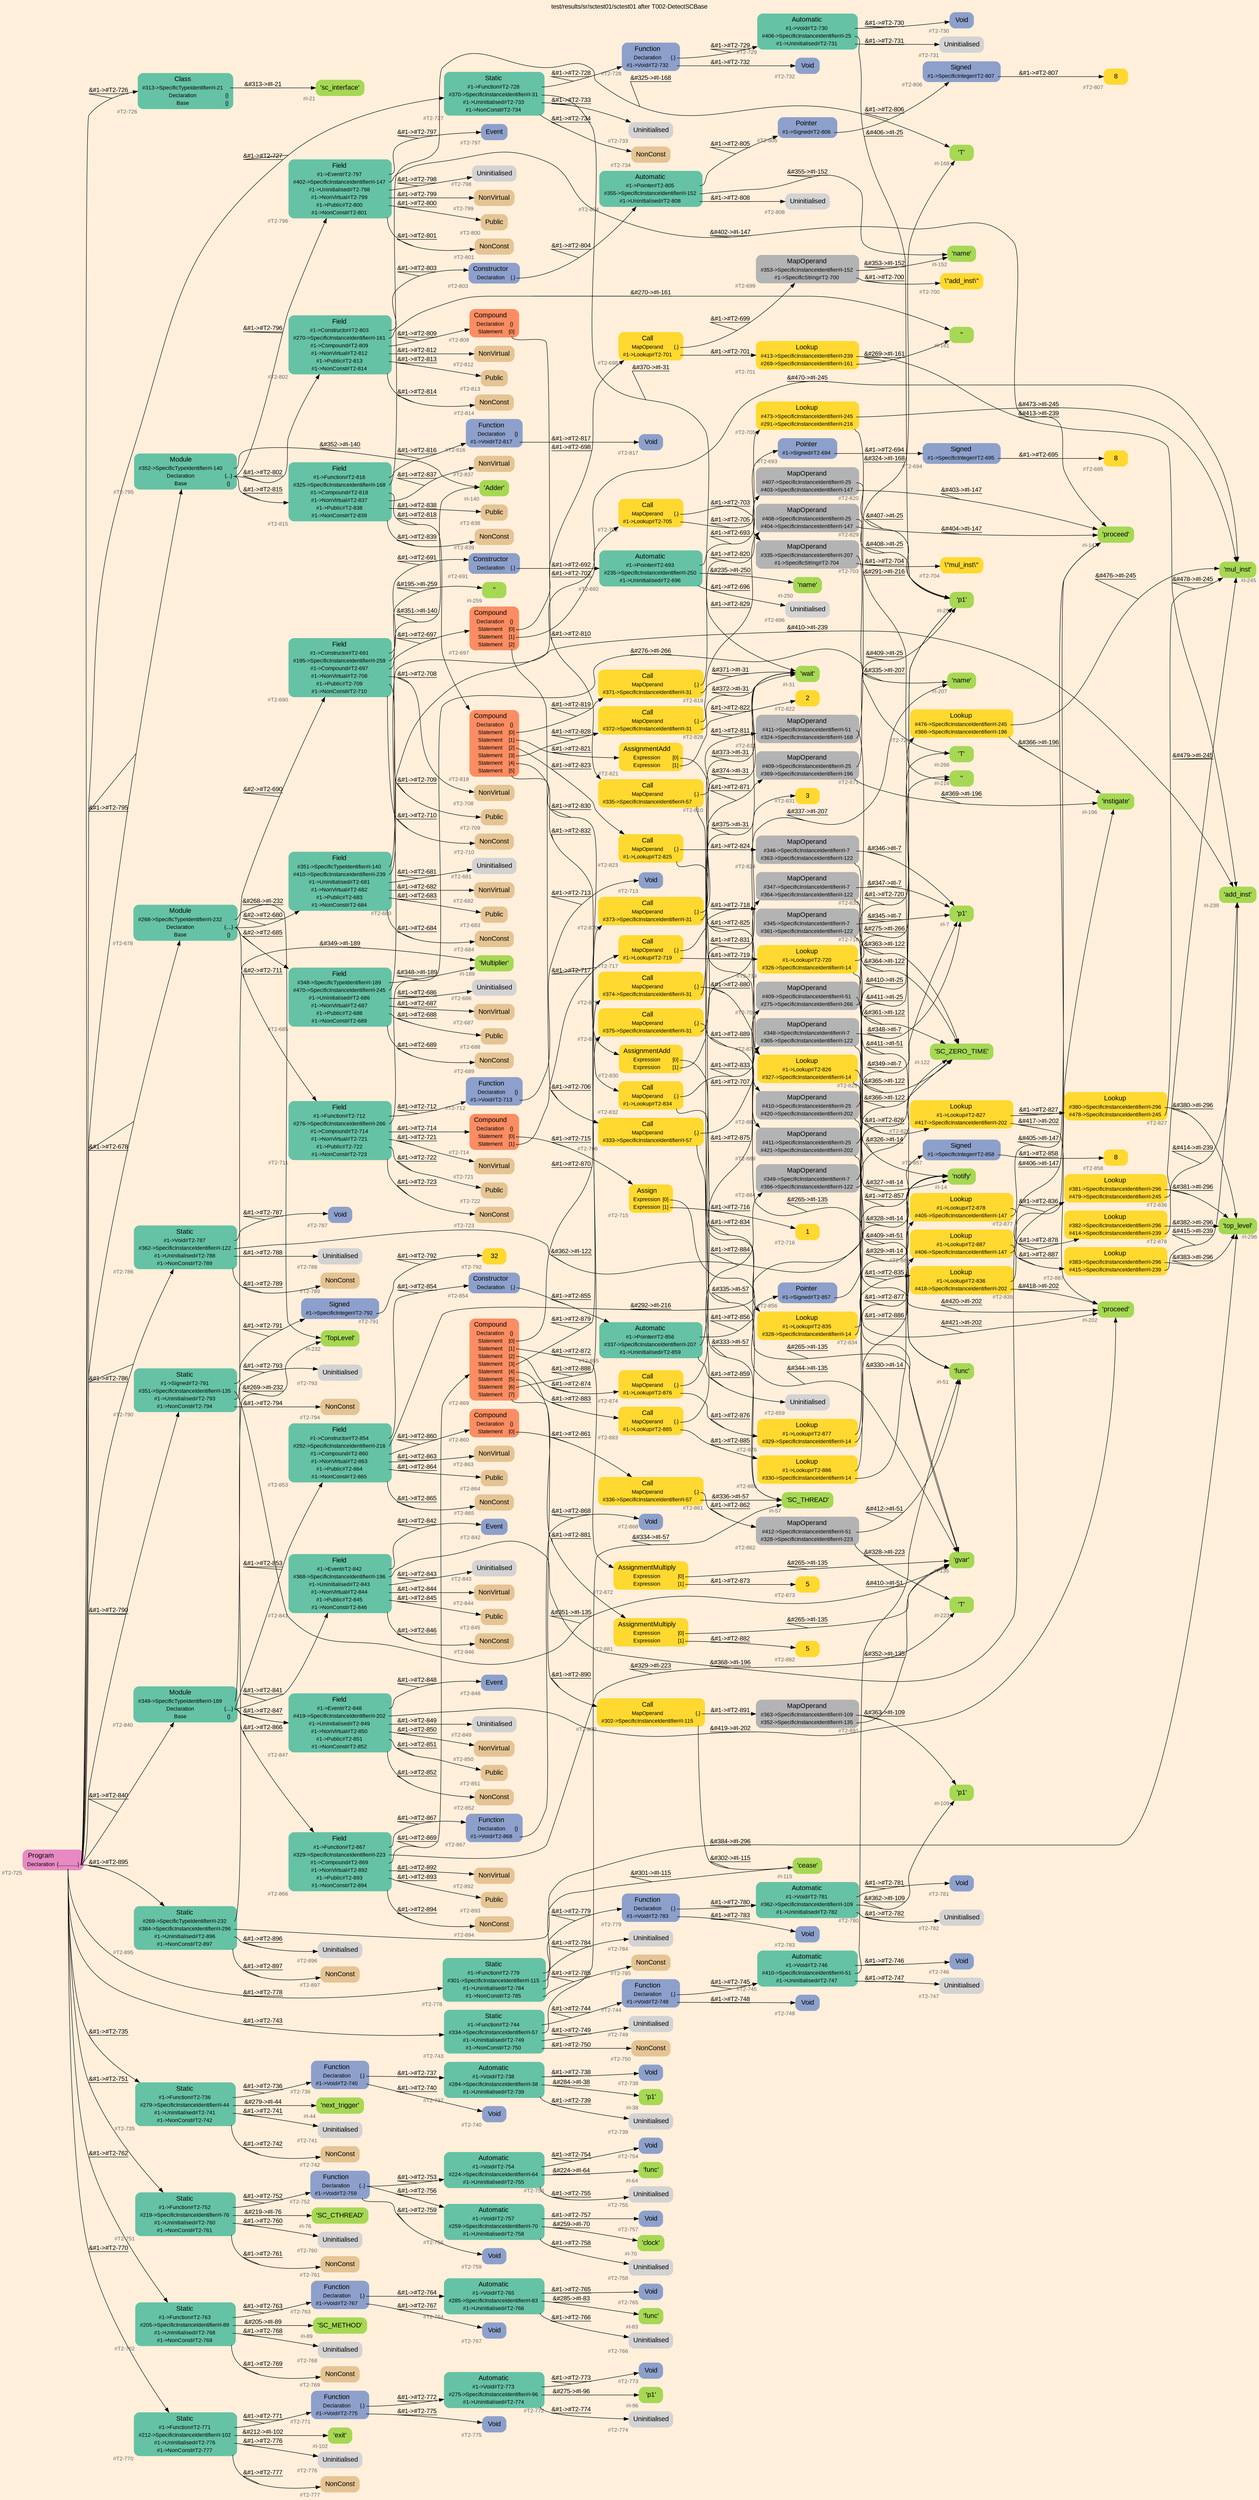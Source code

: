 digraph "test/results/sr/sctest01/sctest01 after T002-DetectSCBase" {
label = "test/results/sr/sctest01/sctest01 after T002-DetectSCBase"
labelloc = t
graph [
    rankdir = "LR"
    ranksep = 0.3
    bgcolor = antiquewhite1
    color = black
    fontcolor = black
    fontname = "Arial"
];
node [
    fontname = "Arial"
];
edge [
    fontname = "Arial"
];

// -------------------- node figure --------------------
// -------- block #T2-725 ----------
"#T2-725" [
    fillcolor = "/set28/4"
    xlabel = "#T2-725"
    fontsize = "12"
    fontcolor = grey40
    shape = "plaintext"
    label = <<TABLE BORDER="0" CELLBORDER="0" CELLSPACING="0">
     <TR><TD><FONT COLOR="black" POINT-SIZE="15">Program</FONT></TD></TR>
     <TR><TD><FONT COLOR="black" POINT-SIZE="12">Declaration</FONT></TD><TD PORT="port0"><FONT COLOR="black" POINT-SIZE="12">{..............}</FONT></TD></TR>
    </TABLE>>
    style = "rounded,filled"
];

// -------- block #T2-726 ----------
"#T2-726" [
    fillcolor = "/set28/1"
    xlabel = "#T2-726"
    fontsize = "12"
    fontcolor = grey40
    shape = "plaintext"
    label = <<TABLE BORDER="0" CELLBORDER="0" CELLSPACING="0">
     <TR><TD><FONT COLOR="black" POINT-SIZE="15">Class</FONT></TD></TR>
     <TR><TD><FONT COLOR="black" POINT-SIZE="12">#313-&gt;SpecificTypeIdentifier#I-21</FONT></TD><TD PORT="port0"></TD></TR>
     <TR><TD><FONT COLOR="black" POINT-SIZE="12">Declaration</FONT></TD><TD PORT="port1"><FONT COLOR="black" POINT-SIZE="12">{}</FONT></TD></TR>
     <TR><TD><FONT COLOR="black" POINT-SIZE="12">Base</FONT></TD><TD PORT="port2"><FONT COLOR="black" POINT-SIZE="12">{}</FONT></TD></TR>
    </TABLE>>
    style = "rounded,filled"
];

// -------- block #I-21 ----------
"#I-21" [
    fillcolor = "/set28/5"
    xlabel = "#I-21"
    fontsize = "12"
    fontcolor = grey40
    shape = "plaintext"
    label = <<TABLE BORDER="0" CELLBORDER="0" CELLSPACING="0">
     <TR><TD><FONT COLOR="black" POINT-SIZE="15">'sc_interface'</FONT></TD></TR>
    </TABLE>>
    style = "rounded,filled"
];

// -------- block #T2-727 ----------
"#T2-727" [
    fillcolor = "/set28/1"
    xlabel = "#T2-727"
    fontsize = "12"
    fontcolor = grey40
    shape = "plaintext"
    label = <<TABLE BORDER="0" CELLBORDER="0" CELLSPACING="0">
     <TR><TD><FONT COLOR="black" POINT-SIZE="15">Static</FONT></TD></TR>
     <TR><TD><FONT COLOR="black" POINT-SIZE="12">#1-&gt;Function#T2-728</FONT></TD><TD PORT="port0"></TD></TR>
     <TR><TD><FONT COLOR="black" POINT-SIZE="12">#370-&gt;SpecificInstanceIdentifier#I-31</FONT></TD><TD PORT="port1"></TD></TR>
     <TR><TD><FONT COLOR="black" POINT-SIZE="12">#1-&gt;Uninitialised#T2-733</FONT></TD><TD PORT="port2"></TD></TR>
     <TR><TD><FONT COLOR="black" POINT-SIZE="12">#1-&gt;NonConst#T2-734</FONT></TD><TD PORT="port3"></TD></TR>
    </TABLE>>
    style = "rounded,filled"
];

// -------- block #T2-728 ----------
"#T2-728" [
    fillcolor = "/set28/3"
    xlabel = "#T2-728"
    fontsize = "12"
    fontcolor = grey40
    shape = "plaintext"
    label = <<TABLE BORDER="0" CELLBORDER="0" CELLSPACING="0">
     <TR><TD><FONT COLOR="black" POINT-SIZE="15">Function</FONT></TD></TR>
     <TR><TD><FONT COLOR="black" POINT-SIZE="12">Declaration</FONT></TD><TD PORT="port0"><FONT COLOR="black" POINT-SIZE="12">{.}</FONT></TD></TR>
     <TR><TD><FONT COLOR="black" POINT-SIZE="12">#1-&gt;Void#T2-732</FONT></TD><TD PORT="port1"></TD></TR>
    </TABLE>>
    style = "rounded,filled"
];

// -------- block #T2-729 ----------
"#T2-729" [
    fillcolor = "/set28/1"
    xlabel = "#T2-729"
    fontsize = "12"
    fontcolor = grey40
    shape = "plaintext"
    label = <<TABLE BORDER="0" CELLBORDER="0" CELLSPACING="0">
     <TR><TD><FONT COLOR="black" POINT-SIZE="15">Automatic</FONT></TD></TR>
     <TR><TD><FONT COLOR="black" POINT-SIZE="12">#1-&gt;Void#T2-730</FONT></TD><TD PORT="port0"></TD></TR>
     <TR><TD><FONT COLOR="black" POINT-SIZE="12">#406-&gt;SpecificInstanceIdentifier#I-25</FONT></TD><TD PORT="port1"></TD></TR>
     <TR><TD><FONT COLOR="black" POINT-SIZE="12">#1-&gt;Uninitialised#T2-731</FONT></TD><TD PORT="port2"></TD></TR>
    </TABLE>>
    style = "rounded,filled"
];

// -------- block #T2-730 ----------
"#T2-730" [
    fillcolor = "/set28/3"
    xlabel = "#T2-730"
    fontsize = "12"
    fontcolor = grey40
    shape = "plaintext"
    label = <<TABLE BORDER="0" CELLBORDER="0" CELLSPACING="0">
     <TR><TD><FONT COLOR="black" POINT-SIZE="15">Void</FONT></TD></TR>
    </TABLE>>
    style = "rounded,filled"
];

// -------- block #I-25 ----------
"#I-25" [
    fillcolor = "/set28/5"
    xlabel = "#I-25"
    fontsize = "12"
    fontcolor = grey40
    shape = "plaintext"
    label = <<TABLE BORDER="0" CELLBORDER="0" CELLSPACING="0">
     <TR><TD><FONT COLOR="black" POINT-SIZE="15">'p1'</FONT></TD></TR>
    </TABLE>>
    style = "rounded,filled"
];

// -------- block #T2-731 ----------
"#T2-731" [
    xlabel = "#T2-731"
    fontsize = "12"
    fontcolor = grey40
    shape = "plaintext"
    label = <<TABLE BORDER="0" CELLBORDER="0" CELLSPACING="0">
     <TR><TD><FONT COLOR="black" POINT-SIZE="15">Uninitialised</FONT></TD></TR>
    </TABLE>>
    style = "rounded,filled"
];

// -------- block #T2-732 ----------
"#T2-732" [
    fillcolor = "/set28/3"
    xlabel = "#T2-732"
    fontsize = "12"
    fontcolor = grey40
    shape = "plaintext"
    label = <<TABLE BORDER="0" CELLBORDER="0" CELLSPACING="0">
     <TR><TD><FONT COLOR="black" POINT-SIZE="15">Void</FONT></TD></TR>
    </TABLE>>
    style = "rounded,filled"
];

// -------- block #I-31 ----------
"#I-31" [
    fillcolor = "/set28/5"
    xlabel = "#I-31"
    fontsize = "12"
    fontcolor = grey40
    shape = "plaintext"
    label = <<TABLE BORDER="0" CELLBORDER="0" CELLSPACING="0">
     <TR><TD><FONT COLOR="black" POINT-SIZE="15">'wait'</FONT></TD></TR>
    </TABLE>>
    style = "rounded,filled"
];

// -------- block #T2-733 ----------
"#T2-733" [
    xlabel = "#T2-733"
    fontsize = "12"
    fontcolor = grey40
    shape = "plaintext"
    label = <<TABLE BORDER="0" CELLBORDER="0" CELLSPACING="0">
     <TR><TD><FONT COLOR="black" POINT-SIZE="15">Uninitialised</FONT></TD></TR>
    </TABLE>>
    style = "rounded,filled"
];

// -------- block #T2-734 ----------
"#T2-734" [
    fillcolor = "/set28/7"
    xlabel = "#T2-734"
    fontsize = "12"
    fontcolor = grey40
    shape = "plaintext"
    label = <<TABLE BORDER="0" CELLBORDER="0" CELLSPACING="0">
     <TR><TD><FONT COLOR="black" POINT-SIZE="15">NonConst</FONT></TD></TR>
    </TABLE>>
    style = "rounded,filled"
];

// -------- block #T2-735 ----------
"#T2-735" [
    fillcolor = "/set28/1"
    xlabel = "#T2-735"
    fontsize = "12"
    fontcolor = grey40
    shape = "plaintext"
    label = <<TABLE BORDER="0" CELLBORDER="0" CELLSPACING="0">
     <TR><TD><FONT COLOR="black" POINT-SIZE="15">Static</FONT></TD></TR>
     <TR><TD><FONT COLOR="black" POINT-SIZE="12">#1-&gt;Function#T2-736</FONT></TD><TD PORT="port0"></TD></TR>
     <TR><TD><FONT COLOR="black" POINT-SIZE="12">#279-&gt;SpecificInstanceIdentifier#I-44</FONT></TD><TD PORT="port1"></TD></TR>
     <TR><TD><FONT COLOR="black" POINT-SIZE="12">#1-&gt;Uninitialised#T2-741</FONT></TD><TD PORT="port2"></TD></TR>
     <TR><TD><FONT COLOR="black" POINT-SIZE="12">#1-&gt;NonConst#T2-742</FONT></TD><TD PORT="port3"></TD></TR>
    </TABLE>>
    style = "rounded,filled"
];

// -------- block #T2-736 ----------
"#T2-736" [
    fillcolor = "/set28/3"
    xlabel = "#T2-736"
    fontsize = "12"
    fontcolor = grey40
    shape = "plaintext"
    label = <<TABLE BORDER="0" CELLBORDER="0" CELLSPACING="0">
     <TR><TD><FONT COLOR="black" POINT-SIZE="15">Function</FONT></TD></TR>
     <TR><TD><FONT COLOR="black" POINT-SIZE="12">Declaration</FONT></TD><TD PORT="port0"><FONT COLOR="black" POINT-SIZE="12">{.}</FONT></TD></TR>
     <TR><TD><FONT COLOR="black" POINT-SIZE="12">#1-&gt;Void#T2-740</FONT></TD><TD PORT="port1"></TD></TR>
    </TABLE>>
    style = "rounded,filled"
];

// -------- block #T2-737 ----------
"#T2-737" [
    fillcolor = "/set28/1"
    xlabel = "#T2-737"
    fontsize = "12"
    fontcolor = grey40
    shape = "plaintext"
    label = <<TABLE BORDER="0" CELLBORDER="0" CELLSPACING="0">
     <TR><TD><FONT COLOR="black" POINT-SIZE="15">Automatic</FONT></TD></TR>
     <TR><TD><FONT COLOR="black" POINT-SIZE="12">#1-&gt;Void#T2-738</FONT></TD><TD PORT="port0"></TD></TR>
     <TR><TD><FONT COLOR="black" POINT-SIZE="12">#284-&gt;SpecificInstanceIdentifier#I-38</FONT></TD><TD PORT="port1"></TD></TR>
     <TR><TD><FONT COLOR="black" POINT-SIZE="12">#1-&gt;Uninitialised#T2-739</FONT></TD><TD PORT="port2"></TD></TR>
    </TABLE>>
    style = "rounded,filled"
];

// -------- block #T2-738 ----------
"#T2-738" [
    fillcolor = "/set28/3"
    xlabel = "#T2-738"
    fontsize = "12"
    fontcolor = grey40
    shape = "plaintext"
    label = <<TABLE BORDER="0" CELLBORDER="0" CELLSPACING="0">
     <TR><TD><FONT COLOR="black" POINT-SIZE="15">Void</FONT></TD></TR>
    </TABLE>>
    style = "rounded,filled"
];

// -------- block #I-38 ----------
"#I-38" [
    fillcolor = "/set28/5"
    xlabel = "#I-38"
    fontsize = "12"
    fontcolor = grey40
    shape = "plaintext"
    label = <<TABLE BORDER="0" CELLBORDER="0" CELLSPACING="0">
     <TR><TD><FONT COLOR="black" POINT-SIZE="15">'p1'</FONT></TD></TR>
    </TABLE>>
    style = "rounded,filled"
];

// -------- block #T2-739 ----------
"#T2-739" [
    xlabel = "#T2-739"
    fontsize = "12"
    fontcolor = grey40
    shape = "plaintext"
    label = <<TABLE BORDER="0" CELLBORDER="0" CELLSPACING="0">
     <TR><TD><FONT COLOR="black" POINT-SIZE="15">Uninitialised</FONT></TD></TR>
    </TABLE>>
    style = "rounded,filled"
];

// -------- block #T2-740 ----------
"#T2-740" [
    fillcolor = "/set28/3"
    xlabel = "#T2-740"
    fontsize = "12"
    fontcolor = grey40
    shape = "plaintext"
    label = <<TABLE BORDER="0" CELLBORDER="0" CELLSPACING="0">
     <TR><TD><FONT COLOR="black" POINT-SIZE="15">Void</FONT></TD></TR>
    </TABLE>>
    style = "rounded,filled"
];

// -------- block #I-44 ----------
"#I-44" [
    fillcolor = "/set28/5"
    xlabel = "#I-44"
    fontsize = "12"
    fontcolor = grey40
    shape = "plaintext"
    label = <<TABLE BORDER="0" CELLBORDER="0" CELLSPACING="0">
     <TR><TD><FONT COLOR="black" POINT-SIZE="15">'next_trigger'</FONT></TD></TR>
    </TABLE>>
    style = "rounded,filled"
];

// -------- block #T2-741 ----------
"#T2-741" [
    xlabel = "#T2-741"
    fontsize = "12"
    fontcolor = grey40
    shape = "plaintext"
    label = <<TABLE BORDER="0" CELLBORDER="0" CELLSPACING="0">
     <TR><TD><FONT COLOR="black" POINT-SIZE="15">Uninitialised</FONT></TD></TR>
    </TABLE>>
    style = "rounded,filled"
];

// -------- block #T2-742 ----------
"#T2-742" [
    fillcolor = "/set28/7"
    xlabel = "#T2-742"
    fontsize = "12"
    fontcolor = grey40
    shape = "plaintext"
    label = <<TABLE BORDER="0" CELLBORDER="0" CELLSPACING="0">
     <TR><TD><FONT COLOR="black" POINT-SIZE="15">NonConst</FONT></TD></TR>
    </TABLE>>
    style = "rounded,filled"
];

// -------- block #T2-743 ----------
"#T2-743" [
    fillcolor = "/set28/1"
    xlabel = "#T2-743"
    fontsize = "12"
    fontcolor = grey40
    shape = "plaintext"
    label = <<TABLE BORDER="0" CELLBORDER="0" CELLSPACING="0">
     <TR><TD><FONT COLOR="black" POINT-SIZE="15">Static</FONT></TD></TR>
     <TR><TD><FONT COLOR="black" POINT-SIZE="12">#1-&gt;Function#T2-744</FONT></TD><TD PORT="port0"></TD></TR>
     <TR><TD><FONT COLOR="black" POINT-SIZE="12">#334-&gt;SpecificInstanceIdentifier#I-57</FONT></TD><TD PORT="port1"></TD></TR>
     <TR><TD><FONT COLOR="black" POINT-SIZE="12">#1-&gt;Uninitialised#T2-749</FONT></TD><TD PORT="port2"></TD></TR>
     <TR><TD><FONT COLOR="black" POINT-SIZE="12">#1-&gt;NonConst#T2-750</FONT></TD><TD PORT="port3"></TD></TR>
    </TABLE>>
    style = "rounded,filled"
];

// -------- block #T2-744 ----------
"#T2-744" [
    fillcolor = "/set28/3"
    xlabel = "#T2-744"
    fontsize = "12"
    fontcolor = grey40
    shape = "plaintext"
    label = <<TABLE BORDER="0" CELLBORDER="0" CELLSPACING="0">
     <TR><TD><FONT COLOR="black" POINT-SIZE="15">Function</FONT></TD></TR>
     <TR><TD><FONT COLOR="black" POINT-SIZE="12">Declaration</FONT></TD><TD PORT="port0"><FONT COLOR="black" POINT-SIZE="12">{.}</FONT></TD></TR>
     <TR><TD><FONT COLOR="black" POINT-SIZE="12">#1-&gt;Void#T2-748</FONT></TD><TD PORT="port1"></TD></TR>
    </TABLE>>
    style = "rounded,filled"
];

// -------- block #T2-745 ----------
"#T2-745" [
    fillcolor = "/set28/1"
    xlabel = "#T2-745"
    fontsize = "12"
    fontcolor = grey40
    shape = "plaintext"
    label = <<TABLE BORDER="0" CELLBORDER="0" CELLSPACING="0">
     <TR><TD><FONT COLOR="black" POINT-SIZE="15">Automatic</FONT></TD></TR>
     <TR><TD><FONT COLOR="black" POINT-SIZE="12">#1-&gt;Void#T2-746</FONT></TD><TD PORT="port0"></TD></TR>
     <TR><TD><FONT COLOR="black" POINT-SIZE="12">#410-&gt;SpecificInstanceIdentifier#I-51</FONT></TD><TD PORT="port1"></TD></TR>
     <TR><TD><FONT COLOR="black" POINT-SIZE="12">#1-&gt;Uninitialised#T2-747</FONT></TD><TD PORT="port2"></TD></TR>
    </TABLE>>
    style = "rounded,filled"
];

// -------- block #T2-746 ----------
"#T2-746" [
    fillcolor = "/set28/3"
    xlabel = "#T2-746"
    fontsize = "12"
    fontcolor = grey40
    shape = "plaintext"
    label = <<TABLE BORDER="0" CELLBORDER="0" CELLSPACING="0">
     <TR><TD><FONT COLOR="black" POINT-SIZE="15">Void</FONT></TD></TR>
    </TABLE>>
    style = "rounded,filled"
];

// -------- block #I-51 ----------
"#I-51" [
    fillcolor = "/set28/5"
    xlabel = "#I-51"
    fontsize = "12"
    fontcolor = grey40
    shape = "plaintext"
    label = <<TABLE BORDER="0" CELLBORDER="0" CELLSPACING="0">
     <TR><TD><FONT COLOR="black" POINT-SIZE="15">'func'</FONT></TD></TR>
    </TABLE>>
    style = "rounded,filled"
];

// -------- block #T2-747 ----------
"#T2-747" [
    xlabel = "#T2-747"
    fontsize = "12"
    fontcolor = grey40
    shape = "plaintext"
    label = <<TABLE BORDER="0" CELLBORDER="0" CELLSPACING="0">
     <TR><TD><FONT COLOR="black" POINT-SIZE="15">Uninitialised</FONT></TD></TR>
    </TABLE>>
    style = "rounded,filled"
];

// -------- block #T2-748 ----------
"#T2-748" [
    fillcolor = "/set28/3"
    xlabel = "#T2-748"
    fontsize = "12"
    fontcolor = grey40
    shape = "plaintext"
    label = <<TABLE BORDER="0" CELLBORDER="0" CELLSPACING="0">
     <TR><TD><FONT COLOR="black" POINT-SIZE="15">Void</FONT></TD></TR>
    </TABLE>>
    style = "rounded,filled"
];

// -------- block #I-57 ----------
"#I-57" [
    fillcolor = "/set28/5"
    xlabel = "#I-57"
    fontsize = "12"
    fontcolor = grey40
    shape = "plaintext"
    label = <<TABLE BORDER="0" CELLBORDER="0" CELLSPACING="0">
     <TR><TD><FONT COLOR="black" POINT-SIZE="15">'SC_THREAD'</FONT></TD></TR>
    </TABLE>>
    style = "rounded,filled"
];

// -------- block #T2-749 ----------
"#T2-749" [
    xlabel = "#T2-749"
    fontsize = "12"
    fontcolor = grey40
    shape = "plaintext"
    label = <<TABLE BORDER="0" CELLBORDER="0" CELLSPACING="0">
     <TR><TD><FONT COLOR="black" POINT-SIZE="15">Uninitialised</FONT></TD></TR>
    </TABLE>>
    style = "rounded,filled"
];

// -------- block #T2-750 ----------
"#T2-750" [
    fillcolor = "/set28/7"
    xlabel = "#T2-750"
    fontsize = "12"
    fontcolor = grey40
    shape = "plaintext"
    label = <<TABLE BORDER="0" CELLBORDER="0" CELLSPACING="0">
     <TR><TD><FONT COLOR="black" POINT-SIZE="15">NonConst</FONT></TD></TR>
    </TABLE>>
    style = "rounded,filled"
];

// -------- block #T2-751 ----------
"#T2-751" [
    fillcolor = "/set28/1"
    xlabel = "#T2-751"
    fontsize = "12"
    fontcolor = grey40
    shape = "plaintext"
    label = <<TABLE BORDER="0" CELLBORDER="0" CELLSPACING="0">
     <TR><TD><FONT COLOR="black" POINT-SIZE="15">Static</FONT></TD></TR>
     <TR><TD><FONT COLOR="black" POINT-SIZE="12">#1-&gt;Function#T2-752</FONT></TD><TD PORT="port0"></TD></TR>
     <TR><TD><FONT COLOR="black" POINT-SIZE="12">#219-&gt;SpecificInstanceIdentifier#I-76</FONT></TD><TD PORT="port1"></TD></TR>
     <TR><TD><FONT COLOR="black" POINT-SIZE="12">#1-&gt;Uninitialised#T2-760</FONT></TD><TD PORT="port2"></TD></TR>
     <TR><TD><FONT COLOR="black" POINT-SIZE="12">#1-&gt;NonConst#T2-761</FONT></TD><TD PORT="port3"></TD></TR>
    </TABLE>>
    style = "rounded,filled"
];

// -------- block #T2-752 ----------
"#T2-752" [
    fillcolor = "/set28/3"
    xlabel = "#T2-752"
    fontsize = "12"
    fontcolor = grey40
    shape = "plaintext"
    label = <<TABLE BORDER="0" CELLBORDER="0" CELLSPACING="0">
     <TR><TD><FONT COLOR="black" POINT-SIZE="15">Function</FONT></TD></TR>
     <TR><TD><FONT COLOR="black" POINT-SIZE="12">Declaration</FONT></TD><TD PORT="port0"><FONT COLOR="black" POINT-SIZE="12">{..}</FONT></TD></TR>
     <TR><TD><FONT COLOR="black" POINT-SIZE="12">#1-&gt;Void#T2-759</FONT></TD><TD PORT="port1"></TD></TR>
    </TABLE>>
    style = "rounded,filled"
];

// -------- block #T2-753 ----------
"#T2-753" [
    fillcolor = "/set28/1"
    xlabel = "#T2-753"
    fontsize = "12"
    fontcolor = grey40
    shape = "plaintext"
    label = <<TABLE BORDER="0" CELLBORDER="0" CELLSPACING="0">
     <TR><TD><FONT COLOR="black" POINT-SIZE="15">Automatic</FONT></TD></TR>
     <TR><TD><FONT COLOR="black" POINT-SIZE="12">#1-&gt;Void#T2-754</FONT></TD><TD PORT="port0"></TD></TR>
     <TR><TD><FONT COLOR="black" POINT-SIZE="12">#224-&gt;SpecificInstanceIdentifier#I-64</FONT></TD><TD PORT="port1"></TD></TR>
     <TR><TD><FONT COLOR="black" POINT-SIZE="12">#1-&gt;Uninitialised#T2-755</FONT></TD><TD PORT="port2"></TD></TR>
    </TABLE>>
    style = "rounded,filled"
];

// -------- block #T2-754 ----------
"#T2-754" [
    fillcolor = "/set28/3"
    xlabel = "#T2-754"
    fontsize = "12"
    fontcolor = grey40
    shape = "plaintext"
    label = <<TABLE BORDER="0" CELLBORDER="0" CELLSPACING="0">
     <TR><TD><FONT COLOR="black" POINT-SIZE="15">Void</FONT></TD></TR>
    </TABLE>>
    style = "rounded,filled"
];

// -------- block #I-64 ----------
"#I-64" [
    fillcolor = "/set28/5"
    xlabel = "#I-64"
    fontsize = "12"
    fontcolor = grey40
    shape = "plaintext"
    label = <<TABLE BORDER="0" CELLBORDER="0" CELLSPACING="0">
     <TR><TD><FONT COLOR="black" POINT-SIZE="15">'func'</FONT></TD></TR>
    </TABLE>>
    style = "rounded,filled"
];

// -------- block #T2-755 ----------
"#T2-755" [
    xlabel = "#T2-755"
    fontsize = "12"
    fontcolor = grey40
    shape = "plaintext"
    label = <<TABLE BORDER="0" CELLBORDER="0" CELLSPACING="0">
     <TR><TD><FONT COLOR="black" POINT-SIZE="15">Uninitialised</FONT></TD></TR>
    </TABLE>>
    style = "rounded,filled"
];

// -------- block #T2-756 ----------
"#T2-756" [
    fillcolor = "/set28/1"
    xlabel = "#T2-756"
    fontsize = "12"
    fontcolor = grey40
    shape = "plaintext"
    label = <<TABLE BORDER="0" CELLBORDER="0" CELLSPACING="0">
     <TR><TD><FONT COLOR="black" POINT-SIZE="15">Automatic</FONT></TD></TR>
     <TR><TD><FONT COLOR="black" POINT-SIZE="12">#1-&gt;Void#T2-757</FONT></TD><TD PORT="port0"></TD></TR>
     <TR><TD><FONT COLOR="black" POINT-SIZE="12">#259-&gt;SpecificInstanceIdentifier#I-70</FONT></TD><TD PORT="port1"></TD></TR>
     <TR><TD><FONT COLOR="black" POINT-SIZE="12">#1-&gt;Uninitialised#T2-758</FONT></TD><TD PORT="port2"></TD></TR>
    </TABLE>>
    style = "rounded,filled"
];

// -------- block #T2-757 ----------
"#T2-757" [
    fillcolor = "/set28/3"
    xlabel = "#T2-757"
    fontsize = "12"
    fontcolor = grey40
    shape = "plaintext"
    label = <<TABLE BORDER="0" CELLBORDER="0" CELLSPACING="0">
     <TR><TD><FONT COLOR="black" POINT-SIZE="15">Void</FONT></TD></TR>
    </TABLE>>
    style = "rounded,filled"
];

// -------- block #I-70 ----------
"#I-70" [
    fillcolor = "/set28/5"
    xlabel = "#I-70"
    fontsize = "12"
    fontcolor = grey40
    shape = "plaintext"
    label = <<TABLE BORDER="0" CELLBORDER="0" CELLSPACING="0">
     <TR><TD><FONT COLOR="black" POINT-SIZE="15">'clock'</FONT></TD></TR>
    </TABLE>>
    style = "rounded,filled"
];

// -------- block #T2-758 ----------
"#T2-758" [
    xlabel = "#T2-758"
    fontsize = "12"
    fontcolor = grey40
    shape = "plaintext"
    label = <<TABLE BORDER="0" CELLBORDER="0" CELLSPACING="0">
     <TR><TD><FONT COLOR="black" POINT-SIZE="15">Uninitialised</FONT></TD></TR>
    </TABLE>>
    style = "rounded,filled"
];

// -------- block #T2-759 ----------
"#T2-759" [
    fillcolor = "/set28/3"
    xlabel = "#T2-759"
    fontsize = "12"
    fontcolor = grey40
    shape = "plaintext"
    label = <<TABLE BORDER="0" CELLBORDER="0" CELLSPACING="0">
     <TR><TD><FONT COLOR="black" POINT-SIZE="15">Void</FONT></TD></TR>
    </TABLE>>
    style = "rounded,filled"
];

// -------- block #I-76 ----------
"#I-76" [
    fillcolor = "/set28/5"
    xlabel = "#I-76"
    fontsize = "12"
    fontcolor = grey40
    shape = "plaintext"
    label = <<TABLE BORDER="0" CELLBORDER="0" CELLSPACING="0">
     <TR><TD><FONT COLOR="black" POINT-SIZE="15">'SC_CTHREAD'</FONT></TD></TR>
    </TABLE>>
    style = "rounded,filled"
];

// -------- block #T2-760 ----------
"#T2-760" [
    xlabel = "#T2-760"
    fontsize = "12"
    fontcolor = grey40
    shape = "plaintext"
    label = <<TABLE BORDER="0" CELLBORDER="0" CELLSPACING="0">
     <TR><TD><FONT COLOR="black" POINT-SIZE="15">Uninitialised</FONT></TD></TR>
    </TABLE>>
    style = "rounded,filled"
];

// -------- block #T2-761 ----------
"#T2-761" [
    fillcolor = "/set28/7"
    xlabel = "#T2-761"
    fontsize = "12"
    fontcolor = grey40
    shape = "plaintext"
    label = <<TABLE BORDER="0" CELLBORDER="0" CELLSPACING="0">
     <TR><TD><FONT COLOR="black" POINT-SIZE="15">NonConst</FONT></TD></TR>
    </TABLE>>
    style = "rounded,filled"
];

// -------- block #T2-762 ----------
"#T2-762" [
    fillcolor = "/set28/1"
    xlabel = "#T2-762"
    fontsize = "12"
    fontcolor = grey40
    shape = "plaintext"
    label = <<TABLE BORDER="0" CELLBORDER="0" CELLSPACING="0">
     <TR><TD><FONT COLOR="black" POINT-SIZE="15">Static</FONT></TD></TR>
     <TR><TD><FONT COLOR="black" POINT-SIZE="12">#1-&gt;Function#T2-763</FONT></TD><TD PORT="port0"></TD></TR>
     <TR><TD><FONT COLOR="black" POINT-SIZE="12">#205-&gt;SpecificInstanceIdentifier#I-89</FONT></TD><TD PORT="port1"></TD></TR>
     <TR><TD><FONT COLOR="black" POINT-SIZE="12">#1-&gt;Uninitialised#T2-768</FONT></TD><TD PORT="port2"></TD></TR>
     <TR><TD><FONT COLOR="black" POINT-SIZE="12">#1-&gt;NonConst#T2-769</FONT></TD><TD PORT="port3"></TD></TR>
    </TABLE>>
    style = "rounded,filled"
];

// -------- block #T2-763 ----------
"#T2-763" [
    fillcolor = "/set28/3"
    xlabel = "#T2-763"
    fontsize = "12"
    fontcolor = grey40
    shape = "plaintext"
    label = <<TABLE BORDER="0" CELLBORDER="0" CELLSPACING="0">
     <TR><TD><FONT COLOR="black" POINT-SIZE="15">Function</FONT></TD></TR>
     <TR><TD><FONT COLOR="black" POINT-SIZE="12">Declaration</FONT></TD><TD PORT="port0"><FONT COLOR="black" POINT-SIZE="12">{.}</FONT></TD></TR>
     <TR><TD><FONT COLOR="black" POINT-SIZE="12">#1-&gt;Void#T2-767</FONT></TD><TD PORT="port1"></TD></TR>
    </TABLE>>
    style = "rounded,filled"
];

// -------- block #T2-764 ----------
"#T2-764" [
    fillcolor = "/set28/1"
    xlabel = "#T2-764"
    fontsize = "12"
    fontcolor = grey40
    shape = "plaintext"
    label = <<TABLE BORDER="0" CELLBORDER="0" CELLSPACING="0">
     <TR><TD><FONT COLOR="black" POINT-SIZE="15">Automatic</FONT></TD></TR>
     <TR><TD><FONT COLOR="black" POINT-SIZE="12">#1-&gt;Void#T2-765</FONT></TD><TD PORT="port0"></TD></TR>
     <TR><TD><FONT COLOR="black" POINT-SIZE="12">#285-&gt;SpecificInstanceIdentifier#I-83</FONT></TD><TD PORT="port1"></TD></TR>
     <TR><TD><FONT COLOR="black" POINT-SIZE="12">#1-&gt;Uninitialised#T2-766</FONT></TD><TD PORT="port2"></TD></TR>
    </TABLE>>
    style = "rounded,filled"
];

// -------- block #T2-765 ----------
"#T2-765" [
    fillcolor = "/set28/3"
    xlabel = "#T2-765"
    fontsize = "12"
    fontcolor = grey40
    shape = "plaintext"
    label = <<TABLE BORDER="0" CELLBORDER="0" CELLSPACING="0">
     <TR><TD><FONT COLOR="black" POINT-SIZE="15">Void</FONT></TD></TR>
    </TABLE>>
    style = "rounded,filled"
];

// -------- block #I-83 ----------
"#I-83" [
    fillcolor = "/set28/5"
    xlabel = "#I-83"
    fontsize = "12"
    fontcolor = grey40
    shape = "plaintext"
    label = <<TABLE BORDER="0" CELLBORDER="0" CELLSPACING="0">
     <TR><TD><FONT COLOR="black" POINT-SIZE="15">'func'</FONT></TD></TR>
    </TABLE>>
    style = "rounded,filled"
];

// -------- block #T2-766 ----------
"#T2-766" [
    xlabel = "#T2-766"
    fontsize = "12"
    fontcolor = grey40
    shape = "plaintext"
    label = <<TABLE BORDER="0" CELLBORDER="0" CELLSPACING="0">
     <TR><TD><FONT COLOR="black" POINT-SIZE="15">Uninitialised</FONT></TD></TR>
    </TABLE>>
    style = "rounded,filled"
];

// -------- block #T2-767 ----------
"#T2-767" [
    fillcolor = "/set28/3"
    xlabel = "#T2-767"
    fontsize = "12"
    fontcolor = grey40
    shape = "plaintext"
    label = <<TABLE BORDER="0" CELLBORDER="0" CELLSPACING="0">
     <TR><TD><FONT COLOR="black" POINT-SIZE="15">Void</FONT></TD></TR>
    </TABLE>>
    style = "rounded,filled"
];

// -------- block #I-89 ----------
"#I-89" [
    fillcolor = "/set28/5"
    xlabel = "#I-89"
    fontsize = "12"
    fontcolor = grey40
    shape = "plaintext"
    label = <<TABLE BORDER="0" CELLBORDER="0" CELLSPACING="0">
     <TR><TD><FONT COLOR="black" POINT-SIZE="15">'SC_METHOD'</FONT></TD></TR>
    </TABLE>>
    style = "rounded,filled"
];

// -------- block #T2-768 ----------
"#T2-768" [
    xlabel = "#T2-768"
    fontsize = "12"
    fontcolor = grey40
    shape = "plaintext"
    label = <<TABLE BORDER="0" CELLBORDER="0" CELLSPACING="0">
     <TR><TD><FONT COLOR="black" POINT-SIZE="15">Uninitialised</FONT></TD></TR>
    </TABLE>>
    style = "rounded,filled"
];

// -------- block #T2-769 ----------
"#T2-769" [
    fillcolor = "/set28/7"
    xlabel = "#T2-769"
    fontsize = "12"
    fontcolor = grey40
    shape = "plaintext"
    label = <<TABLE BORDER="0" CELLBORDER="0" CELLSPACING="0">
     <TR><TD><FONT COLOR="black" POINT-SIZE="15">NonConst</FONT></TD></TR>
    </TABLE>>
    style = "rounded,filled"
];

// -------- block #T2-770 ----------
"#T2-770" [
    fillcolor = "/set28/1"
    xlabel = "#T2-770"
    fontsize = "12"
    fontcolor = grey40
    shape = "plaintext"
    label = <<TABLE BORDER="0" CELLBORDER="0" CELLSPACING="0">
     <TR><TD><FONT COLOR="black" POINT-SIZE="15">Static</FONT></TD></TR>
     <TR><TD><FONT COLOR="black" POINT-SIZE="12">#1-&gt;Function#T2-771</FONT></TD><TD PORT="port0"></TD></TR>
     <TR><TD><FONT COLOR="black" POINT-SIZE="12">#212-&gt;SpecificInstanceIdentifier#I-102</FONT></TD><TD PORT="port1"></TD></TR>
     <TR><TD><FONT COLOR="black" POINT-SIZE="12">#1-&gt;Uninitialised#T2-776</FONT></TD><TD PORT="port2"></TD></TR>
     <TR><TD><FONT COLOR="black" POINT-SIZE="12">#1-&gt;NonConst#T2-777</FONT></TD><TD PORT="port3"></TD></TR>
    </TABLE>>
    style = "rounded,filled"
];

// -------- block #T2-771 ----------
"#T2-771" [
    fillcolor = "/set28/3"
    xlabel = "#T2-771"
    fontsize = "12"
    fontcolor = grey40
    shape = "plaintext"
    label = <<TABLE BORDER="0" CELLBORDER="0" CELLSPACING="0">
     <TR><TD><FONT COLOR="black" POINT-SIZE="15">Function</FONT></TD></TR>
     <TR><TD><FONT COLOR="black" POINT-SIZE="12">Declaration</FONT></TD><TD PORT="port0"><FONT COLOR="black" POINT-SIZE="12">{.}</FONT></TD></TR>
     <TR><TD><FONT COLOR="black" POINT-SIZE="12">#1-&gt;Void#T2-775</FONT></TD><TD PORT="port1"></TD></TR>
    </TABLE>>
    style = "rounded,filled"
];

// -------- block #T2-772 ----------
"#T2-772" [
    fillcolor = "/set28/1"
    xlabel = "#T2-772"
    fontsize = "12"
    fontcolor = grey40
    shape = "plaintext"
    label = <<TABLE BORDER="0" CELLBORDER="0" CELLSPACING="0">
     <TR><TD><FONT COLOR="black" POINT-SIZE="15">Automatic</FONT></TD></TR>
     <TR><TD><FONT COLOR="black" POINT-SIZE="12">#1-&gt;Void#T2-773</FONT></TD><TD PORT="port0"></TD></TR>
     <TR><TD><FONT COLOR="black" POINT-SIZE="12">#275-&gt;SpecificInstanceIdentifier#I-96</FONT></TD><TD PORT="port1"></TD></TR>
     <TR><TD><FONT COLOR="black" POINT-SIZE="12">#1-&gt;Uninitialised#T2-774</FONT></TD><TD PORT="port2"></TD></TR>
    </TABLE>>
    style = "rounded,filled"
];

// -------- block #T2-773 ----------
"#T2-773" [
    fillcolor = "/set28/3"
    xlabel = "#T2-773"
    fontsize = "12"
    fontcolor = grey40
    shape = "plaintext"
    label = <<TABLE BORDER="0" CELLBORDER="0" CELLSPACING="0">
     <TR><TD><FONT COLOR="black" POINT-SIZE="15">Void</FONT></TD></TR>
    </TABLE>>
    style = "rounded,filled"
];

// -------- block #I-96 ----------
"#I-96" [
    fillcolor = "/set28/5"
    xlabel = "#I-96"
    fontsize = "12"
    fontcolor = grey40
    shape = "plaintext"
    label = <<TABLE BORDER="0" CELLBORDER="0" CELLSPACING="0">
     <TR><TD><FONT COLOR="black" POINT-SIZE="15">'p1'</FONT></TD></TR>
    </TABLE>>
    style = "rounded,filled"
];

// -------- block #T2-774 ----------
"#T2-774" [
    xlabel = "#T2-774"
    fontsize = "12"
    fontcolor = grey40
    shape = "plaintext"
    label = <<TABLE BORDER="0" CELLBORDER="0" CELLSPACING="0">
     <TR><TD><FONT COLOR="black" POINT-SIZE="15">Uninitialised</FONT></TD></TR>
    </TABLE>>
    style = "rounded,filled"
];

// -------- block #T2-775 ----------
"#T2-775" [
    fillcolor = "/set28/3"
    xlabel = "#T2-775"
    fontsize = "12"
    fontcolor = grey40
    shape = "plaintext"
    label = <<TABLE BORDER="0" CELLBORDER="0" CELLSPACING="0">
     <TR><TD><FONT COLOR="black" POINT-SIZE="15">Void</FONT></TD></TR>
    </TABLE>>
    style = "rounded,filled"
];

// -------- block #I-102 ----------
"#I-102" [
    fillcolor = "/set28/5"
    xlabel = "#I-102"
    fontsize = "12"
    fontcolor = grey40
    shape = "plaintext"
    label = <<TABLE BORDER="0" CELLBORDER="0" CELLSPACING="0">
     <TR><TD><FONT COLOR="black" POINT-SIZE="15">'exit'</FONT></TD></TR>
    </TABLE>>
    style = "rounded,filled"
];

// -------- block #T2-776 ----------
"#T2-776" [
    xlabel = "#T2-776"
    fontsize = "12"
    fontcolor = grey40
    shape = "plaintext"
    label = <<TABLE BORDER="0" CELLBORDER="0" CELLSPACING="0">
     <TR><TD><FONT COLOR="black" POINT-SIZE="15">Uninitialised</FONT></TD></TR>
    </TABLE>>
    style = "rounded,filled"
];

// -------- block #T2-777 ----------
"#T2-777" [
    fillcolor = "/set28/7"
    xlabel = "#T2-777"
    fontsize = "12"
    fontcolor = grey40
    shape = "plaintext"
    label = <<TABLE BORDER="0" CELLBORDER="0" CELLSPACING="0">
     <TR><TD><FONT COLOR="black" POINT-SIZE="15">NonConst</FONT></TD></TR>
    </TABLE>>
    style = "rounded,filled"
];

// -------- block #T2-778 ----------
"#T2-778" [
    fillcolor = "/set28/1"
    xlabel = "#T2-778"
    fontsize = "12"
    fontcolor = grey40
    shape = "plaintext"
    label = <<TABLE BORDER="0" CELLBORDER="0" CELLSPACING="0">
     <TR><TD><FONT COLOR="black" POINT-SIZE="15">Static</FONT></TD></TR>
     <TR><TD><FONT COLOR="black" POINT-SIZE="12">#1-&gt;Function#T2-779</FONT></TD><TD PORT="port0"></TD></TR>
     <TR><TD><FONT COLOR="black" POINT-SIZE="12">#301-&gt;SpecificInstanceIdentifier#I-115</FONT></TD><TD PORT="port1"></TD></TR>
     <TR><TD><FONT COLOR="black" POINT-SIZE="12">#1-&gt;Uninitialised#T2-784</FONT></TD><TD PORT="port2"></TD></TR>
     <TR><TD><FONT COLOR="black" POINT-SIZE="12">#1-&gt;NonConst#T2-785</FONT></TD><TD PORT="port3"></TD></TR>
    </TABLE>>
    style = "rounded,filled"
];

// -------- block #T2-779 ----------
"#T2-779" [
    fillcolor = "/set28/3"
    xlabel = "#T2-779"
    fontsize = "12"
    fontcolor = grey40
    shape = "plaintext"
    label = <<TABLE BORDER="0" CELLBORDER="0" CELLSPACING="0">
     <TR><TD><FONT COLOR="black" POINT-SIZE="15">Function</FONT></TD></TR>
     <TR><TD><FONT COLOR="black" POINT-SIZE="12">Declaration</FONT></TD><TD PORT="port0"><FONT COLOR="black" POINT-SIZE="12">{.}</FONT></TD></TR>
     <TR><TD><FONT COLOR="black" POINT-SIZE="12">#1-&gt;Void#T2-783</FONT></TD><TD PORT="port1"></TD></TR>
    </TABLE>>
    style = "rounded,filled"
];

// -------- block #T2-780 ----------
"#T2-780" [
    fillcolor = "/set28/1"
    xlabel = "#T2-780"
    fontsize = "12"
    fontcolor = grey40
    shape = "plaintext"
    label = <<TABLE BORDER="0" CELLBORDER="0" CELLSPACING="0">
     <TR><TD><FONT COLOR="black" POINT-SIZE="15">Automatic</FONT></TD></TR>
     <TR><TD><FONT COLOR="black" POINT-SIZE="12">#1-&gt;Void#T2-781</FONT></TD><TD PORT="port0"></TD></TR>
     <TR><TD><FONT COLOR="black" POINT-SIZE="12">#362-&gt;SpecificInstanceIdentifier#I-109</FONT></TD><TD PORT="port1"></TD></TR>
     <TR><TD><FONT COLOR="black" POINT-SIZE="12">#1-&gt;Uninitialised#T2-782</FONT></TD><TD PORT="port2"></TD></TR>
    </TABLE>>
    style = "rounded,filled"
];

// -------- block #T2-781 ----------
"#T2-781" [
    fillcolor = "/set28/3"
    xlabel = "#T2-781"
    fontsize = "12"
    fontcolor = grey40
    shape = "plaintext"
    label = <<TABLE BORDER="0" CELLBORDER="0" CELLSPACING="0">
     <TR><TD><FONT COLOR="black" POINT-SIZE="15">Void</FONT></TD></TR>
    </TABLE>>
    style = "rounded,filled"
];

// -------- block #I-109 ----------
"#I-109" [
    fillcolor = "/set28/5"
    xlabel = "#I-109"
    fontsize = "12"
    fontcolor = grey40
    shape = "plaintext"
    label = <<TABLE BORDER="0" CELLBORDER="0" CELLSPACING="0">
     <TR><TD><FONT COLOR="black" POINT-SIZE="15">'p1'</FONT></TD></TR>
    </TABLE>>
    style = "rounded,filled"
];

// -------- block #T2-782 ----------
"#T2-782" [
    xlabel = "#T2-782"
    fontsize = "12"
    fontcolor = grey40
    shape = "plaintext"
    label = <<TABLE BORDER="0" CELLBORDER="0" CELLSPACING="0">
     <TR><TD><FONT COLOR="black" POINT-SIZE="15">Uninitialised</FONT></TD></TR>
    </TABLE>>
    style = "rounded,filled"
];

// -------- block #T2-783 ----------
"#T2-783" [
    fillcolor = "/set28/3"
    xlabel = "#T2-783"
    fontsize = "12"
    fontcolor = grey40
    shape = "plaintext"
    label = <<TABLE BORDER="0" CELLBORDER="0" CELLSPACING="0">
     <TR><TD><FONT COLOR="black" POINT-SIZE="15">Void</FONT></TD></TR>
    </TABLE>>
    style = "rounded,filled"
];

// -------- block #I-115 ----------
"#I-115" [
    fillcolor = "/set28/5"
    xlabel = "#I-115"
    fontsize = "12"
    fontcolor = grey40
    shape = "plaintext"
    label = <<TABLE BORDER="0" CELLBORDER="0" CELLSPACING="0">
     <TR><TD><FONT COLOR="black" POINT-SIZE="15">'cease'</FONT></TD></TR>
    </TABLE>>
    style = "rounded,filled"
];

// -------- block #T2-784 ----------
"#T2-784" [
    xlabel = "#T2-784"
    fontsize = "12"
    fontcolor = grey40
    shape = "plaintext"
    label = <<TABLE BORDER="0" CELLBORDER="0" CELLSPACING="0">
     <TR><TD><FONT COLOR="black" POINT-SIZE="15">Uninitialised</FONT></TD></TR>
    </TABLE>>
    style = "rounded,filled"
];

// -------- block #T2-785 ----------
"#T2-785" [
    fillcolor = "/set28/7"
    xlabel = "#T2-785"
    fontsize = "12"
    fontcolor = grey40
    shape = "plaintext"
    label = <<TABLE BORDER="0" CELLBORDER="0" CELLSPACING="0">
     <TR><TD><FONT COLOR="black" POINT-SIZE="15">NonConst</FONT></TD></TR>
    </TABLE>>
    style = "rounded,filled"
];

// -------- block #T2-786 ----------
"#T2-786" [
    fillcolor = "/set28/1"
    xlabel = "#T2-786"
    fontsize = "12"
    fontcolor = grey40
    shape = "plaintext"
    label = <<TABLE BORDER="0" CELLBORDER="0" CELLSPACING="0">
     <TR><TD><FONT COLOR="black" POINT-SIZE="15">Static</FONT></TD></TR>
     <TR><TD><FONT COLOR="black" POINT-SIZE="12">#1-&gt;Void#T2-787</FONT></TD><TD PORT="port0"></TD></TR>
     <TR><TD><FONT COLOR="black" POINT-SIZE="12">#362-&gt;SpecificInstanceIdentifier#I-122</FONT></TD><TD PORT="port1"></TD></TR>
     <TR><TD><FONT COLOR="black" POINT-SIZE="12">#1-&gt;Uninitialised#T2-788</FONT></TD><TD PORT="port2"></TD></TR>
     <TR><TD><FONT COLOR="black" POINT-SIZE="12">#1-&gt;NonConst#T2-789</FONT></TD><TD PORT="port3"></TD></TR>
    </TABLE>>
    style = "rounded,filled"
];

// -------- block #T2-787 ----------
"#T2-787" [
    fillcolor = "/set28/3"
    xlabel = "#T2-787"
    fontsize = "12"
    fontcolor = grey40
    shape = "plaintext"
    label = <<TABLE BORDER="0" CELLBORDER="0" CELLSPACING="0">
     <TR><TD><FONT COLOR="black" POINT-SIZE="15">Void</FONT></TD></TR>
    </TABLE>>
    style = "rounded,filled"
];

// -------- block #I-122 ----------
"#I-122" [
    fillcolor = "/set28/5"
    xlabel = "#I-122"
    fontsize = "12"
    fontcolor = grey40
    shape = "plaintext"
    label = <<TABLE BORDER="0" CELLBORDER="0" CELLSPACING="0">
     <TR><TD><FONT COLOR="black" POINT-SIZE="15">'SC_ZERO_TIME'</FONT></TD></TR>
    </TABLE>>
    style = "rounded,filled"
];

// -------- block #T2-788 ----------
"#T2-788" [
    xlabel = "#T2-788"
    fontsize = "12"
    fontcolor = grey40
    shape = "plaintext"
    label = <<TABLE BORDER="0" CELLBORDER="0" CELLSPACING="0">
     <TR><TD><FONT COLOR="black" POINT-SIZE="15">Uninitialised</FONT></TD></TR>
    </TABLE>>
    style = "rounded,filled"
];

// -------- block #T2-789 ----------
"#T2-789" [
    fillcolor = "/set28/7"
    xlabel = "#T2-789"
    fontsize = "12"
    fontcolor = grey40
    shape = "plaintext"
    label = <<TABLE BORDER="0" CELLBORDER="0" CELLSPACING="0">
     <TR><TD><FONT COLOR="black" POINT-SIZE="15">NonConst</FONT></TD></TR>
    </TABLE>>
    style = "rounded,filled"
];

// -------- block #T2-790 ----------
"#T2-790" [
    fillcolor = "/set28/1"
    xlabel = "#T2-790"
    fontsize = "12"
    fontcolor = grey40
    shape = "plaintext"
    label = <<TABLE BORDER="0" CELLBORDER="0" CELLSPACING="0">
     <TR><TD><FONT COLOR="black" POINT-SIZE="15">Static</FONT></TD></TR>
     <TR><TD><FONT COLOR="black" POINT-SIZE="12">#1-&gt;Signed#T2-791</FONT></TD><TD PORT="port0"></TD></TR>
     <TR><TD><FONT COLOR="black" POINT-SIZE="12">#351-&gt;SpecificInstanceIdentifier#I-135</FONT></TD><TD PORT="port1"></TD></TR>
     <TR><TD><FONT COLOR="black" POINT-SIZE="12">#1-&gt;Uninitialised#T2-793</FONT></TD><TD PORT="port2"></TD></TR>
     <TR><TD><FONT COLOR="black" POINT-SIZE="12">#1-&gt;NonConst#T2-794</FONT></TD><TD PORT="port3"></TD></TR>
    </TABLE>>
    style = "rounded,filled"
];

// -------- block #T2-791 ----------
"#T2-791" [
    fillcolor = "/set28/3"
    xlabel = "#T2-791"
    fontsize = "12"
    fontcolor = grey40
    shape = "plaintext"
    label = <<TABLE BORDER="0" CELLBORDER="0" CELLSPACING="0">
     <TR><TD><FONT COLOR="black" POINT-SIZE="15">Signed</FONT></TD></TR>
     <TR><TD><FONT COLOR="black" POINT-SIZE="12">#1-&gt;SpecificInteger#T2-792</FONT></TD><TD PORT="port0"></TD></TR>
    </TABLE>>
    style = "rounded,filled"
];

// -------- block #T2-792 ----------
"#T2-792" [
    fillcolor = "/set28/6"
    xlabel = "#T2-792"
    fontsize = "12"
    fontcolor = grey40
    shape = "plaintext"
    label = <<TABLE BORDER="0" CELLBORDER="0" CELLSPACING="0">
     <TR><TD><FONT COLOR="black" POINT-SIZE="15">32</FONT></TD></TR>
    </TABLE>>
    style = "rounded,filled"
];

// -------- block #I-135 ----------
"#I-135" [
    fillcolor = "/set28/5"
    xlabel = "#I-135"
    fontsize = "12"
    fontcolor = grey40
    shape = "plaintext"
    label = <<TABLE BORDER="0" CELLBORDER="0" CELLSPACING="0">
     <TR><TD><FONT COLOR="black" POINT-SIZE="15">'gvar'</FONT></TD></TR>
    </TABLE>>
    style = "rounded,filled"
];

// -------- block #T2-793 ----------
"#T2-793" [
    xlabel = "#T2-793"
    fontsize = "12"
    fontcolor = grey40
    shape = "plaintext"
    label = <<TABLE BORDER="0" CELLBORDER="0" CELLSPACING="0">
     <TR><TD><FONT COLOR="black" POINT-SIZE="15">Uninitialised</FONT></TD></TR>
    </TABLE>>
    style = "rounded,filled"
];

// -------- block #T2-794 ----------
"#T2-794" [
    fillcolor = "/set28/7"
    xlabel = "#T2-794"
    fontsize = "12"
    fontcolor = grey40
    shape = "plaintext"
    label = <<TABLE BORDER="0" CELLBORDER="0" CELLSPACING="0">
     <TR><TD><FONT COLOR="black" POINT-SIZE="15">NonConst</FONT></TD></TR>
    </TABLE>>
    style = "rounded,filled"
];

// -------- block #T2-795 ----------
"#T2-795" [
    fillcolor = "/set28/1"
    xlabel = "#T2-795"
    fontsize = "12"
    fontcolor = grey40
    shape = "plaintext"
    label = <<TABLE BORDER="0" CELLBORDER="0" CELLSPACING="0">
     <TR><TD><FONT COLOR="black" POINT-SIZE="15">Module</FONT></TD></TR>
     <TR><TD><FONT COLOR="black" POINT-SIZE="12">#352-&gt;SpecificTypeIdentifier#I-140</FONT></TD><TD PORT="port0"></TD></TR>
     <TR><TD><FONT COLOR="black" POINT-SIZE="12">Declaration</FONT></TD><TD PORT="port1"><FONT COLOR="black" POINT-SIZE="12">{...}</FONT></TD></TR>
     <TR><TD><FONT COLOR="black" POINT-SIZE="12">Base</FONT></TD><TD PORT="port2"><FONT COLOR="black" POINT-SIZE="12">{}</FONT></TD></TR>
    </TABLE>>
    style = "rounded,filled"
];

// -------- block #I-140 ----------
"#I-140" [
    fillcolor = "/set28/5"
    xlabel = "#I-140"
    fontsize = "12"
    fontcolor = grey40
    shape = "plaintext"
    label = <<TABLE BORDER="0" CELLBORDER="0" CELLSPACING="0">
     <TR><TD><FONT COLOR="black" POINT-SIZE="15">'Adder'</FONT></TD></TR>
    </TABLE>>
    style = "rounded,filled"
];

// -------- block #T2-796 ----------
"#T2-796" [
    fillcolor = "/set28/1"
    xlabel = "#T2-796"
    fontsize = "12"
    fontcolor = grey40
    shape = "plaintext"
    label = <<TABLE BORDER="0" CELLBORDER="0" CELLSPACING="0">
     <TR><TD><FONT COLOR="black" POINT-SIZE="15">Field</FONT></TD></TR>
     <TR><TD><FONT COLOR="black" POINT-SIZE="12">#1-&gt;Event#T2-797</FONT></TD><TD PORT="port0"></TD></TR>
     <TR><TD><FONT COLOR="black" POINT-SIZE="12">#402-&gt;SpecificInstanceIdentifier#I-147</FONT></TD><TD PORT="port1"></TD></TR>
     <TR><TD><FONT COLOR="black" POINT-SIZE="12">#1-&gt;Uninitialised#T2-798</FONT></TD><TD PORT="port2"></TD></TR>
     <TR><TD><FONT COLOR="black" POINT-SIZE="12">#1-&gt;NonVirtual#T2-799</FONT></TD><TD PORT="port3"></TD></TR>
     <TR><TD><FONT COLOR="black" POINT-SIZE="12">#1-&gt;Public#T2-800</FONT></TD><TD PORT="port4"></TD></TR>
     <TR><TD><FONT COLOR="black" POINT-SIZE="12">#1-&gt;NonConst#T2-801</FONT></TD><TD PORT="port5"></TD></TR>
    </TABLE>>
    style = "rounded,filled"
];

// -------- block #T2-797 ----------
"#T2-797" [
    fillcolor = "/set28/3"
    xlabel = "#T2-797"
    fontsize = "12"
    fontcolor = grey40
    shape = "plaintext"
    label = <<TABLE BORDER="0" CELLBORDER="0" CELLSPACING="0">
     <TR><TD><FONT COLOR="black" POINT-SIZE="15">Event</FONT></TD></TR>
    </TABLE>>
    style = "rounded,filled"
];

// -------- block #I-147 ----------
"#I-147" [
    fillcolor = "/set28/5"
    xlabel = "#I-147"
    fontsize = "12"
    fontcolor = grey40
    shape = "plaintext"
    label = <<TABLE BORDER="0" CELLBORDER="0" CELLSPACING="0">
     <TR><TD><FONT COLOR="black" POINT-SIZE="15">'proceed'</FONT></TD></TR>
    </TABLE>>
    style = "rounded,filled"
];

// -------- block #T2-798 ----------
"#T2-798" [
    xlabel = "#T2-798"
    fontsize = "12"
    fontcolor = grey40
    shape = "plaintext"
    label = <<TABLE BORDER="0" CELLBORDER="0" CELLSPACING="0">
     <TR><TD><FONT COLOR="black" POINT-SIZE="15">Uninitialised</FONT></TD></TR>
    </TABLE>>
    style = "rounded,filled"
];

// -------- block #T2-799 ----------
"#T2-799" [
    fillcolor = "/set28/7"
    xlabel = "#T2-799"
    fontsize = "12"
    fontcolor = grey40
    shape = "plaintext"
    label = <<TABLE BORDER="0" CELLBORDER="0" CELLSPACING="0">
     <TR><TD><FONT COLOR="black" POINT-SIZE="15">NonVirtual</FONT></TD></TR>
    </TABLE>>
    style = "rounded,filled"
];

// -------- block #T2-800 ----------
"#T2-800" [
    fillcolor = "/set28/7"
    xlabel = "#T2-800"
    fontsize = "12"
    fontcolor = grey40
    shape = "plaintext"
    label = <<TABLE BORDER="0" CELLBORDER="0" CELLSPACING="0">
     <TR><TD><FONT COLOR="black" POINT-SIZE="15">Public</FONT></TD></TR>
    </TABLE>>
    style = "rounded,filled"
];

// -------- block #T2-801 ----------
"#T2-801" [
    fillcolor = "/set28/7"
    xlabel = "#T2-801"
    fontsize = "12"
    fontcolor = grey40
    shape = "plaintext"
    label = <<TABLE BORDER="0" CELLBORDER="0" CELLSPACING="0">
     <TR><TD><FONT COLOR="black" POINT-SIZE="15">NonConst</FONT></TD></TR>
    </TABLE>>
    style = "rounded,filled"
];

// -------- block #T2-802 ----------
"#T2-802" [
    fillcolor = "/set28/1"
    xlabel = "#T2-802"
    fontsize = "12"
    fontcolor = grey40
    shape = "plaintext"
    label = <<TABLE BORDER="0" CELLBORDER="0" CELLSPACING="0">
     <TR><TD><FONT COLOR="black" POINT-SIZE="15">Field</FONT></TD></TR>
     <TR><TD><FONT COLOR="black" POINT-SIZE="12">#1-&gt;Constructor#T2-803</FONT></TD><TD PORT="port0"></TD></TR>
     <TR><TD><FONT COLOR="black" POINT-SIZE="12">#270-&gt;SpecificInstanceIdentifier#I-161</FONT></TD><TD PORT="port1"></TD></TR>
     <TR><TD><FONT COLOR="black" POINT-SIZE="12">#1-&gt;Compound#T2-809</FONT></TD><TD PORT="port2"></TD></TR>
     <TR><TD><FONT COLOR="black" POINT-SIZE="12">#1-&gt;NonVirtual#T2-812</FONT></TD><TD PORT="port3"></TD></TR>
     <TR><TD><FONT COLOR="black" POINT-SIZE="12">#1-&gt;Public#T2-813</FONT></TD><TD PORT="port4"></TD></TR>
     <TR><TD><FONT COLOR="black" POINT-SIZE="12">#1-&gt;NonConst#T2-814</FONT></TD><TD PORT="port5"></TD></TR>
    </TABLE>>
    style = "rounded,filled"
];

// -------- block #T2-803 ----------
"#T2-803" [
    fillcolor = "/set28/3"
    xlabel = "#T2-803"
    fontsize = "12"
    fontcolor = grey40
    shape = "plaintext"
    label = <<TABLE BORDER="0" CELLBORDER="0" CELLSPACING="0">
     <TR><TD><FONT COLOR="black" POINT-SIZE="15">Constructor</FONT></TD></TR>
     <TR><TD><FONT COLOR="black" POINT-SIZE="12">Declaration</FONT></TD><TD PORT="port0"><FONT COLOR="black" POINT-SIZE="12">{.}</FONT></TD></TR>
    </TABLE>>
    style = "rounded,filled"
];

// -------- block #T2-804 ----------
"#T2-804" [
    fillcolor = "/set28/1"
    xlabel = "#T2-804"
    fontsize = "12"
    fontcolor = grey40
    shape = "plaintext"
    label = <<TABLE BORDER="0" CELLBORDER="0" CELLSPACING="0">
     <TR><TD><FONT COLOR="black" POINT-SIZE="15">Automatic</FONT></TD></TR>
     <TR><TD><FONT COLOR="black" POINT-SIZE="12">#1-&gt;Pointer#T2-805</FONT></TD><TD PORT="port0"></TD></TR>
     <TR><TD><FONT COLOR="black" POINT-SIZE="12">#355-&gt;SpecificInstanceIdentifier#I-152</FONT></TD><TD PORT="port1"></TD></TR>
     <TR><TD><FONT COLOR="black" POINT-SIZE="12">#1-&gt;Uninitialised#T2-808</FONT></TD><TD PORT="port2"></TD></TR>
    </TABLE>>
    style = "rounded,filled"
];

// -------- block #T2-805 ----------
"#T2-805" [
    fillcolor = "/set28/3"
    xlabel = "#T2-805"
    fontsize = "12"
    fontcolor = grey40
    shape = "plaintext"
    label = <<TABLE BORDER="0" CELLBORDER="0" CELLSPACING="0">
     <TR><TD><FONT COLOR="black" POINT-SIZE="15">Pointer</FONT></TD></TR>
     <TR><TD><FONT COLOR="black" POINT-SIZE="12">#1-&gt;Signed#T2-806</FONT></TD><TD PORT="port0"></TD></TR>
    </TABLE>>
    style = "rounded,filled"
];

// -------- block #T2-806 ----------
"#T2-806" [
    fillcolor = "/set28/3"
    xlabel = "#T2-806"
    fontsize = "12"
    fontcolor = grey40
    shape = "plaintext"
    label = <<TABLE BORDER="0" CELLBORDER="0" CELLSPACING="0">
     <TR><TD><FONT COLOR="black" POINT-SIZE="15">Signed</FONT></TD></TR>
     <TR><TD><FONT COLOR="black" POINT-SIZE="12">#1-&gt;SpecificInteger#T2-807</FONT></TD><TD PORT="port0"></TD></TR>
    </TABLE>>
    style = "rounded,filled"
];

// -------- block #T2-807 ----------
"#T2-807" [
    fillcolor = "/set28/6"
    xlabel = "#T2-807"
    fontsize = "12"
    fontcolor = grey40
    shape = "plaintext"
    label = <<TABLE BORDER="0" CELLBORDER="0" CELLSPACING="0">
     <TR><TD><FONT COLOR="black" POINT-SIZE="15">8</FONT></TD></TR>
    </TABLE>>
    style = "rounded,filled"
];

// -------- block #I-152 ----------
"#I-152" [
    fillcolor = "/set28/5"
    xlabel = "#I-152"
    fontsize = "12"
    fontcolor = grey40
    shape = "plaintext"
    label = <<TABLE BORDER="0" CELLBORDER="0" CELLSPACING="0">
     <TR><TD><FONT COLOR="black" POINT-SIZE="15">'name'</FONT></TD></TR>
    </TABLE>>
    style = "rounded,filled"
];

// -------- block #T2-808 ----------
"#T2-808" [
    xlabel = "#T2-808"
    fontsize = "12"
    fontcolor = grey40
    shape = "plaintext"
    label = <<TABLE BORDER="0" CELLBORDER="0" CELLSPACING="0">
     <TR><TD><FONT COLOR="black" POINT-SIZE="15">Uninitialised</FONT></TD></TR>
    </TABLE>>
    style = "rounded,filled"
];

// -------- block #I-161 ----------
"#I-161" [
    fillcolor = "/set28/5"
    xlabel = "#I-161"
    fontsize = "12"
    fontcolor = grey40
    shape = "plaintext"
    label = <<TABLE BORDER="0" CELLBORDER="0" CELLSPACING="0">
     <TR><TD><FONT COLOR="black" POINT-SIZE="15">''</FONT></TD></TR>
    </TABLE>>
    style = "rounded,filled"
];

// -------- block #T2-809 ----------
"#T2-809" [
    fillcolor = "/set28/2"
    xlabel = "#T2-809"
    fontsize = "12"
    fontcolor = grey40
    shape = "plaintext"
    label = <<TABLE BORDER="0" CELLBORDER="0" CELLSPACING="0">
     <TR><TD><FONT COLOR="black" POINT-SIZE="15">Compound</FONT></TD></TR>
     <TR><TD><FONT COLOR="black" POINT-SIZE="12">Declaration</FONT></TD><TD PORT="port0"><FONT COLOR="black" POINT-SIZE="12">{}</FONT></TD></TR>
     <TR><TD><FONT COLOR="black" POINT-SIZE="12">Statement</FONT></TD><TD PORT="port1"><FONT COLOR="black" POINT-SIZE="12">[0]</FONT></TD></TR>
    </TABLE>>
    style = "rounded,filled"
];

// -------- block #T2-810 ----------
"#T2-810" [
    fillcolor = "/set28/6"
    xlabel = "#T2-810"
    fontsize = "12"
    fontcolor = grey40
    shape = "plaintext"
    label = <<TABLE BORDER="0" CELLBORDER="0" CELLSPACING="0">
     <TR><TD><FONT COLOR="black" POINT-SIZE="15">Call</FONT></TD></TR>
     <TR><TD><FONT COLOR="black" POINT-SIZE="12">MapOperand</FONT></TD><TD PORT="port0"><FONT COLOR="black" POINT-SIZE="12">{.}</FONT></TD></TR>
     <TR><TD><FONT COLOR="black" POINT-SIZE="12">#335-&gt;SpecificInstanceIdentifier#I-57</FONT></TD><TD PORT="port1"></TD></TR>
    </TABLE>>
    style = "rounded,filled"
];

// -------- block #T2-811 ----------
"#T2-811" [
    fillcolor = "/set28/8"
    xlabel = "#T2-811"
    fontsize = "12"
    fontcolor = grey40
    shape = "plaintext"
    label = <<TABLE BORDER="0" CELLBORDER="0" CELLSPACING="0">
     <TR><TD><FONT COLOR="black" POINT-SIZE="15">MapOperand</FONT></TD></TR>
     <TR><TD><FONT COLOR="black" POINT-SIZE="12">#411-&gt;SpecificInstanceIdentifier#I-51</FONT></TD><TD PORT="port0"></TD></TR>
     <TR><TD><FONT COLOR="black" POINT-SIZE="12">#324-&gt;SpecificInstanceIdentifier#I-168</FONT></TD><TD PORT="port1"></TD></TR>
    </TABLE>>
    style = "rounded,filled"
];

// -------- block #I-168 ----------
"#I-168" [
    fillcolor = "/set28/5"
    xlabel = "#I-168"
    fontsize = "12"
    fontcolor = grey40
    shape = "plaintext"
    label = <<TABLE BORDER="0" CELLBORDER="0" CELLSPACING="0">
     <TR><TD><FONT COLOR="black" POINT-SIZE="15">'T'</FONT></TD></TR>
    </TABLE>>
    style = "rounded,filled"
];

// -------- block #T2-812 ----------
"#T2-812" [
    fillcolor = "/set28/7"
    xlabel = "#T2-812"
    fontsize = "12"
    fontcolor = grey40
    shape = "plaintext"
    label = <<TABLE BORDER="0" CELLBORDER="0" CELLSPACING="0">
     <TR><TD><FONT COLOR="black" POINT-SIZE="15">NonVirtual</FONT></TD></TR>
    </TABLE>>
    style = "rounded,filled"
];

// -------- block #T2-813 ----------
"#T2-813" [
    fillcolor = "/set28/7"
    xlabel = "#T2-813"
    fontsize = "12"
    fontcolor = grey40
    shape = "plaintext"
    label = <<TABLE BORDER="0" CELLBORDER="0" CELLSPACING="0">
     <TR><TD><FONT COLOR="black" POINT-SIZE="15">Public</FONT></TD></TR>
    </TABLE>>
    style = "rounded,filled"
];

// -------- block #T2-814 ----------
"#T2-814" [
    fillcolor = "/set28/7"
    xlabel = "#T2-814"
    fontsize = "12"
    fontcolor = grey40
    shape = "plaintext"
    label = <<TABLE BORDER="0" CELLBORDER="0" CELLSPACING="0">
     <TR><TD><FONT COLOR="black" POINT-SIZE="15">NonConst</FONT></TD></TR>
    </TABLE>>
    style = "rounded,filled"
];

// -------- block #T2-815 ----------
"#T2-815" [
    fillcolor = "/set28/1"
    xlabel = "#T2-815"
    fontsize = "12"
    fontcolor = grey40
    shape = "plaintext"
    label = <<TABLE BORDER="0" CELLBORDER="0" CELLSPACING="0">
     <TR><TD><FONT COLOR="black" POINT-SIZE="15">Field</FONT></TD></TR>
     <TR><TD><FONT COLOR="black" POINT-SIZE="12">#1-&gt;Function#T2-816</FONT></TD><TD PORT="port0"></TD></TR>
     <TR><TD><FONT COLOR="black" POINT-SIZE="12">#325-&gt;SpecificInstanceIdentifier#I-168</FONT></TD><TD PORT="port1"></TD></TR>
     <TR><TD><FONT COLOR="black" POINT-SIZE="12">#1-&gt;Compound#T2-818</FONT></TD><TD PORT="port2"></TD></TR>
     <TR><TD><FONT COLOR="black" POINT-SIZE="12">#1-&gt;NonVirtual#T2-837</FONT></TD><TD PORT="port3"></TD></TR>
     <TR><TD><FONT COLOR="black" POINT-SIZE="12">#1-&gt;Public#T2-838</FONT></TD><TD PORT="port4"></TD></TR>
     <TR><TD><FONT COLOR="black" POINT-SIZE="12">#1-&gt;NonConst#T2-839</FONT></TD><TD PORT="port5"></TD></TR>
    </TABLE>>
    style = "rounded,filled"
];

// -------- block #T2-816 ----------
"#T2-816" [
    fillcolor = "/set28/3"
    xlabel = "#T2-816"
    fontsize = "12"
    fontcolor = grey40
    shape = "plaintext"
    label = <<TABLE BORDER="0" CELLBORDER="0" CELLSPACING="0">
     <TR><TD><FONT COLOR="black" POINT-SIZE="15">Function</FONT></TD></TR>
     <TR><TD><FONT COLOR="black" POINT-SIZE="12">Declaration</FONT></TD><TD PORT="port0"><FONT COLOR="black" POINT-SIZE="12">{}</FONT></TD></TR>
     <TR><TD><FONT COLOR="black" POINT-SIZE="12">#1-&gt;Void#T2-817</FONT></TD><TD PORT="port1"></TD></TR>
    </TABLE>>
    style = "rounded,filled"
];

// -------- block #T2-817 ----------
"#T2-817" [
    fillcolor = "/set28/3"
    xlabel = "#T2-817"
    fontsize = "12"
    fontcolor = grey40
    shape = "plaintext"
    label = <<TABLE BORDER="0" CELLBORDER="0" CELLSPACING="0">
     <TR><TD><FONT COLOR="black" POINT-SIZE="15">Void</FONT></TD></TR>
    </TABLE>>
    style = "rounded,filled"
];

// -------- block #T2-818 ----------
"#T2-818" [
    fillcolor = "/set28/2"
    xlabel = "#T2-818"
    fontsize = "12"
    fontcolor = grey40
    shape = "plaintext"
    label = <<TABLE BORDER="0" CELLBORDER="0" CELLSPACING="0">
     <TR><TD><FONT COLOR="black" POINT-SIZE="15">Compound</FONT></TD></TR>
     <TR><TD><FONT COLOR="black" POINT-SIZE="12">Declaration</FONT></TD><TD PORT="port0"><FONT COLOR="black" POINT-SIZE="12">{}</FONT></TD></TR>
     <TR><TD><FONT COLOR="black" POINT-SIZE="12">Statement</FONT></TD><TD PORT="port1"><FONT COLOR="black" POINT-SIZE="12">[0]</FONT></TD></TR>
     <TR><TD><FONT COLOR="black" POINT-SIZE="12">Statement</FONT></TD><TD PORT="port2"><FONT COLOR="black" POINT-SIZE="12">[1]</FONT></TD></TR>
     <TR><TD><FONT COLOR="black" POINT-SIZE="12">Statement</FONT></TD><TD PORT="port3"><FONT COLOR="black" POINT-SIZE="12">[2]</FONT></TD></TR>
     <TR><TD><FONT COLOR="black" POINT-SIZE="12">Statement</FONT></TD><TD PORT="port4"><FONT COLOR="black" POINT-SIZE="12">[3]</FONT></TD></TR>
     <TR><TD><FONT COLOR="black" POINT-SIZE="12">Statement</FONT></TD><TD PORT="port5"><FONT COLOR="black" POINT-SIZE="12">[4]</FONT></TD></TR>
     <TR><TD><FONT COLOR="black" POINT-SIZE="12">Statement</FONT></TD><TD PORT="port6"><FONT COLOR="black" POINT-SIZE="12">[5]</FONT></TD></TR>
    </TABLE>>
    style = "rounded,filled"
];

// -------- block #T2-819 ----------
"#T2-819" [
    fillcolor = "/set28/6"
    xlabel = "#T2-819"
    fontsize = "12"
    fontcolor = grey40
    shape = "plaintext"
    label = <<TABLE BORDER="0" CELLBORDER="0" CELLSPACING="0">
     <TR><TD><FONT COLOR="black" POINT-SIZE="15">Call</FONT></TD></TR>
     <TR><TD><FONT COLOR="black" POINT-SIZE="12">MapOperand</FONT></TD><TD PORT="port0"><FONT COLOR="black" POINT-SIZE="12">{.}</FONT></TD></TR>
     <TR><TD><FONT COLOR="black" POINT-SIZE="12">#371-&gt;SpecificInstanceIdentifier#I-31</FONT></TD><TD PORT="port1"></TD></TR>
    </TABLE>>
    style = "rounded,filled"
];

// -------- block #T2-820 ----------
"#T2-820" [
    fillcolor = "/set28/8"
    xlabel = "#T2-820"
    fontsize = "12"
    fontcolor = grey40
    shape = "plaintext"
    label = <<TABLE BORDER="0" CELLBORDER="0" CELLSPACING="0">
     <TR><TD><FONT COLOR="black" POINT-SIZE="15">MapOperand</FONT></TD></TR>
     <TR><TD><FONT COLOR="black" POINT-SIZE="12">#407-&gt;SpecificInstanceIdentifier#I-25</FONT></TD><TD PORT="port0"></TD></TR>
     <TR><TD><FONT COLOR="black" POINT-SIZE="12">#403-&gt;SpecificInstanceIdentifier#I-147</FONT></TD><TD PORT="port1"></TD></TR>
    </TABLE>>
    style = "rounded,filled"
];

// -------- block #T2-821 ----------
"#T2-821" [
    fillcolor = "/set28/6"
    xlabel = "#T2-821"
    fontsize = "12"
    fontcolor = grey40
    shape = "plaintext"
    label = <<TABLE BORDER="0" CELLBORDER="0" CELLSPACING="0">
     <TR><TD><FONT COLOR="black" POINT-SIZE="15">AssignmentAdd</FONT></TD></TR>
     <TR><TD><FONT COLOR="black" POINT-SIZE="12">Expression</FONT></TD><TD PORT="port0"><FONT COLOR="black" POINT-SIZE="12">[0]</FONT></TD></TR>
     <TR><TD><FONT COLOR="black" POINT-SIZE="12">Expression</FONT></TD><TD PORT="port1"><FONT COLOR="black" POINT-SIZE="12">[1]</FONT></TD></TR>
    </TABLE>>
    style = "rounded,filled"
];

// -------- block #T2-822 ----------
"#T2-822" [
    fillcolor = "/set28/6"
    xlabel = "#T2-822"
    fontsize = "12"
    fontcolor = grey40
    shape = "plaintext"
    label = <<TABLE BORDER="0" CELLBORDER="0" CELLSPACING="0">
     <TR><TD><FONT COLOR="black" POINT-SIZE="15">2</FONT></TD></TR>
    </TABLE>>
    style = "rounded,filled"
];

// -------- block #T2-823 ----------
"#T2-823" [
    fillcolor = "/set28/6"
    xlabel = "#T2-823"
    fontsize = "12"
    fontcolor = grey40
    shape = "plaintext"
    label = <<TABLE BORDER="0" CELLBORDER="0" CELLSPACING="0">
     <TR><TD><FONT COLOR="black" POINT-SIZE="15">Call</FONT></TD></TR>
     <TR><TD><FONT COLOR="black" POINT-SIZE="12">MapOperand</FONT></TD><TD PORT="port0"><FONT COLOR="black" POINT-SIZE="12">{.}</FONT></TD></TR>
     <TR><TD><FONT COLOR="black" POINT-SIZE="12">#1-&gt;Lookup#T2-825</FONT></TD><TD PORT="port1"></TD></TR>
    </TABLE>>
    style = "rounded,filled"
];

// -------- block #T2-824 ----------
"#T2-824" [
    fillcolor = "/set28/8"
    xlabel = "#T2-824"
    fontsize = "12"
    fontcolor = grey40
    shape = "plaintext"
    label = <<TABLE BORDER="0" CELLBORDER="0" CELLSPACING="0">
     <TR><TD><FONT COLOR="black" POINT-SIZE="15">MapOperand</FONT></TD></TR>
     <TR><TD><FONT COLOR="black" POINT-SIZE="12">#346-&gt;SpecificInstanceIdentifier#I-7</FONT></TD><TD PORT="port0"></TD></TR>
     <TR><TD><FONT COLOR="black" POINT-SIZE="12">#363-&gt;SpecificInstanceIdentifier#I-122</FONT></TD><TD PORT="port1"></TD></TR>
    </TABLE>>
    style = "rounded,filled"
];

// -------- block #I-7 ----------
"#I-7" [
    fillcolor = "/set28/5"
    xlabel = "#I-7"
    fontsize = "12"
    fontcolor = grey40
    shape = "plaintext"
    label = <<TABLE BORDER="0" CELLBORDER="0" CELLSPACING="0">
     <TR><TD><FONT COLOR="black" POINT-SIZE="15">'p1'</FONT></TD></TR>
    </TABLE>>
    style = "rounded,filled"
];

// -------- block #T2-825 ----------
"#T2-825" [
    fillcolor = "/set28/6"
    xlabel = "#T2-825"
    fontsize = "12"
    fontcolor = grey40
    shape = "plaintext"
    label = <<TABLE BORDER="0" CELLBORDER="0" CELLSPACING="0">
     <TR><TD><FONT COLOR="black" POINT-SIZE="15">Lookup</FONT></TD></TR>
     <TR><TD><FONT COLOR="black" POINT-SIZE="12">#1-&gt;Lookup#T2-826</FONT></TD><TD PORT="port0"></TD></TR>
     <TR><TD><FONT COLOR="black" POINT-SIZE="12">#327-&gt;SpecificInstanceIdentifier#I-14</FONT></TD><TD PORT="port1"></TD></TR>
    </TABLE>>
    style = "rounded,filled"
];

// -------- block #T2-826 ----------
"#T2-826" [
    fillcolor = "/set28/6"
    xlabel = "#T2-826"
    fontsize = "12"
    fontcolor = grey40
    shape = "plaintext"
    label = <<TABLE BORDER="0" CELLBORDER="0" CELLSPACING="0">
     <TR><TD><FONT COLOR="black" POINT-SIZE="15">Lookup</FONT></TD></TR>
     <TR><TD><FONT COLOR="black" POINT-SIZE="12">#1-&gt;Lookup#T2-827</FONT></TD><TD PORT="port0"></TD></TR>
     <TR><TD><FONT COLOR="black" POINT-SIZE="12">#417-&gt;SpecificInstanceIdentifier#I-202</FONT></TD><TD PORT="port1"></TD></TR>
    </TABLE>>
    style = "rounded,filled"
];

// -------- block #T2-827 ----------
"#T2-827" [
    fillcolor = "/set28/6"
    xlabel = "#T2-827"
    fontsize = "12"
    fontcolor = grey40
    shape = "plaintext"
    label = <<TABLE BORDER="0" CELLBORDER="0" CELLSPACING="0">
     <TR><TD><FONT COLOR="black" POINT-SIZE="15">Lookup</FONT></TD></TR>
     <TR><TD><FONT COLOR="black" POINT-SIZE="12">#380-&gt;SpecificInstanceIdentifier#I-296</FONT></TD><TD PORT="port0"></TD></TR>
     <TR><TD><FONT COLOR="black" POINT-SIZE="12">#478-&gt;SpecificInstanceIdentifier#I-245</FONT></TD><TD PORT="port1"></TD></TR>
    </TABLE>>
    style = "rounded,filled"
];

// -------- block #I-296 ----------
"#I-296" [
    fillcolor = "/set28/5"
    xlabel = "#I-296"
    fontsize = "12"
    fontcolor = grey40
    shape = "plaintext"
    label = <<TABLE BORDER="0" CELLBORDER="0" CELLSPACING="0">
     <TR><TD><FONT COLOR="black" POINT-SIZE="15">'top_level'</FONT></TD></TR>
    </TABLE>>
    style = "rounded,filled"
];

// -------- block #I-245 ----------
"#I-245" [
    fillcolor = "/set28/5"
    xlabel = "#I-245"
    fontsize = "12"
    fontcolor = grey40
    shape = "plaintext"
    label = <<TABLE BORDER="0" CELLBORDER="0" CELLSPACING="0">
     <TR><TD><FONT COLOR="black" POINT-SIZE="15">'mul_inst'</FONT></TD></TR>
    </TABLE>>
    style = "rounded,filled"
];

// -------- block #I-202 ----------
"#I-202" [
    fillcolor = "/set28/5"
    xlabel = "#I-202"
    fontsize = "12"
    fontcolor = grey40
    shape = "plaintext"
    label = <<TABLE BORDER="0" CELLBORDER="0" CELLSPACING="0">
     <TR><TD><FONT COLOR="black" POINT-SIZE="15">'proceed'</FONT></TD></TR>
    </TABLE>>
    style = "rounded,filled"
];

// -------- block #I-14 ----------
"#I-14" [
    fillcolor = "/set28/5"
    xlabel = "#I-14"
    fontsize = "12"
    fontcolor = grey40
    shape = "plaintext"
    label = <<TABLE BORDER="0" CELLBORDER="0" CELLSPACING="0">
     <TR><TD><FONT COLOR="black" POINT-SIZE="15">'notify'</FONT></TD></TR>
    </TABLE>>
    style = "rounded,filled"
];

// -------- block #T2-828 ----------
"#T2-828" [
    fillcolor = "/set28/6"
    xlabel = "#T2-828"
    fontsize = "12"
    fontcolor = grey40
    shape = "plaintext"
    label = <<TABLE BORDER="0" CELLBORDER="0" CELLSPACING="0">
     <TR><TD><FONT COLOR="black" POINT-SIZE="15">Call</FONT></TD></TR>
     <TR><TD><FONT COLOR="black" POINT-SIZE="12">MapOperand</FONT></TD><TD PORT="port0"><FONT COLOR="black" POINT-SIZE="12">{.}</FONT></TD></TR>
     <TR><TD><FONT COLOR="black" POINT-SIZE="12">#372-&gt;SpecificInstanceIdentifier#I-31</FONT></TD><TD PORT="port1"></TD></TR>
    </TABLE>>
    style = "rounded,filled"
];

// -------- block #T2-829 ----------
"#T2-829" [
    fillcolor = "/set28/8"
    xlabel = "#T2-829"
    fontsize = "12"
    fontcolor = grey40
    shape = "plaintext"
    label = <<TABLE BORDER="0" CELLBORDER="0" CELLSPACING="0">
     <TR><TD><FONT COLOR="black" POINT-SIZE="15">MapOperand</FONT></TD></TR>
     <TR><TD><FONT COLOR="black" POINT-SIZE="12">#408-&gt;SpecificInstanceIdentifier#I-25</FONT></TD><TD PORT="port0"></TD></TR>
     <TR><TD><FONT COLOR="black" POINT-SIZE="12">#404-&gt;SpecificInstanceIdentifier#I-147</FONT></TD><TD PORT="port1"></TD></TR>
    </TABLE>>
    style = "rounded,filled"
];

// -------- block #T2-830 ----------
"#T2-830" [
    fillcolor = "/set28/6"
    xlabel = "#T2-830"
    fontsize = "12"
    fontcolor = grey40
    shape = "plaintext"
    label = <<TABLE BORDER="0" CELLBORDER="0" CELLSPACING="0">
     <TR><TD><FONT COLOR="black" POINT-SIZE="15">AssignmentAdd</FONT></TD></TR>
     <TR><TD><FONT COLOR="black" POINT-SIZE="12">Expression</FONT></TD><TD PORT="port0"><FONT COLOR="black" POINT-SIZE="12">[0]</FONT></TD></TR>
     <TR><TD><FONT COLOR="black" POINT-SIZE="12">Expression</FONT></TD><TD PORT="port1"><FONT COLOR="black" POINT-SIZE="12">[1]</FONT></TD></TR>
    </TABLE>>
    style = "rounded,filled"
];

// -------- block #T2-831 ----------
"#T2-831" [
    fillcolor = "/set28/6"
    xlabel = "#T2-831"
    fontsize = "12"
    fontcolor = grey40
    shape = "plaintext"
    label = <<TABLE BORDER="0" CELLBORDER="0" CELLSPACING="0">
     <TR><TD><FONT COLOR="black" POINT-SIZE="15">3</FONT></TD></TR>
    </TABLE>>
    style = "rounded,filled"
];

// -------- block #T2-832 ----------
"#T2-832" [
    fillcolor = "/set28/6"
    xlabel = "#T2-832"
    fontsize = "12"
    fontcolor = grey40
    shape = "plaintext"
    label = <<TABLE BORDER="0" CELLBORDER="0" CELLSPACING="0">
     <TR><TD><FONT COLOR="black" POINT-SIZE="15">Call</FONT></TD></TR>
     <TR><TD><FONT COLOR="black" POINT-SIZE="12">MapOperand</FONT></TD><TD PORT="port0"><FONT COLOR="black" POINT-SIZE="12">{.}</FONT></TD></TR>
     <TR><TD><FONT COLOR="black" POINT-SIZE="12">#1-&gt;Lookup#T2-834</FONT></TD><TD PORT="port1"></TD></TR>
    </TABLE>>
    style = "rounded,filled"
];

// -------- block #T2-833 ----------
"#T2-833" [
    fillcolor = "/set28/8"
    xlabel = "#T2-833"
    fontsize = "12"
    fontcolor = grey40
    shape = "plaintext"
    label = <<TABLE BORDER="0" CELLBORDER="0" CELLSPACING="0">
     <TR><TD><FONT COLOR="black" POINT-SIZE="15">MapOperand</FONT></TD></TR>
     <TR><TD><FONT COLOR="black" POINT-SIZE="12">#347-&gt;SpecificInstanceIdentifier#I-7</FONT></TD><TD PORT="port0"></TD></TR>
     <TR><TD><FONT COLOR="black" POINT-SIZE="12">#364-&gt;SpecificInstanceIdentifier#I-122</FONT></TD><TD PORT="port1"></TD></TR>
    </TABLE>>
    style = "rounded,filled"
];

// -------- block #T2-834 ----------
"#T2-834" [
    fillcolor = "/set28/6"
    xlabel = "#T2-834"
    fontsize = "12"
    fontcolor = grey40
    shape = "plaintext"
    label = <<TABLE BORDER="0" CELLBORDER="0" CELLSPACING="0">
     <TR><TD><FONT COLOR="black" POINT-SIZE="15">Lookup</FONT></TD></TR>
     <TR><TD><FONT COLOR="black" POINT-SIZE="12">#1-&gt;Lookup#T2-835</FONT></TD><TD PORT="port0"></TD></TR>
     <TR><TD><FONT COLOR="black" POINT-SIZE="12">#328-&gt;SpecificInstanceIdentifier#I-14</FONT></TD><TD PORT="port1"></TD></TR>
    </TABLE>>
    style = "rounded,filled"
];

// -------- block #T2-835 ----------
"#T2-835" [
    fillcolor = "/set28/6"
    xlabel = "#T2-835"
    fontsize = "12"
    fontcolor = grey40
    shape = "plaintext"
    label = <<TABLE BORDER="0" CELLBORDER="0" CELLSPACING="0">
     <TR><TD><FONT COLOR="black" POINT-SIZE="15">Lookup</FONT></TD></TR>
     <TR><TD><FONT COLOR="black" POINT-SIZE="12">#1-&gt;Lookup#T2-836</FONT></TD><TD PORT="port0"></TD></TR>
     <TR><TD><FONT COLOR="black" POINT-SIZE="12">#418-&gt;SpecificInstanceIdentifier#I-202</FONT></TD><TD PORT="port1"></TD></TR>
    </TABLE>>
    style = "rounded,filled"
];

// -------- block #T2-836 ----------
"#T2-836" [
    fillcolor = "/set28/6"
    xlabel = "#T2-836"
    fontsize = "12"
    fontcolor = grey40
    shape = "plaintext"
    label = <<TABLE BORDER="0" CELLBORDER="0" CELLSPACING="0">
     <TR><TD><FONT COLOR="black" POINT-SIZE="15">Lookup</FONT></TD></TR>
     <TR><TD><FONT COLOR="black" POINT-SIZE="12">#381-&gt;SpecificInstanceIdentifier#I-296</FONT></TD><TD PORT="port0"></TD></TR>
     <TR><TD><FONT COLOR="black" POINT-SIZE="12">#479-&gt;SpecificInstanceIdentifier#I-245</FONT></TD><TD PORT="port1"></TD></TR>
    </TABLE>>
    style = "rounded,filled"
];

// -------- block #T2-837 ----------
"#T2-837" [
    fillcolor = "/set28/7"
    xlabel = "#T2-837"
    fontsize = "12"
    fontcolor = grey40
    shape = "plaintext"
    label = <<TABLE BORDER="0" CELLBORDER="0" CELLSPACING="0">
     <TR><TD><FONT COLOR="black" POINT-SIZE="15">NonVirtual</FONT></TD></TR>
    </TABLE>>
    style = "rounded,filled"
];

// -------- block #T2-838 ----------
"#T2-838" [
    fillcolor = "/set28/7"
    xlabel = "#T2-838"
    fontsize = "12"
    fontcolor = grey40
    shape = "plaintext"
    label = <<TABLE BORDER="0" CELLBORDER="0" CELLSPACING="0">
     <TR><TD><FONT COLOR="black" POINT-SIZE="15">Public</FONT></TD></TR>
    </TABLE>>
    style = "rounded,filled"
];

// -------- block #T2-839 ----------
"#T2-839" [
    fillcolor = "/set28/7"
    xlabel = "#T2-839"
    fontsize = "12"
    fontcolor = grey40
    shape = "plaintext"
    label = <<TABLE BORDER="0" CELLBORDER="0" CELLSPACING="0">
     <TR><TD><FONT COLOR="black" POINT-SIZE="15">NonConst</FONT></TD></TR>
    </TABLE>>
    style = "rounded,filled"
];

// -------- block #T2-840 ----------
"#T2-840" [
    fillcolor = "/set28/1"
    xlabel = "#T2-840"
    fontsize = "12"
    fontcolor = grey40
    shape = "plaintext"
    label = <<TABLE BORDER="0" CELLBORDER="0" CELLSPACING="0">
     <TR><TD><FONT COLOR="black" POINT-SIZE="15">Module</FONT></TD></TR>
     <TR><TD><FONT COLOR="black" POINT-SIZE="12">#349-&gt;SpecificTypeIdentifier#I-189</FONT></TD><TD PORT="port0"></TD></TR>
     <TR><TD><FONT COLOR="black" POINT-SIZE="12">Declaration</FONT></TD><TD PORT="port1"><FONT COLOR="black" POINT-SIZE="12">{....}</FONT></TD></TR>
     <TR><TD><FONT COLOR="black" POINT-SIZE="12">Base</FONT></TD><TD PORT="port2"><FONT COLOR="black" POINT-SIZE="12">{}</FONT></TD></TR>
    </TABLE>>
    style = "rounded,filled"
];

// -------- block #I-189 ----------
"#I-189" [
    fillcolor = "/set28/5"
    xlabel = "#I-189"
    fontsize = "12"
    fontcolor = grey40
    shape = "plaintext"
    label = <<TABLE BORDER="0" CELLBORDER="0" CELLSPACING="0">
     <TR><TD><FONT COLOR="black" POINT-SIZE="15">'Multiplier'</FONT></TD></TR>
    </TABLE>>
    style = "rounded,filled"
];

// -------- block #T2-841 ----------
"#T2-841" [
    fillcolor = "/set28/1"
    xlabel = "#T2-841"
    fontsize = "12"
    fontcolor = grey40
    shape = "plaintext"
    label = <<TABLE BORDER="0" CELLBORDER="0" CELLSPACING="0">
     <TR><TD><FONT COLOR="black" POINT-SIZE="15">Field</FONT></TD></TR>
     <TR><TD><FONT COLOR="black" POINT-SIZE="12">#1-&gt;Event#T2-842</FONT></TD><TD PORT="port0"></TD></TR>
     <TR><TD><FONT COLOR="black" POINT-SIZE="12">#368-&gt;SpecificInstanceIdentifier#I-196</FONT></TD><TD PORT="port1"></TD></TR>
     <TR><TD><FONT COLOR="black" POINT-SIZE="12">#1-&gt;Uninitialised#T2-843</FONT></TD><TD PORT="port2"></TD></TR>
     <TR><TD><FONT COLOR="black" POINT-SIZE="12">#1-&gt;NonVirtual#T2-844</FONT></TD><TD PORT="port3"></TD></TR>
     <TR><TD><FONT COLOR="black" POINT-SIZE="12">#1-&gt;Public#T2-845</FONT></TD><TD PORT="port4"></TD></TR>
     <TR><TD><FONT COLOR="black" POINT-SIZE="12">#1-&gt;NonConst#T2-846</FONT></TD><TD PORT="port5"></TD></TR>
    </TABLE>>
    style = "rounded,filled"
];

// -------- block #T2-842 ----------
"#T2-842" [
    fillcolor = "/set28/3"
    xlabel = "#T2-842"
    fontsize = "12"
    fontcolor = grey40
    shape = "plaintext"
    label = <<TABLE BORDER="0" CELLBORDER="0" CELLSPACING="0">
     <TR><TD><FONT COLOR="black" POINT-SIZE="15">Event</FONT></TD></TR>
    </TABLE>>
    style = "rounded,filled"
];

// -------- block #I-196 ----------
"#I-196" [
    fillcolor = "/set28/5"
    xlabel = "#I-196"
    fontsize = "12"
    fontcolor = grey40
    shape = "plaintext"
    label = <<TABLE BORDER="0" CELLBORDER="0" CELLSPACING="0">
     <TR><TD><FONT COLOR="black" POINT-SIZE="15">'instigate'</FONT></TD></TR>
    </TABLE>>
    style = "rounded,filled"
];

// -------- block #T2-843 ----------
"#T2-843" [
    xlabel = "#T2-843"
    fontsize = "12"
    fontcolor = grey40
    shape = "plaintext"
    label = <<TABLE BORDER="0" CELLBORDER="0" CELLSPACING="0">
     <TR><TD><FONT COLOR="black" POINT-SIZE="15">Uninitialised</FONT></TD></TR>
    </TABLE>>
    style = "rounded,filled"
];

// -------- block #T2-844 ----------
"#T2-844" [
    fillcolor = "/set28/7"
    xlabel = "#T2-844"
    fontsize = "12"
    fontcolor = grey40
    shape = "plaintext"
    label = <<TABLE BORDER="0" CELLBORDER="0" CELLSPACING="0">
     <TR><TD><FONT COLOR="black" POINT-SIZE="15">NonVirtual</FONT></TD></TR>
    </TABLE>>
    style = "rounded,filled"
];

// -------- block #T2-845 ----------
"#T2-845" [
    fillcolor = "/set28/7"
    xlabel = "#T2-845"
    fontsize = "12"
    fontcolor = grey40
    shape = "plaintext"
    label = <<TABLE BORDER="0" CELLBORDER="0" CELLSPACING="0">
     <TR><TD><FONT COLOR="black" POINT-SIZE="15">Public</FONT></TD></TR>
    </TABLE>>
    style = "rounded,filled"
];

// -------- block #T2-846 ----------
"#T2-846" [
    fillcolor = "/set28/7"
    xlabel = "#T2-846"
    fontsize = "12"
    fontcolor = grey40
    shape = "plaintext"
    label = <<TABLE BORDER="0" CELLBORDER="0" CELLSPACING="0">
     <TR><TD><FONT COLOR="black" POINT-SIZE="15">NonConst</FONT></TD></TR>
    </TABLE>>
    style = "rounded,filled"
];

// -------- block #T2-847 ----------
"#T2-847" [
    fillcolor = "/set28/1"
    xlabel = "#T2-847"
    fontsize = "12"
    fontcolor = grey40
    shape = "plaintext"
    label = <<TABLE BORDER="0" CELLBORDER="0" CELLSPACING="0">
     <TR><TD><FONT COLOR="black" POINT-SIZE="15">Field</FONT></TD></TR>
     <TR><TD><FONT COLOR="black" POINT-SIZE="12">#1-&gt;Event#T2-848</FONT></TD><TD PORT="port0"></TD></TR>
     <TR><TD><FONT COLOR="black" POINT-SIZE="12">#419-&gt;SpecificInstanceIdentifier#I-202</FONT></TD><TD PORT="port1"></TD></TR>
     <TR><TD><FONT COLOR="black" POINT-SIZE="12">#1-&gt;Uninitialised#T2-849</FONT></TD><TD PORT="port2"></TD></TR>
     <TR><TD><FONT COLOR="black" POINT-SIZE="12">#1-&gt;NonVirtual#T2-850</FONT></TD><TD PORT="port3"></TD></TR>
     <TR><TD><FONT COLOR="black" POINT-SIZE="12">#1-&gt;Public#T2-851</FONT></TD><TD PORT="port4"></TD></TR>
     <TR><TD><FONT COLOR="black" POINT-SIZE="12">#1-&gt;NonConst#T2-852</FONT></TD><TD PORT="port5"></TD></TR>
    </TABLE>>
    style = "rounded,filled"
];

// -------- block #T2-848 ----------
"#T2-848" [
    fillcolor = "/set28/3"
    xlabel = "#T2-848"
    fontsize = "12"
    fontcolor = grey40
    shape = "plaintext"
    label = <<TABLE BORDER="0" CELLBORDER="0" CELLSPACING="0">
     <TR><TD><FONT COLOR="black" POINT-SIZE="15">Event</FONT></TD></TR>
    </TABLE>>
    style = "rounded,filled"
];

// -------- block #T2-849 ----------
"#T2-849" [
    xlabel = "#T2-849"
    fontsize = "12"
    fontcolor = grey40
    shape = "plaintext"
    label = <<TABLE BORDER="0" CELLBORDER="0" CELLSPACING="0">
     <TR><TD><FONT COLOR="black" POINT-SIZE="15">Uninitialised</FONT></TD></TR>
    </TABLE>>
    style = "rounded,filled"
];

// -------- block #T2-850 ----------
"#T2-850" [
    fillcolor = "/set28/7"
    xlabel = "#T2-850"
    fontsize = "12"
    fontcolor = grey40
    shape = "plaintext"
    label = <<TABLE BORDER="0" CELLBORDER="0" CELLSPACING="0">
     <TR><TD><FONT COLOR="black" POINT-SIZE="15">NonVirtual</FONT></TD></TR>
    </TABLE>>
    style = "rounded,filled"
];

// -------- block #T2-851 ----------
"#T2-851" [
    fillcolor = "/set28/7"
    xlabel = "#T2-851"
    fontsize = "12"
    fontcolor = grey40
    shape = "plaintext"
    label = <<TABLE BORDER="0" CELLBORDER="0" CELLSPACING="0">
     <TR><TD><FONT COLOR="black" POINT-SIZE="15">Public</FONT></TD></TR>
    </TABLE>>
    style = "rounded,filled"
];

// -------- block #T2-852 ----------
"#T2-852" [
    fillcolor = "/set28/7"
    xlabel = "#T2-852"
    fontsize = "12"
    fontcolor = grey40
    shape = "plaintext"
    label = <<TABLE BORDER="0" CELLBORDER="0" CELLSPACING="0">
     <TR><TD><FONT COLOR="black" POINT-SIZE="15">NonConst</FONT></TD></TR>
    </TABLE>>
    style = "rounded,filled"
];

// -------- block #T2-853 ----------
"#T2-853" [
    fillcolor = "/set28/1"
    xlabel = "#T2-853"
    fontsize = "12"
    fontcolor = grey40
    shape = "plaintext"
    label = <<TABLE BORDER="0" CELLBORDER="0" CELLSPACING="0">
     <TR><TD><FONT COLOR="black" POINT-SIZE="15">Field</FONT></TD></TR>
     <TR><TD><FONT COLOR="black" POINT-SIZE="12">#1-&gt;Constructor#T2-854</FONT></TD><TD PORT="port0"></TD></TR>
     <TR><TD><FONT COLOR="black" POINT-SIZE="12">#292-&gt;SpecificInstanceIdentifier#I-216</FONT></TD><TD PORT="port1"></TD></TR>
     <TR><TD><FONT COLOR="black" POINT-SIZE="12">#1-&gt;Compound#T2-860</FONT></TD><TD PORT="port2"></TD></TR>
     <TR><TD><FONT COLOR="black" POINT-SIZE="12">#1-&gt;NonVirtual#T2-863</FONT></TD><TD PORT="port3"></TD></TR>
     <TR><TD><FONT COLOR="black" POINT-SIZE="12">#1-&gt;Public#T2-864</FONT></TD><TD PORT="port4"></TD></TR>
     <TR><TD><FONT COLOR="black" POINT-SIZE="12">#1-&gt;NonConst#T2-865</FONT></TD><TD PORT="port5"></TD></TR>
    </TABLE>>
    style = "rounded,filled"
];

// -------- block #T2-854 ----------
"#T2-854" [
    fillcolor = "/set28/3"
    xlabel = "#T2-854"
    fontsize = "12"
    fontcolor = grey40
    shape = "plaintext"
    label = <<TABLE BORDER="0" CELLBORDER="0" CELLSPACING="0">
     <TR><TD><FONT COLOR="black" POINT-SIZE="15">Constructor</FONT></TD></TR>
     <TR><TD><FONT COLOR="black" POINT-SIZE="12">Declaration</FONT></TD><TD PORT="port0"><FONT COLOR="black" POINT-SIZE="12">{.}</FONT></TD></TR>
    </TABLE>>
    style = "rounded,filled"
];

// -------- block #T2-855 ----------
"#T2-855" [
    fillcolor = "/set28/1"
    xlabel = "#T2-855"
    fontsize = "12"
    fontcolor = grey40
    shape = "plaintext"
    label = <<TABLE BORDER="0" CELLBORDER="0" CELLSPACING="0">
     <TR><TD><FONT COLOR="black" POINT-SIZE="15">Automatic</FONT></TD></TR>
     <TR><TD><FONT COLOR="black" POINT-SIZE="12">#1-&gt;Pointer#T2-856</FONT></TD><TD PORT="port0"></TD></TR>
     <TR><TD><FONT COLOR="black" POINT-SIZE="12">#337-&gt;SpecificInstanceIdentifier#I-207</FONT></TD><TD PORT="port1"></TD></TR>
     <TR><TD><FONT COLOR="black" POINT-SIZE="12">#1-&gt;Uninitialised#T2-859</FONT></TD><TD PORT="port2"></TD></TR>
    </TABLE>>
    style = "rounded,filled"
];

// -------- block #T2-856 ----------
"#T2-856" [
    fillcolor = "/set28/3"
    xlabel = "#T2-856"
    fontsize = "12"
    fontcolor = grey40
    shape = "plaintext"
    label = <<TABLE BORDER="0" CELLBORDER="0" CELLSPACING="0">
     <TR><TD><FONT COLOR="black" POINT-SIZE="15">Pointer</FONT></TD></TR>
     <TR><TD><FONT COLOR="black" POINT-SIZE="12">#1-&gt;Signed#T2-857</FONT></TD><TD PORT="port0"></TD></TR>
    </TABLE>>
    style = "rounded,filled"
];

// -------- block #T2-857 ----------
"#T2-857" [
    fillcolor = "/set28/3"
    xlabel = "#T2-857"
    fontsize = "12"
    fontcolor = grey40
    shape = "plaintext"
    label = <<TABLE BORDER="0" CELLBORDER="0" CELLSPACING="0">
     <TR><TD><FONT COLOR="black" POINT-SIZE="15">Signed</FONT></TD></TR>
     <TR><TD><FONT COLOR="black" POINT-SIZE="12">#1-&gt;SpecificInteger#T2-858</FONT></TD><TD PORT="port0"></TD></TR>
    </TABLE>>
    style = "rounded,filled"
];

// -------- block #T2-858 ----------
"#T2-858" [
    fillcolor = "/set28/6"
    xlabel = "#T2-858"
    fontsize = "12"
    fontcolor = grey40
    shape = "plaintext"
    label = <<TABLE BORDER="0" CELLBORDER="0" CELLSPACING="0">
     <TR><TD><FONT COLOR="black" POINT-SIZE="15">8</FONT></TD></TR>
    </TABLE>>
    style = "rounded,filled"
];

// -------- block #I-207 ----------
"#I-207" [
    fillcolor = "/set28/5"
    xlabel = "#I-207"
    fontsize = "12"
    fontcolor = grey40
    shape = "plaintext"
    label = <<TABLE BORDER="0" CELLBORDER="0" CELLSPACING="0">
     <TR><TD><FONT COLOR="black" POINT-SIZE="15">'name'</FONT></TD></TR>
    </TABLE>>
    style = "rounded,filled"
];

// -------- block #T2-859 ----------
"#T2-859" [
    xlabel = "#T2-859"
    fontsize = "12"
    fontcolor = grey40
    shape = "plaintext"
    label = <<TABLE BORDER="0" CELLBORDER="0" CELLSPACING="0">
     <TR><TD><FONT COLOR="black" POINT-SIZE="15">Uninitialised</FONT></TD></TR>
    </TABLE>>
    style = "rounded,filled"
];

// -------- block #I-216 ----------
"#I-216" [
    fillcolor = "/set28/5"
    xlabel = "#I-216"
    fontsize = "12"
    fontcolor = grey40
    shape = "plaintext"
    label = <<TABLE BORDER="0" CELLBORDER="0" CELLSPACING="0">
     <TR><TD><FONT COLOR="black" POINT-SIZE="15">''</FONT></TD></TR>
    </TABLE>>
    style = "rounded,filled"
];

// -------- block #T2-860 ----------
"#T2-860" [
    fillcolor = "/set28/2"
    xlabel = "#T2-860"
    fontsize = "12"
    fontcolor = grey40
    shape = "plaintext"
    label = <<TABLE BORDER="0" CELLBORDER="0" CELLSPACING="0">
     <TR><TD><FONT COLOR="black" POINT-SIZE="15">Compound</FONT></TD></TR>
     <TR><TD><FONT COLOR="black" POINT-SIZE="12">Declaration</FONT></TD><TD PORT="port0"><FONT COLOR="black" POINT-SIZE="12">{}</FONT></TD></TR>
     <TR><TD><FONT COLOR="black" POINT-SIZE="12">Statement</FONT></TD><TD PORT="port1"><FONT COLOR="black" POINT-SIZE="12">[0]</FONT></TD></TR>
    </TABLE>>
    style = "rounded,filled"
];

// -------- block #T2-861 ----------
"#T2-861" [
    fillcolor = "/set28/6"
    xlabel = "#T2-861"
    fontsize = "12"
    fontcolor = grey40
    shape = "plaintext"
    label = <<TABLE BORDER="0" CELLBORDER="0" CELLSPACING="0">
     <TR><TD><FONT COLOR="black" POINT-SIZE="15">Call</FONT></TD></TR>
     <TR><TD><FONT COLOR="black" POINT-SIZE="12">MapOperand</FONT></TD><TD PORT="port0"><FONT COLOR="black" POINT-SIZE="12">{.}</FONT></TD></TR>
     <TR><TD><FONT COLOR="black" POINT-SIZE="12">#336-&gt;SpecificInstanceIdentifier#I-57</FONT></TD><TD PORT="port1"></TD></TR>
    </TABLE>>
    style = "rounded,filled"
];

// -------- block #T2-862 ----------
"#T2-862" [
    fillcolor = "/set28/8"
    xlabel = "#T2-862"
    fontsize = "12"
    fontcolor = grey40
    shape = "plaintext"
    label = <<TABLE BORDER="0" CELLBORDER="0" CELLSPACING="0">
     <TR><TD><FONT COLOR="black" POINT-SIZE="15">MapOperand</FONT></TD></TR>
     <TR><TD><FONT COLOR="black" POINT-SIZE="12">#412-&gt;SpecificInstanceIdentifier#I-51</FONT></TD><TD PORT="port0"></TD></TR>
     <TR><TD><FONT COLOR="black" POINT-SIZE="12">#328-&gt;SpecificInstanceIdentifier#I-223</FONT></TD><TD PORT="port1"></TD></TR>
    </TABLE>>
    style = "rounded,filled"
];

// -------- block #I-223 ----------
"#I-223" [
    fillcolor = "/set28/5"
    xlabel = "#I-223"
    fontsize = "12"
    fontcolor = grey40
    shape = "plaintext"
    label = <<TABLE BORDER="0" CELLBORDER="0" CELLSPACING="0">
     <TR><TD><FONT COLOR="black" POINT-SIZE="15">'T'</FONT></TD></TR>
    </TABLE>>
    style = "rounded,filled"
];

// -------- block #T2-863 ----------
"#T2-863" [
    fillcolor = "/set28/7"
    xlabel = "#T2-863"
    fontsize = "12"
    fontcolor = grey40
    shape = "plaintext"
    label = <<TABLE BORDER="0" CELLBORDER="0" CELLSPACING="0">
     <TR><TD><FONT COLOR="black" POINT-SIZE="15">NonVirtual</FONT></TD></TR>
    </TABLE>>
    style = "rounded,filled"
];

// -------- block #T2-864 ----------
"#T2-864" [
    fillcolor = "/set28/7"
    xlabel = "#T2-864"
    fontsize = "12"
    fontcolor = grey40
    shape = "plaintext"
    label = <<TABLE BORDER="0" CELLBORDER="0" CELLSPACING="0">
     <TR><TD><FONT COLOR="black" POINT-SIZE="15">Public</FONT></TD></TR>
    </TABLE>>
    style = "rounded,filled"
];

// -------- block #T2-865 ----------
"#T2-865" [
    fillcolor = "/set28/7"
    xlabel = "#T2-865"
    fontsize = "12"
    fontcolor = grey40
    shape = "plaintext"
    label = <<TABLE BORDER="0" CELLBORDER="0" CELLSPACING="0">
     <TR><TD><FONT COLOR="black" POINT-SIZE="15">NonConst</FONT></TD></TR>
    </TABLE>>
    style = "rounded,filled"
];

// -------- block #T2-866 ----------
"#T2-866" [
    fillcolor = "/set28/1"
    xlabel = "#T2-866"
    fontsize = "12"
    fontcolor = grey40
    shape = "plaintext"
    label = <<TABLE BORDER="0" CELLBORDER="0" CELLSPACING="0">
     <TR><TD><FONT COLOR="black" POINT-SIZE="15">Field</FONT></TD></TR>
     <TR><TD><FONT COLOR="black" POINT-SIZE="12">#1-&gt;Function#T2-867</FONT></TD><TD PORT="port0"></TD></TR>
     <TR><TD><FONT COLOR="black" POINT-SIZE="12">#329-&gt;SpecificInstanceIdentifier#I-223</FONT></TD><TD PORT="port1"></TD></TR>
     <TR><TD><FONT COLOR="black" POINT-SIZE="12">#1-&gt;Compound#T2-869</FONT></TD><TD PORT="port2"></TD></TR>
     <TR><TD><FONT COLOR="black" POINT-SIZE="12">#1-&gt;NonVirtual#T2-892</FONT></TD><TD PORT="port3"></TD></TR>
     <TR><TD><FONT COLOR="black" POINT-SIZE="12">#1-&gt;Public#T2-893</FONT></TD><TD PORT="port4"></TD></TR>
     <TR><TD><FONT COLOR="black" POINT-SIZE="12">#1-&gt;NonConst#T2-894</FONT></TD><TD PORT="port5"></TD></TR>
    </TABLE>>
    style = "rounded,filled"
];

// -------- block #T2-867 ----------
"#T2-867" [
    fillcolor = "/set28/3"
    xlabel = "#T2-867"
    fontsize = "12"
    fontcolor = grey40
    shape = "plaintext"
    label = <<TABLE BORDER="0" CELLBORDER="0" CELLSPACING="0">
     <TR><TD><FONT COLOR="black" POINT-SIZE="15">Function</FONT></TD></TR>
     <TR><TD><FONT COLOR="black" POINT-SIZE="12">Declaration</FONT></TD><TD PORT="port0"><FONT COLOR="black" POINT-SIZE="12">{}</FONT></TD></TR>
     <TR><TD><FONT COLOR="black" POINT-SIZE="12">#1-&gt;Void#T2-868</FONT></TD><TD PORT="port1"></TD></TR>
    </TABLE>>
    style = "rounded,filled"
];

// -------- block #T2-868 ----------
"#T2-868" [
    fillcolor = "/set28/3"
    xlabel = "#T2-868"
    fontsize = "12"
    fontcolor = grey40
    shape = "plaintext"
    label = <<TABLE BORDER="0" CELLBORDER="0" CELLSPACING="0">
     <TR><TD><FONT COLOR="black" POINT-SIZE="15">Void</FONT></TD></TR>
    </TABLE>>
    style = "rounded,filled"
];

// -------- block #T2-869 ----------
"#T2-869" [
    fillcolor = "/set28/2"
    xlabel = "#T2-869"
    fontsize = "12"
    fontcolor = grey40
    shape = "plaintext"
    label = <<TABLE BORDER="0" CELLBORDER="0" CELLSPACING="0">
     <TR><TD><FONT COLOR="black" POINT-SIZE="15">Compound</FONT></TD></TR>
     <TR><TD><FONT COLOR="black" POINT-SIZE="12">Declaration</FONT></TD><TD PORT="port0"><FONT COLOR="black" POINT-SIZE="12">{}</FONT></TD></TR>
     <TR><TD><FONT COLOR="black" POINT-SIZE="12">Statement</FONT></TD><TD PORT="port1"><FONT COLOR="black" POINT-SIZE="12">[0]</FONT></TD></TR>
     <TR><TD><FONT COLOR="black" POINT-SIZE="12">Statement</FONT></TD><TD PORT="port2"><FONT COLOR="black" POINT-SIZE="12">[1]</FONT></TD></TR>
     <TR><TD><FONT COLOR="black" POINT-SIZE="12">Statement</FONT></TD><TD PORT="port3"><FONT COLOR="black" POINT-SIZE="12">[2]</FONT></TD></TR>
     <TR><TD><FONT COLOR="black" POINT-SIZE="12">Statement</FONT></TD><TD PORT="port4"><FONT COLOR="black" POINT-SIZE="12">[3]</FONT></TD></TR>
     <TR><TD><FONT COLOR="black" POINT-SIZE="12">Statement</FONT></TD><TD PORT="port5"><FONT COLOR="black" POINT-SIZE="12">[4]</FONT></TD></TR>
     <TR><TD><FONT COLOR="black" POINT-SIZE="12">Statement</FONT></TD><TD PORT="port6"><FONT COLOR="black" POINT-SIZE="12">[5]</FONT></TD></TR>
     <TR><TD><FONT COLOR="black" POINT-SIZE="12">Statement</FONT></TD><TD PORT="port7"><FONT COLOR="black" POINT-SIZE="12">[6]</FONT></TD></TR>
     <TR><TD><FONT COLOR="black" POINT-SIZE="12">Statement</FONT></TD><TD PORT="port8"><FONT COLOR="black" POINT-SIZE="12">[7]</FONT></TD></TR>
    </TABLE>>
    style = "rounded,filled"
];

// -------- block #T2-870 ----------
"#T2-870" [
    fillcolor = "/set28/6"
    xlabel = "#T2-870"
    fontsize = "12"
    fontcolor = grey40
    shape = "plaintext"
    label = <<TABLE BORDER="0" CELLBORDER="0" CELLSPACING="0">
     <TR><TD><FONT COLOR="black" POINT-SIZE="15">Call</FONT></TD></TR>
     <TR><TD><FONT COLOR="black" POINT-SIZE="12">MapOperand</FONT></TD><TD PORT="port0"><FONT COLOR="black" POINT-SIZE="12">{.}</FONT></TD></TR>
     <TR><TD><FONT COLOR="black" POINT-SIZE="12">#373-&gt;SpecificInstanceIdentifier#I-31</FONT></TD><TD PORT="port1"></TD></TR>
    </TABLE>>
    style = "rounded,filled"
];

// -------- block #T2-871 ----------
"#T2-871" [
    fillcolor = "/set28/8"
    xlabel = "#T2-871"
    fontsize = "12"
    fontcolor = grey40
    shape = "plaintext"
    label = <<TABLE BORDER="0" CELLBORDER="0" CELLSPACING="0">
     <TR><TD><FONT COLOR="black" POINT-SIZE="15">MapOperand</FONT></TD></TR>
     <TR><TD><FONT COLOR="black" POINT-SIZE="12">#409-&gt;SpecificInstanceIdentifier#I-25</FONT></TD><TD PORT="port0"></TD></TR>
     <TR><TD><FONT COLOR="black" POINT-SIZE="12">#369-&gt;SpecificInstanceIdentifier#I-196</FONT></TD><TD PORT="port1"></TD></TR>
    </TABLE>>
    style = "rounded,filled"
];

// -------- block #T2-872 ----------
"#T2-872" [
    fillcolor = "/set28/6"
    xlabel = "#T2-872"
    fontsize = "12"
    fontcolor = grey40
    shape = "plaintext"
    label = <<TABLE BORDER="0" CELLBORDER="0" CELLSPACING="0">
     <TR><TD><FONT COLOR="black" POINT-SIZE="15">AssignmentMultiply</FONT></TD></TR>
     <TR><TD><FONT COLOR="black" POINT-SIZE="12">Expression</FONT></TD><TD PORT="port0"><FONT COLOR="black" POINT-SIZE="12">[0]</FONT></TD></TR>
     <TR><TD><FONT COLOR="black" POINT-SIZE="12">Expression</FONT></TD><TD PORT="port1"><FONT COLOR="black" POINT-SIZE="12">[1]</FONT></TD></TR>
    </TABLE>>
    style = "rounded,filled"
];

// -------- block #T2-873 ----------
"#T2-873" [
    fillcolor = "/set28/6"
    xlabel = "#T2-873"
    fontsize = "12"
    fontcolor = grey40
    shape = "plaintext"
    label = <<TABLE BORDER="0" CELLBORDER="0" CELLSPACING="0">
     <TR><TD><FONT COLOR="black" POINT-SIZE="15">5</FONT></TD></TR>
    </TABLE>>
    style = "rounded,filled"
];

// -------- block #T2-874 ----------
"#T2-874" [
    fillcolor = "/set28/6"
    xlabel = "#T2-874"
    fontsize = "12"
    fontcolor = grey40
    shape = "plaintext"
    label = <<TABLE BORDER="0" CELLBORDER="0" CELLSPACING="0">
     <TR><TD><FONT COLOR="black" POINT-SIZE="15">Call</FONT></TD></TR>
     <TR><TD><FONT COLOR="black" POINT-SIZE="12">MapOperand</FONT></TD><TD PORT="port0"><FONT COLOR="black" POINT-SIZE="12">{.}</FONT></TD></TR>
     <TR><TD><FONT COLOR="black" POINT-SIZE="12">#1-&gt;Lookup#T2-876</FONT></TD><TD PORT="port1"></TD></TR>
    </TABLE>>
    style = "rounded,filled"
];

// -------- block #T2-875 ----------
"#T2-875" [
    fillcolor = "/set28/8"
    xlabel = "#T2-875"
    fontsize = "12"
    fontcolor = grey40
    shape = "plaintext"
    label = <<TABLE BORDER="0" CELLBORDER="0" CELLSPACING="0">
     <TR><TD><FONT COLOR="black" POINT-SIZE="15">MapOperand</FONT></TD></TR>
     <TR><TD><FONT COLOR="black" POINT-SIZE="12">#348-&gt;SpecificInstanceIdentifier#I-7</FONT></TD><TD PORT="port0"></TD></TR>
     <TR><TD><FONT COLOR="black" POINT-SIZE="12">#365-&gt;SpecificInstanceIdentifier#I-122</FONT></TD><TD PORT="port1"></TD></TR>
    </TABLE>>
    style = "rounded,filled"
];

// -------- block #T2-876 ----------
"#T2-876" [
    fillcolor = "/set28/6"
    xlabel = "#T2-876"
    fontsize = "12"
    fontcolor = grey40
    shape = "plaintext"
    label = <<TABLE BORDER="0" CELLBORDER="0" CELLSPACING="0">
     <TR><TD><FONT COLOR="black" POINT-SIZE="15">Lookup</FONT></TD></TR>
     <TR><TD><FONT COLOR="black" POINT-SIZE="12">#1-&gt;Lookup#T2-877</FONT></TD><TD PORT="port0"></TD></TR>
     <TR><TD><FONT COLOR="black" POINT-SIZE="12">#329-&gt;SpecificInstanceIdentifier#I-14</FONT></TD><TD PORT="port1"></TD></TR>
    </TABLE>>
    style = "rounded,filled"
];

// -------- block #T2-877 ----------
"#T2-877" [
    fillcolor = "/set28/6"
    xlabel = "#T2-877"
    fontsize = "12"
    fontcolor = grey40
    shape = "plaintext"
    label = <<TABLE BORDER="0" CELLBORDER="0" CELLSPACING="0">
     <TR><TD><FONT COLOR="black" POINT-SIZE="15">Lookup</FONT></TD></TR>
     <TR><TD><FONT COLOR="black" POINT-SIZE="12">#1-&gt;Lookup#T2-878</FONT></TD><TD PORT="port0"></TD></TR>
     <TR><TD><FONT COLOR="black" POINT-SIZE="12">#405-&gt;SpecificInstanceIdentifier#I-147</FONT></TD><TD PORT="port1"></TD></TR>
    </TABLE>>
    style = "rounded,filled"
];

// -------- block #T2-878 ----------
"#T2-878" [
    fillcolor = "/set28/6"
    xlabel = "#T2-878"
    fontsize = "12"
    fontcolor = grey40
    shape = "plaintext"
    label = <<TABLE BORDER="0" CELLBORDER="0" CELLSPACING="0">
     <TR><TD><FONT COLOR="black" POINT-SIZE="15">Lookup</FONT></TD></TR>
     <TR><TD><FONT COLOR="black" POINT-SIZE="12">#382-&gt;SpecificInstanceIdentifier#I-296</FONT></TD><TD PORT="port0"></TD></TR>
     <TR><TD><FONT COLOR="black" POINT-SIZE="12">#414-&gt;SpecificInstanceIdentifier#I-239</FONT></TD><TD PORT="port1"></TD></TR>
    </TABLE>>
    style = "rounded,filled"
];

// -------- block #I-239 ----------
"#I-239" [
    fillcolor = "/set28/5"
    xlabel = "#I-239"
    fontsize = "12"
    fontcolor = grey40
    shape = "plaintext"
    label = <<TABLE BORDER="0" CELLBORDER="0" CELLSPACING="0">
     <TR><TD><FONT COLOR="black" POINT-SIZE="15">'add_inst'</FONT></TD></TR>
    </TABLE>>
    style = "rounded,filled"
];

// -------- block #T2-879 ----------
"#T2-879" [
    fillcolor = "/set28/6"
    xlabel = "#T2-879"
    fontsize = "12"
    fontcolor = grey40
    shape = "plaintext"
    label = <<TABLE BORDER="0" CELLBORDER="0" CELLSPACING="0">
     <TR><TD><FONT COLOR="black" POINT-SIZE="15">Call</FONT></TD></TR>
     <TR><TD><FONT COLOR="black" POINT-SIZE="12">MapOperand</FONT></TD><TD PORT="port0"><FONT COLOR="black" POINT-SIZE="12">{.}</FONT></TD></TR>
     <TR><TD><FONT COLOR="black" POINT-SIZE="12">#374-&gt;SpecificInstanceIdentifier#I-31</FONT></TD><TD PORT="port1"></TD></TR>
    </TABLE>>
    style = "rounded,filled"
];

// -------- block #T2-880 ----------
"#T2-880" [
    fillcolor = "/set28/8"
    xlabel = "#T2-880"
    fontsize = "12"
    fontcolor = grey40
    shape = "plaintext"
    label = <<TABLE BORDER="0" CELLBORDER="0" CELLSPACING="0">
     <TR><TD><FONT COLOR="black" POINT-SIZE="15">MapOperand</FONT></TD></TR>
     <TR><TD><FONT COLOR="black" POINT-SIZE="12">#410-&gt;SpecificInstanceIdentifier#I-25</FONT></TD><TD PORT="port0"></TD></TR>
     <TR><TD><FONT COLOR="black" POINT-SIZE="12">#420-&gt;SpecificInstanceIdentifier#I-202</FONT></TD><TD PORT="port1"></TD></TR>
    </TABLE>>
    style = "rounded,filled"
];

// -------- block #T2-881 ----------
"#T2-881" [
    fillcolor = "/set28/6"
    xlabel = "#T2-881"
    fontsize = "12"
    fontcolor = grey40
    shape = "plaintext"
    label = <<TABLE BORDER="0" CELLBORDER="0" CELLSPACING="0">
     <TR><TD><FONT COLOR="black" POINT-SIZE="15">AssignmentMultiply</FONT></TD></TR>
     <TR><TD><FONT COLOR="black" POINT-SIZE="12">Expression</FONT></TD><TD PORT="port0"><FONT COLOR="black" POINT-SIZE="12">[0]</FONT></TD></TR>
     <TR><TD><FONT COLOR="black" POINT-SIZE="12">Expression</FONT></TD><TD PORT="port1"><FONT COLOR="black" POINT-SIZE="12">[1]</FONT></TD></TR>
    </TABLE>>
    style = "rounded,filled"
];

// -------- block #T2-882 ----------
"#T2-882" [
    fillcolor = "/set28/6"
    xlabel = "#T2-882"
    fontsize = "12"
    fontcolor = grey40
    shape = "plaintext"
    label = <<TABLE BORDER="0" CELLBORDER="0" CELLSPACING="0">
     <TR><TD><FONT COLOR="black" POINT-SIZE="15">5</FONT></TD></TR>
    </TABLE>>
    style = "rounded,filled"
];

// -------- block #T2-883 ----------
"#T2-883" [
    fillcolor = "/set28/6"
    xlabel = "#T2-883"
    fontsize = "12"
    fontcolor = grey40
    shape = "plaintext"
    label = <<TABLE BORDER="0" CELLBORDER="0" CELLSPACING="0">
     <TR><TD><FONT COLOR="black" POINT-SIZE="15">Call</FONT></TD></TR>
     <TR><TD><FONT COLOR="black" POINT-SIZE="12">MapOperand</FONT></TD><TD PORT="port0"><FONT COLOR="black" POINT-SIZE="12">{.}</FONT></TD></TR>
     <TR><TD><FONT COLOR="black" POINT-SIZE="12">#1-&gt;Lookup#T2-885</FONT></TD><TD PORT="port1"></TD></TR>
    </TABLE>>
    style = "rounded,filled"
];

// -------- block #T2-884 ----------
"#T2-884" [
    fillcolor = "/set28/8"
    xlabel = "#T2-884"
    fontsize = "12"
    fontcolor = grey40
    shape = "plaintext"
    label = <<TABLE BORDER="0" CELLBORDER="0" CELLSPACING="0">
     <TR><TD><FONT COLOR="black" POINT-SIZE="15">MapOperand</FONT></TD></TR>
     <TR><TD><FONT COLOR="black" POINT-SIZE="12">#349-&gt;SpecificInstanceIdentifier#I-7</FONT></TD><TD PORT="port0"></TD></TR>
     <TR><TD><FONT COLOR="black" POINT-SIZE="12">#366-&gt;SpecificInstanceIdentifier#I-122</FONT></TD><TD PORT="port1"></TD></TR>
    </TABLE>>
    style = "rounded,filled"
];

// -------- block #T2-885 ----------
"#T2-885" [
    fillcolor = "/set28/6"
    xlabel = "#T2-885"
    fontsize = "12"
    fontcolor = grey40
    shape = "plaintext"
    label = <<TABLE BORDER="0" CELLBORDER="0" CELLSPACING="0">
     <TR><TD><FONT COLOR="black" POINT-SIZE="15">Lookup</FONT></TD></TR>
     <TR><TD><FONT COLOR="black" POINT-SIZE="12">#1-&gt;Lookup#T2-886</FONT></TD><TD PORT="port0"></TD></TR>
     <TR><TD><FONT COLOR="black" POINT-SIZE="12">#330-&gt;SpecificInstanceIdentifier#I-14</FONT></TD><TD PORT="port1"></TD></TR>
    </TABLE>>
    style = "rounded,filled"
];

// -------- block #T2-886 ----------
"#T2-886" [
    fillcolor = "/set28/6"
    xlabel = "#T2-886"
    fontsize = "12"
    fontcolor = grey40
    shape = "plaintext"
    label = <<TABLE BORDER="0" CELLBORDER="0" CELLSPACING="0">
     <TR><TD><FONT COLOR="black" POINT-SIZE="15">Lookup</FONT></TD></TR>
     <TR><TD><FONT COLOR="black" POINT-SIZE="12">#1-&gt;Lookup#T2-887</FONT></TD><TD PORT="port0"></TD></TR>
     <TR><TD><FONT COLOR="black" POINT-SIZE="12">#406-&gt;SpecificInstanceIdentifier#I-147</FONT></TD><TD PORT="port1"></TD></TR>
    </TABLE>>
    style = "rounded,filled"
];

// -------- block #T2-887 ----------
"#T2-887" [
    fillcolor = "/set28/6"
    xlabel = "#T2-887"
    fontsize = "12"
    fontcolor = grey40
    shape = "plaintext"
    label = <<TABLE BORDER="0" CELLBORDER="0" CELLSPACING="0">
     <TR><TD><FONT COLOR="black" POINT-SIZE="15">Lookup</FONT></TD></TR>
     <TR><TD><FONT COLOR="black" POINT-SIZE="12">#383-&gt;SpecificInstanceIdentifier#I-296</FONT></TD><TD PORT="port0"></TD></TR>
     <TR><TD><FONT COLOR="black" POINT-SIZE="12">#415-&gt;SpecificInstanceIdentifier#I-239</FONT></TD><TD PORT="port1"></TD></TR>
    </TABLE>>
    style = "rounded,filled"
];

// -------- block #T2-888 ----------
"#T2-888" [
    fillcolor = "/set28/6"
    xlabel = "#T2-888"
    fontsize = "12"
    fontcolor = grey40
    shape = "plaintext"
    label = <<TABLE BORDER="0" CELLBORDER="0" CELLSPACING="0">
     <TR><TD><FONT COLOR="black" POINT-SIZE="15">Call</FONT></TD></TR>
     <TR><TD><FONT COLOR="black" POINT-SIZE="12">MapOperand</FONT></TD><TD PORT="port0"><FONT COLOR="black" POINT-SIZE="12">{.}</FONT></TD></TR>
     <TR><TD><FONT COLOR="black" POINT-SIZE="12">#375-&gt;SpecificInstanceIdentifier#I-31</FONT></TD><TD PORT="port1"></TD></TR>
    </TABLE>>
    style = "rounded,filled"
];

// -------- block #T2-889 ----------
"#T2-889" [
    fillcolor = "/set28/8"
    xlabel = "#T2-889"
    fontsize = "12"
    fontcolor = grey40
    shape = "plaintext"
    label = <<TABLE BORDER="0" CELLBORDER="0" CELLSPACING="0">
     <TR><TD><FONT COLOR="black" POINT-SIZE="15">MapOperand</FONT></TD></TR>
     <TR><TD><FONT COLOR="black" POINT-SIZE="12">#411-&gt;SpecificInstanceIdentifier#I-25</FONT></TD><TD PORT="port0"></TD></TR>
     <TR><TD><FONT COLOR="black" POINT-SIZE="12">#421-&gt;SpecificInstanceIdentifier#I-202</FONT></TD><TD PORT="port1"></TD></TR>
    </TABLE>>
    style = "rounded,filled"
];

// -------- block #T2-890 ----------
"#T2-890" [
    fillcolor = "/set28/6"
    xlabel = "#T2-890"
    fontsize = "12"
    fontcolor = grey40
    shape = "plaintext"
    label = <<TABLE BORDER="0" CELLBORDER="0" CELLSPACING="0">
     <TR><TD><FONT COLOR="black" POINT-SIZE="15">Call</FONT></TD></TR>
     <TR><TD><FONT COLOR="black" POINT-SIZE="12">MapOperand</FONT></TD><TD PORT="port0"><FONT COLOR="black" POINT-SIZE="12">{.}</FONT></TD></TR>
     <TR><TD><FONT COLOR="black" POINT-SIZE="12">#302-&gt;SpecificInstanceIdentifier#I-115</FONT></TD><TD PORT="port1"></TD></TR>
    </TABLE>>
    style = "rounded,filled"
];

// -------- block #T2-891 ----------
"#T2-891" [
    fillcolor = "/set28/8"
    xlabel = "#T2-891"
    fontsize = "12"
    fontcolor = grey40
    shape = "plaintext"
    label = <<TABLE BORDER="0" CELLBORDER="0" CELLSPACING="0">
     <TR><TD><FONT COLOR="black" POINT-SIZE="15">MapOperand</FONT></TD></TR>
     <TR><TD><FONT COLOR="black" POINT-SIZE="12">#363-&gt;SpecificInstanceIdentifier#I-109</FONT></TD><TD PORT="port0"></TD></TR>
     <TR><TD><FONT COLOR="black" POINT-SIZE="12">#352-&gt;SpecificInstanceIdentifier#I-135</FONT></TD><TD PORT="port1"></TD></TR>
    </TABLE>>
    style = "rounded,filled"
];

// -------- block #T2-892 ----------
"#T2-892" [
    fillcolor = "/set28/7"
    xlabel = "#T2-892"
    fontsize = "12"
    fontcolor = grey40
    shape = "plaintext"
    label = <<TABLE BORDER="0" CELLBORDER="0" CELLSPACING="0">
     <TR><TD><FONT COLOR="black" POINT-SIZE="15">NonVirtual</FONT></TD></TR>
    </TABLE>>
    style = "rounded,filled"
];

// -------- block #T2-893 ----------
"#T2-893" [
    fillcolor = "/set28/7"
    xlabel = "#T2-893"
    fontsize = "12"
    fontcolor = grey40
    shape = "plaintext"
    label = <<TABLE BORDER="0" CELLBORDER="0" CELLSPACING="0">
     <TR><TD><FONT COLOR="black" POINT-SIZE="15">Public</FONT></TD></TR>
    </TABLE>>
    style = "rounded,filled"
];

// -------- block #T2-894 ----------
"#T2-894" [
    fillcolor = "/set28/7"
    xlabel = "#T2-894"
    fontsize = "12"
    fontcolor = grey40
    shape = "plaintext"
    label = <<TABLE BORDER="0" CELLBORDER="0" CELLSPACING="0">
     <TR><TD><FONT COLOR="black" POINT-SIZE="15">NonConst</FONT></TD></TR>
    </TABLE>>
    style = "rounded,filled"
];

// -------- block #T2-678 ----------
"#T2-678" [
    fillcolor = "/set28/1"
    xlabel = "#T2-678"
    fontsize = "12"
    fontcolor = grey40
    shape = "plaintext"
    label = <<TABLE BORDER="0" CELLBORDER="0" CELLSPACING="0">
     <TR><TD><FONT COLOR="black" POINT-SIZE="15">Module</FONT></TD></TR>
     <TR><TD><FONT COLOR="black" POINT-SIZE="12">#268-&gt;SpecificTypeIdentifier#I-232</FONT></TD><TD PORT="port0"></TD></TR>
     <TR><TD><FONT COLOR="black" POINT-SIZE="12">Declaration</FONT></TD><TD PORT="port1"><FONT COLOR="black" POINT-SIZE="12">{....}</FONT></TD></TR>
     <TR><TD><FONT COLOR="black" POINT-SIZE="12">Base</FONT></TD><TD PORT="port2"><FONT COLOR="black" POINT-SIZE="12">{}</FONT></TD></TR>
    </TABLE>>
    style = "rounded,filled"
];

// -------- block #I-232 ----------
"#I-232" [
    fillcolor = "/set28/5"
    xlabel = "#I-232"
    fontsize = "12"
    fontcolor = grey40
    shape = "plaintext"
    label = <<TABLE BORDER="0" CELLBORDER="0" CELLSPACING="0">
     <TR><TD><FONT COLOR="black" POINT-SIZE="15">'TopLevel'</FONT></TD></TR>
    </TABLE>>
    style = "rounded,filled"
];

// -------- block #T2-680 ----------
"#T2-680" [
    fillcolor = "/set28/1"
    xlabel = "#T2-680"
    fontsize = "12"
    fontcolor = grey40
    shape = "plaintext"
    label = <<TABLE BORDER="0" CELLBORDER="0" CELLSPACING="0">
     <TR><TD><FONT COLOR="black" POINT-SIZE="15">Field</FONT></TD></TR>
     <TR><TD><FONT COLOR="black" POINT-SIZE="12">#351-&gt;SpecificTypeIdentifier#I-140</FONT></TD><TD PORT="port0"></TD></TR>
     <TR><TD><FONT COLOR="black" POINT-SIZE="12">#410-&gt;SpecificInstanceIdentifier#I-239</FONT></TD><TD PORT="port1"></TD></TR>
     <TR><TD><FONT COLOR="black" POINT-SIZE="12">#1-&gt;Uninitialised#T2-681</FONT></TD><TD PORT="port2"></TD></TR>
     <TR><TD><FONT COLOR="black" POINT-SIZE="12">#1-&gt;NonVirtual#T2-682</FONT></TD><TD PORT="port3"></TD></TR>
     <TR><TD><FONT COLOR="black" POINT-SIZE="12">#1-&gt;Public#T2-683</FONT></TD><TD PORT="port4"></TD></TR>
     <TR><TD><FONT COLOR="black" POINT-SIZE="12">#1-&gt;NonConst#T2-684</FONT></TD><TD PORT="port5"></TD></TR>
    </TABLE>>
    style = "rounded,filled"
];

// -------- block #T2-681 ----------
"#T2-681" [
    xlabel = "#T2-681"
    fontsize = "12"
    fontcolor = grey40
    shape = "plaintext"
    label = <<TABLE BORDER="0" CELLBORDER="0" CELLSPACING="0">
     <TR><TD><FONT COLOR="black" POINT-SIZE="15">Uninitialised</FONT></TD></TR>
    </TABLE>>
    style = "rounded,filled"
];

// -------- block #T2-682 ----------
"#T2-682" [
    fillcolor = "/set28/7"
    xlabel = "#T2-682"
    fontsize = "12"
    fontcolor = grey40
    shape = "plaintext"
    label = <<TABLE BORDER="0" CELLBORDER="0" CELLSPACING="0">
     <TR><TD><FONT COLOR="black" POINT-SIZE="15">NonVirtual</FONT></TD></TR>
    </TABLE>>
    style = "rounded,filled"
];

// -------- block #T2-683 ----------
"#T2-683" [
    fillcolor = "/set28/7"
    xlabel = "#T2-683"
    fontsize = "12"
    fontcolor = grey40
    shape = "plaintext"
    label = <<TABLE BORDER="0" CELLBORDER="0" CELLSPACING="0">
     <TR><TD><FONT COLOR="black" POINT-SIZE="15">Public</FONT></TD></TR>
    </TABLE>>
    style = "rounded,filled"
];

// -------- block #T2-684 ----------
"#T2-684" [
    fillcolor = "/set28/7"
    xlabel = "#T2-684"
    fontsize = "12"
    fontcolor = grey40
    shape = "plaintext"
    label = <<TABLE BORDER="0" CELLBORDER="0" CELLSPACING="0">
     <TR><TD><FONT COLOR="black" POINT-SIZE="15">NonConst</FONT></TD></TR>
    </TABLE>>
    style = "rounded,filled"
];

// -------- block #T2-685 ----------
"#T2-685" [
    fillcolor = "/set28/1"
    xlabel = "#T2-685"
    fontsize = "12"
    fontcolor = grey40
    shape = "plaintext"
    label = <<TABLE BORDER="0" CELLBORDER="0" CELLSPACING="0">
     <TR><TD><FONT COLOR="black" POINT-SIZE="15">Field</FONT></TD></TR>
     <TR><TD><FONT COLOR="black" POINT-SIZE="12">#348-&gt;SpecificTypeIdentifier#I-189</FONT></TD><TD PORT="port0"></TD></TR>
     <TR><TD><FONT COLOR="black" POINT-SIZE="12">#470-&gt;SpecificInstanceIdentifier#I-245</FONT></TD><TD PORT="port1"></TD></TR>
     <TR><TD><FONT COLOR="black" POINT-SIZE="12">#1-&gt;Uninitialised#T2-686</FONT></TD><TD PORT="port2"></TD></TR>
     <TR><TD><FONT COLOR="black" POINT-SIZE="12">#1-&gt;NonVirtual#T2-687</FONT></TD><TD PORT="port3"></TD></TR>
     <TR><TD><FONT COLOR="black" POINT-SIZE="12">#1-&gt;Public#T2-688</FONT></TD><TD PORT="port4"></TD></TR>
     <TR><TD><FONT COLOR="black" POINT-SIZE="12">#1-&gt;NonConst#T2-689</FONT></TD><TD PORT="port5"></TD></TR>
    </TABLE>>
    style = "rounded,filled"
];

// -------- block #T2-686 ----------
"#T2-686" [
    xlabel = "#T2-686"
    fontsize = "12"
    fontcolor = grey40
    shape = "plaintext"
    label = <<TABLE BORDER="0" CELLBORDER="0" CELLSPACING="0">
     <TR><TD><FONT COLOR="black" POINT-SIZE="15">Uninitialised</FONT></TD></TR>
    </TABLE>>
    style = "rounded,filled"
];

// -------- block #T2-687 ----------
"#T2-687" [
    fillcolor = "/set28/7"
    xlabel = "#T2-687"
    fontsize = "12"
    fontcolor = grey40
    shape = "plaintext"
    label = <<TABLE BORDER="0" CELLBORDER="0" CELLSPACING="0">
     <TR><TD><FONT COLOR="black" POINT-SIZE="15">NonVirtual</FONT></TD></TR>
    </TABLE>>
    style = "rounded,filled"
];

// -------- block #T2-688 ----------
"#T2-688" [
    fillcolor = "/set28/7"
    xlabel = "#T2-688"
    fontsize = "12"
    fontcolor = grey40
    shape = "plaintext"
    label = <<TABLE BORDER="0" CELLBORDER="0" CELLSPACING="0">
     <TR><TD><FONT COLOR="black" POINT-SIZE="15">Public</FONT></TD></TR>
    </TABLE>>
    style = "rounded,filled"
];

// -------- block #T2-689 ----------
"#T2-689" [
    fillcolor = "/set28/7"
    xlabel = "#T2-689"
    fontsize = "12"
    fontcolor = grey40
    shape = "plaintext"
    label = <<TABLE BORDER="0" CELLBORDER="0" CELLSPACING="0">
     <TR><TD><FONT COLOR="black" POINT-SIZE="15">NonConst</FONT></TD></TR>
    </TABLE>>
    style = "rounded,filled"
];

// -------- block #T2-690 ----------
"#T2-690" [
    fillcolor = "/set28/1"
    xlabel = "#T2-690"
    fontsize = "12"
    fontcolor = grey40
    shape = "plaintext"
    label = <<TABLE BORDER="0" CELLBORDER="0" CELLSPACING="0">
     <TR><TD><FONT COLOR="black" POINT-SIZE="15">Field</FONT></TD></TR>
     <TR><TD><FONT COLOR="black" POINT-SIZE="12">#1-&gt;Constructor#T2-691</FONT></TD><TD PORT="port0"></TD></TR>
     <TR><TD><FONT COLOR="black" POINT-SIZE="12">#195-&gt;SpecificInstanceIdentifier#I-259</FONT></TD><TD PORT="port1"></TD></TR>
     <TR><TD><FONT COLOR="black" POINT-SIZE="12">#1-&gt;Compound#T2-697</FONT></TD><TD PORT="port2"></TD></TR>
     <TR><TD><FONT COLOR="black" POINT-SIZE="12">#1-&gt;NonVirtual#T2-708</FONT></TD><TD PORT="port3"></TD></TR>
     <TR><TD><FONT COLOR="black" POINT-SIZE="12">#1-&gt;Public#T2-709</FONT></TD><TD PORT="port4"></TD></TR>
     <TR><TD><FONT COLOR="black" POINT-SIZE="12">#1-&gt;NonConst#T2-710</FONT></TD><TD PORT="port5"></TD></TR>
    </TABLE>>
    style = "rounded,filled"
];

// -------- block #T2-691 ----------
"#T2-691" [
    fillcolor = "/set28/3"
    xlabel = "#T2-691"
    fontsize = "12"
    fontcolor = grey40
    shape = "plaintext"
    label = <<TABLE BORDER="0" CELLBORDER="0" CELLSPACING="0">
     <TR><TD><FONT COLOR="black" POINT-SIZE="15">Constructor</FONT></TD></TR>
     <TR><TD><FONT COLOR="black" POINT-SIZE="12">Declaration</FONT></TD><TD PORT="port0"><FONT COLOR="black" POINT-SIZE="12">{.}</FONT></TD></TR>
    </TABLE>>
    style = "rounded,filled"
];

// -------- block #T2-692 ----------
"#T2-692" [
    fillcolor = "/set28/1"
    xlabel = "#T2-692"
    fontsize = "12"
    fontcolor = grey40
    shape = "plaintext"
    label = <<TABLE BORDER="0" CELLBORDER="0" CELLSPACING="0">
     <TR><TD><FONT COLOR="black" POINT-SIZE="15">Automatic</FONT></TD></TR>
     <TR><TD><FONT COLOR="black" POINT-SIZE="12">#1-&gt;Pointer#T2-693</FONT></TD><TD PORT="port0"></TD></TR>
     <TR><TD><FONT COLOR="black" POINT-SIZE="12">#235-&gt;SpecificInstanceIdentifier#I-250</FONT></TD><TD PORT="port1"></TD></TR>
     <TR><TD><FONT COLOR="black" POINT-SIZE="12">#1-&gt;Uninitialised#T2-696</FONT></TD><TD PORT="port2"></TD></TR>
    </TABLE>>
    style = "rounded,filled"
];

// -------- block #T2-693 ----------
"#T2-693" [
    fillcolor = "/set28/3"
    xlabel = "#T2-693"
    fontsize = "12"
    fontcolor = grey40
    shape = "plaintext"
    label = <<TABLE BORDER="0" CELLBORDER="0" CELLSPACING="0">
     <TR><TD><FONT COLOR="black" POINT-SIZE="15">Pointer</FONT></TD></TR>
     <TR><TD><FONT COLOR="black" POINT-SIZE="12">#1-&gt;Signed#T2-694</FONT></TD><TD PORT="port0"></TD></TR>
    </TABLE>>
    style = "rounded,filled"
];

// -------- block #T2-694 ----------
"#T2-694" [
    fillcolor = "/set28/3"
    xlabel = "#T2-694"
    fontsize = "12"
    fontcolor = grey40
    shape = "plaintext"
    label = <<TABLE BORDER="0" CELLBORDER="0" CELLSPACING="0">
     <TR><TD><FONT COLOR="black" POINT-SIZE="15">Signed</FONT></TD></TR>
     <TR><TD><FONT COLOR="black" POINT-SIZE="12">#1-&gt;SpecificInteger#T2-695</FONT></TD><TD PORT="port0"></TD></TR>
    </TABLE>>
    style = "rounded,filled"
];

// -------- block #T2-695 ----------
"#T2-695" [
    fillcolor = "/set28/6"
    xlabel = "#T2-695"
    fontsize = "12"
    fontcolor = grey40
    shape = "plaintext"
    label = <<TABLE BORDER="0" CELLBORDER="0" CELLSPACING="0">
     <TR><TD><FONT COLOR="black" POINT-SIZE="15">8</FONT></TD></TR>
    </TABLE>>
    style = "rounded,filled"
];

// -------- block #I-250 ----------
"#I-250" [
    fillcolor = "/set28/5"
    xlabel = "#I-250"
    fontsize = "12"
    fontcolor = grey40
    shape = "plaintext"
    label = <<TABLE BORDER="0" CELLBORDER="0" CELLSPACING="0">
     <TR><TD><FONT COLOR="black" POINT-SIZE="15">'name'</FONT></TD></TR>
    </TABLE>>
    style = "rounded,filled"
];

// -------- block #T2-696 ----------
"#T2-696" [
    xlabel = "#T2-696"
    fontsize = "12"
    fontcolor = grey40
    shape = "plaintext"
    label = <<TABLE BORDER="0" CELLBORDER="0" CELLSPACING="0">
     <TR><TD><FONT COLOR="black" POINT-SIZE="15">Uninitialised</FONT></TD></TR>
    </TABLE>>
    style = "rounded,filled"
];

// -------- block #I-259 ----------
"#I-259" [
    fillcolor = "/set28/5"
    xlabel = "#I-259"
    fontsize = "12"
    fontcolor = grey40
    shape = "plaintext"
    label = <<TABLE BORDER="0" CELLBORDER="0" CELLSPACING="0">
     <TR><TD><FONT COLOR="black" POINT-SIZE="15">''</FONT></TD></TR>
    </TABLE>>
    style = "rounded,filled"
];

// -------- block #T2-697 ----------
"#T2-697" [
    fillcolor = "/set28/2"
    xlabel = "#T2-697"
    fontsize = "12"
    fontcolor = grey40
    shape = "plaintext"
    label = <<TABLE BORDER="0" CELLBORDER="0" CELLSPACING="0">
     <TR><TD><FONT COLOR="black" POINT-SIZE="15">Compound</FONT></TD></TR>
     <TR><TD><FONT COLOR="black" POINT-SIZE="12">Declaration</FONT></TD><TD PORT="port0"><FONT COLOR="black" POINT-SIZE="12">{}</FONT></TD></TR>
     <TR><TD><FONT COLOR="black" POINT-SIZE="12">Statement</FONT></TD><TD PORT="port1"><FONT COLOR="black" POINT-SIZE="12">[0]</FONT></TD></TR>
     <TR><TD><FONT COLOR="black" POINT-SIZE="12">Statement</FONT></TD><TD PORT="port2"><FONT COLOR="black" POINT-SIZE="12">[1]</FONT></TD></TR>
     <TR><TD><FONT COLOR="black" POINT-SIZE="12">Statement</FONT></TD><TD PORT="port3"><FONT COLOR="black" POINT-SIZE="12">[2]</FONT></TD></TR>
    </TABLE>>
    style = "rounded,filled"
];

// -------- block #T2-698 ----------
"#T2-698" [
    fillcolor = "/set28/6"
    xlabel = "#T2-698"
    fontsize = "12"
    fontcolor = grey40
    shape = "plaintext"
    label = <<TABLE BORDER="0" CELLBORDER="0" CELLSPACING="0">
     <TR><TD><FONT COLOR="black" POINT-SIZE="15">Call</FONT></TD></TR>
     <TR><TD><FONT COLOR="black" POINT-SIZE="12">MapOperand</FONT></TD><TD PORT="port0"><FONT COLOR="black" POINT-SIZE="12">{.}</FONT></TD></TR>
     <TR><TD><FONT COLOR="black" POINT-SIZE="12">#1-&gt;Lookup#T2-701</FONT></TD><TD PORT="port1"></TD></TR>
    </TABLE>>
    style = "rounded,filled"
];

// -------- block #T2-699 ----------
"#T2-699" [
    fillcolor = "/set28/8"
    xlabel = "#T2-699"
    fontsize = "12"
    fontcolor = grey40
    shape = "plaintext"
    label = <<TABLE BORDER="0" CELLBORDER="0" CELLSPACING="0">
     <TR><TD><FONT COLOR="black" POINT-SIZE="15">MapOperand</FONT></TD></TR>
     <TR><TD><FONT COLOR="black" POINT-SIZE="12">#353-&gt;SpecificInstanceIdentifier#I-152</FONT></TD><TD PORT="port0"></TD></TR>
     <TR><TD><FONT COLOR="black" POINT-SIZE="12">#1-&gt;SpecificString#T2-700</FONT></TD><TD PORT="port1"></TD></TR>
    </TABLE>>
    style = "rounded,filled"
];

// -------- block #T2-700 ----------
"#T2-700" [
    fillcolor = "/set28/6"
    xlabel = "#T2-700"
    fontsize = "12"
    fontcolor = grey40
    shape = "plaintext"
    label = <<TABLE BORDER="0" CELLBORDER="0" CELLSPACING="0">
     <TR><TD><FONT COLOR="black" POINT-SIZE="15">\"add_inst\"</FONT></TD></TR>
    </TABLE>>
    style = "rounded,filled"
];

// -------- block #T2-701 ----------
"#T2-701" [
    fillcolor = "/set28/6"
    xlabel = "#T2-701"
    fontsize = "12"
    fontcolor = grey40
    shape = "plaintext"
    label = <<TABLE BORDER="0" CELLBORDER="0" CELLSPACING="0">
     <TR><TD><FONT COLOR="black" POINT-SIZE="15">Lookup</FONT></TD></TR>
     <TR><TD><FONT COLOR="black" POINT-SIZE="12">#413-&gt;SpecificInstanceIdentifier#I-239</FONT></TD><TD PORT="port0"></TD></TR>
     <TR><TD><FONT COLOR="black" POINT-SIZE="12">#269-&gt;SpecificInstanceIdentifier#I-161</FONT></TD><TD PORT="port1"></TD></TR>
    </TABLE>>
    style = "rounded,filled"
];

// -------- block #T2-702 ----------
"#T2-702" [
    fillcolor = "/set28/6"
    xlabel = "#T2-702"
    fontsize = "12"
    fontcolor = grey40
    shape = "plaintext"
    label = <<TABLE BORDER="0" CELLBORDER="0" CELLSPACING="0">
     <TR><TD><FONT COLOR="black" POINT-SIZE="15">Call</FONT></TD></TR>
     <TR><TD><FONT COLOR="black" POINT-SIZE="12">MapOperand</FONT></TD><TD PORT="port0"><FONT COLOR="black" POINT-SIZE="12">{.}</FONT></TD></TR>
     <TR><TD><FONT COLOR="black" POINT-SIZE="12">#1-&gt;Lookup#T2-705</FONT></TD><TD PORT="port1"></TD></TR>
    </TABLE>>
    style = "rounded,filled"
];

// -------- block #T2-703 ----------
"#T2-703" [
    fillcolor = "/set28/8"
    xlabel = "#T2-703"
    fontsize = "12"
    fontcolor = grey40
    shape = "plaintext"
    label = <<TABLE BORDER="0" CELLBORDER="0" CELLSPACING="0">
     <TR><TD><FONT COLOR="black" POINT-SIZE="15">MapOperand</FONT></TD></TR>
     <TR><TD><FONT COLOR="black" POINT-SIZE="12">#335-&gt;SpecificInstanceIdentifier#I-207</FONT></TD><TD PORT="port0"></TD></TR>
     <TR><TD><FONT COLOR="black" POINT-SIZE="12">#1-&gt;SpecificString#T2-704</FONT></TD><TD PORT="port1"></TD></TR>
    </TABLE>>
    style = "rounded,filled"
];

// -------- block #T2-704 ----------
"#T2-704" [
    fillcolor = "/set28/6"
    xlabel = "#T2-704"
    fontsize = "12"
    fontcolor = grey40
    shape = "plaintext"
    label = <<TABLE BORDER="0" CELLBORDER="0" CELLSPACING="0">
     <TR><TD><FONT COLOR="black" POINT-SIZE="15">\"mul_inst\"</FONT></TD></TR>
    </TABLE>>
    style = "rounded,filled"
];

// -------- block #T2-705 ----------
"#T2-705" [
    fillcolor = "/set28/6"
    xlabel = "#T2-705"
    fontsize = "12"
    fontcolor = grey40
    shape = "plaintext"
    label = <<TABLE BORDER="0" CELLBORDER="0" CELLSPACING="0">
     <TR><TD><FONT COLOR="black" POINT-SIZE="15">Lookup</FONT></TD></TR>
     <TR><TD><FONT COLOR="black" POINT-SIZE="12">#473-&gt;SpecificInstanceIdentifier#I-245</FONT></TD><TD PORT="port0"></TD></TR>
     <TR><TD><FONT COLOR="black" POINT-SIZE="12">#291-&gt;SpecificInstanceIdentifier#I-216</FONT></TD><TD PORT="port1"></TD></TR>
    </TABLE>>
    style = "rounded,filled"
];

// -------- block #T2-706 ----------
"#T2-706" [
    fillcolor = "/set28/6"
    xlabel = "#T2-706"
    fontsize = "12"
    fontcolor = grey40
    shape = "plaintext"
    label = <<TABLE BORDER="0" CELLBORDER="0" CELLSPACING="0">
     <TR><TD><FONT COLOR="black" POINT-SIZE="15">Call</FONT></TD></TR>
     <TR><TD><FONT COLOR="black" POINT-SIZE="12">MapOperand</FONT></TD><TD PORT="port0"><FONT COLOR="black" POINT-SIZE="12">{.}</FONT></TD></TR>
     <TR><TD><FONT COLOR="black" POINT-SIZE="12">#333-&gt;SpecificInstanceIdentifier#I-57</FONT></TD><TD PORT="port1"></TD></TR>
    </TABLE>>
    style = "rounded,filled"
];

// -------- block #T2-707 ----------
"#T2-707" [
    fillcolor = "/set28/8"
    xlabel = "#T2-707"
    fontsize = "12"
    fontcolor = grey40
    shape = "plaintext"
    label = <<TABLE BORDER="0" CELLBORDER="0" CELLSPACING="0">
     <TR><TD><FONT COLOR="black" POINT-SIZE="15">MapOperand</FONT></TD></TR>
     <TR><TD><FONT COLOR="black" POINT-SIZE="12">#409-&gt;SpecificInstanceIdentifier#I-51</FONT></TD><TD PORT="port0"></TD></TR>
     <TR><TD><FONT COLOR="black" POINT-SIZE="12">#275-&gt;SpecificInstanceIdentifier#I-266</FONT></TD><TD PORT="port1"></TD></TR>
    </TABLE>>
    style = "rounded,filled"
];

// -------- block #I-266 ----------
"#I-266" [
    fillcolor = "/set28/5"
    xlabel = "#I-266"
    fontsize = "12"
    fontcolor = grey40
    shape = "plaintext"
    label = <<TABLE BORDER="0" CELLBORDER="0" CELLSPACING="0">
     <TR><TD><FONT COLOR="black" POINT-SIZE="15">'T'</FONT></TD></TR>
    </TABLE>>
    style = "rounded,filled"
];

// -------- block #T2-708 ----------
"#T2-708" [
    fillcolor = "/set28/7"
    xlabel = "#T2-708"
    fontsize = "12"
    fontcolor = grey40
    shape = "plaintext"
    label = <<TABLE BORDER="0" CELLBORDER="0" CELLSPACING="0">
     <TR><TD><FONT COLOR="black" POINT-SIZE="15">NonVirtual</FONT></TD></TR>
    </TABLE>>
    style = "rounded,filled"
];

// -------- block #T2-709 ----------
"#T2-709" [
    fillcolor = "/set28/7"
    xlabel = "#T2-709"
    fontsize = "12"
    fontcolor = grey40
    shape = "plaintext"
    label = <<TABLE BORDER="0" CELLBORDER="0" CELLSPACING="0">
     <TR><TD><FONT COLOR="black" POINT-SIZE="15">Public</FONT></TD></TR>
    </TABLE>>
    style = "rounded,filled"
];

// -------- block #T2-710 ----------
"#T2-710" [
    fillcolor = "/set28/7"
    xlabel = "#T2-710"
    fontsize = "12"
    fontcolor = grey40
    shape = "plaintext"
    label = <<TABLE BORDER="0" CELLBORDER="0" CELLSPACING="0">
     <TR><TD><FONT COLOR="black" POINT-SIZE="15">NonConst</FONT></TD></TR>
    </TABLE>>
    style = "rounded,filled"
];

// -------- block #T2-711 ----------
"#T2-711" [
    fillcolor = "/set28/1"
    xlabel = "#T2-711"
    fontsize = "12"
    fontcolor = grey40
    shape = "plaintext"
    label = <<TABLE BORDER="0" CELLBORDER="0" CELLSPACING="0">
     <TR><TD><FONT COLOR="black" POINT-SIZE="15">Field</FONT></TD></TR>
     <TR><TD><FONT COLOR="black" POINT-SIZE="12">#1-&gt;Function#T2-712</FONT></TD><TD PORT="port0"></TD></TR>
     <TR><TD><FONT COLOR="black" POINT-SIZE="12">#276-&gt;SpecificInstanceIdentifier#I-266</FONT></TD><TD PORT="port1"></TD></TR>
     <TR><TD><FONT COLOR="black" POINT-SIZE="12">#1-&gt;Compound#T2-714</FONT></TD><TD PORT="port2"></TD></TR>
     <TR><TD><FONT COLOR="black" POINT-SIZE="12">#1-&gt;NonVirtual#T2-721</FONT></TD><TD PORT="port3"></TD></TR>
     <TR><TD><FONT COLOR="black" POINT-SIZE="12">#1-&gt;Public#T2-722</FONT></TD><TD PORT="port4"></TD></TR>
     <TR><TD><FONT COLOR="black" POINT-SIZE="12">#1-&gt;NonConst#T2-723</FONT></TD><TD PORT="port5"></TD></TR>
    </TABLE>>
    style = "rounded,filled"
];

// -------- block #T2-712 ----------
"#T2-712" [
    fillcolor = "/set28/3"
    xlabel = "#T2-712"
    fontsize = "12"
    fontcolor = grey40
    shape = "plaintext"
    label = <<TABLE BORDER="0" CELLBORDER="0" CELLSPACING="0">
     <TR><TD><FONT COLOR="black" POINT-SIZE="15">Function</FONT></TD></TR>
     <TR><TD><FONT COLOR="black" POINT-SIZE="12">Declaration</FONT></TD><TD PORT="port0"><FONT COLOR="black" POINT-SIZE="12">{}</FONT></TD></TR>
     <TR><TD><FONT COLOR="black" POINT-SIZE="12">#1-&gt;Void#T2-713</FONT></TD><TD PORT="port1"></TD></TR>
    </TABLE>>
    style = "rounded,filled"
];

// -------- block #T2-713 ----------
"#T2-713" [
    fillcolor = "/set28/3"
    xlabel = "#T2-713"
    fontsize = "12"
    fontcolor = grey40
    shape = "plaintext"
    label = <<TABLE BORDER="0" CELLBORDER="0" CELLSPACING="0">
     <TR><TD><FONT COLOR="black" POINT-SIZE="15">Void</FONT></TD></TR>
    </TABLE>>
    style = "rounded,filled"
];

// -------- block #T2-714 ----------
"#T2-714" [
    fillcolor = "/set28/2"
    xlabel = "#T2-714"
    fontsize = "12"
    fontcolor = grey40
    shape = "plaintext"
    label = <<TABLE BORDER="0" CELLBORDER="0" CELLSPACING="0">
     <TR><TD><FONT COLOR="black" POINT-SIZE="15">Compound</FONT></TD></TR>
     <TR><TD><FONT COLOR="black" POINT-SIZE="12">Declaration</FONT></TD><TD PORT="port0"><FONT COLOR="black" POINT-SIZE="12">{}</FONT></TD></TR>
     <TR><TD><FONT COLOR="black" POINT-SIZE="12">Statement</FONT></TD><TD PORT="port1"><FONT COLOR="black" POINT-SIZE="12">[0]</FONT></TD></TR>
     <TR><TD><FONT COLOR="black" POINT-SIZE="12">Statement</FONT></TD><TD PORT="port2"><FONT COLOR="black" POINT-SIZE="12">[1]</FONT></TD></TR>
    </TABLE>>
    style = "rounded,filled"
];

// -------- block #T2-715 ----------
"#T2-715" [
    fillcolor = "/set28/6"
    xlabel = "#T2-715"
    fontsize = "12"
    fontcolor = grey40
    shape = "plaintext"
    label = <<TABLE BORDER="0" CELLBORDER="0" CELLSPACING="0">
     <TR><TD><FONT COLOR="black" POINT-SIZE="15">Assign</FONT></TD></TR>
     <TR><TD><FONT COLOR="black" POINT-SIZE="12">Expression</FONT></TD><TD PORT="port0"><FONT COLOR="black" POINT-SIZE="12">[0]</FONT></TD></TR>
     <TR><TD><FONT COLOR="black" POINT-SIZE="12">Expression</FONT></TD><TD PORT="port1"><FONT COLOR="black" POINT-SIZE="12">[1]</FONT></TD></TR>
    </TABLE>>
    style = "rounded,filled"
];

// -------- block #T2-716 ----------
"#T2-716" [
    fillcolor = "/set28/6"
    xlabel = "#T2-716"
    fontsize = "12"
    fontcolor = grey40
    shape = "plaintext"
    label = <<TABLE BORDER="0" CELLBORDER="0" CELLSPACING="0">
     <TR><TD><FONT COLOR="black" POINT-SIZE="15">1</FONT></TD></TR>
    </TABLE>>
    style = "rounded,filled"
];

// -------- block #T2-717 ----------
"#T2-717" [
    fillcolor = "/set28/6"
    xlabel = "#T2-717"
    fontsize = "12"
    fontcolor = grey40
    shape = "plaintext"
    label = <<TABLE BORDER="0" CELLBORDER="0" CELLSPACING="0">
     <TR><TD><FONT COLOR="black" POINT-SIZE="15">Call</FONT></TD></TR>
     <TR><TD><FONT COLOR="black" POINT-SIZE="12">MapOperand</FONT></TD><TD PORT="port0"><FONT COLOR="black" POINT-SIZE="12">{.}</FONT></TD></TR>
     <TR><TD><FONT COLOR="black" POINT-SIZE="12">#1-&gt;Lookup#T2-719</FONT></TD><TD PORT="port1"></TD></TR>
    </TABLE>>
    style = "rounded,filled"
];

// -------- block #T2-718 ----------
"#T2-718" [
    fillcolor = "/set28/8"
    xlabel = "#T2-718"
    fontsize = "12"
    fontcolor = grey40
    shape = "plaintext"
    label = <<TABLE BORDER="0" CELLBORDER="0" CELLSPACING="0">
     <TR><TD><FONT COLOR="black" POINT-SIZE="15">MapOperand</FONT></TD></TR>
     <TR><TD><FONT COLOR="black" POINT-SIZE="12">#345-&gt;SpecificInstanceIdentifier#I-7</FONT></TD><TD PORT="port0"></TD></TR>
     <TR><TD><FONT COLOR="black" POINT-SIZE="12">#361-&gt;SpecificInstanceIdentifier#I-122</FONT></TD><TD PORT="port1"></TD></TR>
    </TABLE>>
    style = "rounded,filled"
];

// -------- block #T2-719 ----------
"#T2-719" [
    fillcolor = "/set28/6"
    xlabel = "#T2-719"
    fontsize = "12"
    fontcolor = grey40
    shape = "plaintext"
    label = <<TABLE BORDER="0" CELLBORDER="0" CELLSPACING="0">
     <TR><TD><FONT COLOR="black" POINT-SIZE="15">Lookup</FONT></TD></TR>
     <TR><TD><FONT COLOR="black" POINT-SIZE="12">#1-&gt;Lookup#T2-720</FONT></TD><TD PORT="port0"></TD></TR>
     <TR><TD><FONT COLOR="black" POINT-SIZE="12">#326-&gt;SpecificInstanceIdentifier#I-14</FONT></TD><TD PORT="port1"></TD></TR>
    </TABLE>>
    style = "rounded,filled"
];

// -------- block #T2-720 ----------
"#T2-720" [
    fillcolor = "/set28/6"
    xlabel = "#T2-720"
    fontsize = "12"
    fontcolor = grey40
    shape = "plaintext"
    label = <<TABLE BORDER="0" CELLBORDER="0" CELLSPACING="0">
     <TR><TD><FONT COLOR="black" POINT-SIZE="15">Lookup</FONT></TD></TR>
     <TR><TD><FONT COLOR="black" POINT-SIZE="12">#476-&gt;SpecificInstanceIdentifier#I-245</FONT></TD><TD PORT="port0"></TD></TR>
     <TR><TD><FONT COLOR="black" POINT-SIZE="12">#366-&gt;SpecificInstanceIdentifier#I-196</FONT></TD><TD PORT="port1"></TD></TR>
    </TABLE>>
    style = "rounded,filled"
];

// -------- block #T2-721 ----------
"#T2-721" [
    fillcolor = "/set28/7"
    xlabel = "#T2-721"
    fontsize = "12"
    fontcolor = grey40
    shape = "plaintext"
    label = <<TABLE BORDER="0" CELLBORDER="0" CELLSPACING="0">
     <TR><TD><FONT COLOR="black" POINT-SIZE="15">NonVirtual</FONT></TD></TR>
    </TABLE>>
    style = "rounded,filled"
];

// -------- block #T2-722 ----------
"#T2-722" [
    fillcolor = "/set28/7"
    xlabel = "#T2-722"
    fontsize = "12"
    fontcolor = grey40
    shape = "plaintext"
    label = <<TABLE BORDER="0" CELLBORDER="0" CELLSPACING="0">
     <TR><TD><FONT COLOR="black" POINT-SIZE="15">Public</FONT></TD></TR>
    </TABLE>>
    style = "rounded,filled"
];

// -------- block #T2-723 ----------
"#T2-723" [
    fillcolor = "/set28/7"
    xlabel = "#T2-723"
    fontsize = "12"
    fontcolor = grey40
    shape = "plaintext"
    label = <<TABLE BORDER="0" CELLBORDER="0" CELLSPACING="0">
     <TR><TD><FONT COLOR="black" POINT-SIZE="15">NonConst</FONT></TD></TR>
    </TABLE>>
    style = "rounded,filled"
];

// -------- block #T2-895 ----------
"#T2-895" [
    fillcolor = "/set28/1"
    xlabel = "#T2-895"
    fontsize = "12"
    fontcolor = grey40
    shape = "plaintext"
    label = <<TABLE BORDER="0" CELLBORDER="0" CELLSPACING="0">
     <TR><TD><FONT COLOR="black" POINT-SIZE="15">Static</FONT></TD></TR>
     <TR><TD><FONT COLOR="black" POINT-SIZE="12">#269-&gt;SpecificTypeIdentifier#I-232</FONT></TD><TD PORT="port0"></TD></TR>
     <TR><TD><FONT COLOR="black" POINT-SIZE="12">#384-&gt;SpecificInstanceIdentifier#I-296</FONT></TD><TD PORT="port1"></TD></TR>
     <TR><TD><FONT COLOR="black" POINT-SIZE="12">#1-&gt;Uninitialised#T2-896</FONT></TD><TD PORT="port2"></TD></TR>
     <TR><TD><FONT COLOR="black" POINT-SIZE="12">#1-&gt;NonConst#T2-897</FONT></TD><TD PORT="port3"></TD></TR>
    </TABLE>>
    style = "rounded,filled"
];

// -------- block #T2-896 ----------
"#T2-896" [
    xlabel = "#T2-896"
    fontsize = "12"
    fontcolor = grey40
    shape = "plaintext"
    label = <<TABLE BORDER="0" CELLBORDER="0" CELLSPACING="0">
     <TR><TD><FONT COLOR="black" POINT-SIZE="15">Uninitialised</FONT></TD></TR>
    </TABLE>>
    style = "rounded,filled"
];

// -------- block #T2-897 ----------
"#T2-897" [
    fillcolor = "/set28/7"
    xlabel = "#T2-897"
    fontsize = "12"
    fontcolor = grey40
    shape = "plaintext"
    label = <<TABLE BORDER="0" CELLBORDER="0" CELLSPACING="0">
     <TR><TD><FONT COLOR="black" POINT-SIZE="15">NonConst</FONT></TD></TR>
    </TABLE>>
    style = "rounded,filled"
];

"#T2-725":port0 -> "#T2-726" [
    label = "&amp;#1-&gt;#T2-726"
    decorate = true
    color = black
    fontcolor = black
];

"#T2-725":port0 -> "#T2-727" [
    label = "&amp;#1-&gt;#T2-727"
    decorate = true
    color = black
    fontcolor = black
];

"#T2-725":port0 -> "#T2-735" [
    label = "&amp;#1-&gt;#T2-735"
    decorate = true
    color = black
    fontcolor = black
];

"#T2-725":port0 -> "#T2-743" [
    label = "&amp;#1-&gt;#T2-743"
    decorate = true
    color = black
    fontcolor = black
];

"#T2-725":port0 -> "#T2-751" [
    label = "&amp;#1-&gt;#T2-751"
    decorate = true
    color = black
    fontcolor = black
];

"#T2-725":port0 -> "#T2-762" [
    label = "&amp;#1-&gt;#T2-762"
    decorate = true
    color = black
    fontcolor = black
];

"#T2-725":port0 -> "#T2-770" [
    label = "&amp;#1-&gt;#T2-770"
    decorate = true
    color = black
    fontcolor = black
];

"#T2-725":port0 -> "#T2-778" [
    label = "&amp;#1-&gt;#T2-778"
    decorate = true
    color = black
    fontcolor = black
];

"#T2-725":port0 -> "#T2-786" [
    label = "&amp;#1-&gt;#T2-786"
    decorate = true
    color = black
    fontcolor = black
];

"#T2-725":port0 -> "#T2-790" [
    label = "&amp;#1-&gt;#T2-790"
    decorate = true
    color = black
    fontcolor = black
];

"#T2-725":port0 -> "#T2-795" [
    label = "&amp;#1-&gt;#T2-795"
    decorate = true
    color = black
    fontcolor = black
];

"#T2-725":port0 -> "#T2-840" [
    label = "&amp;#1-&gt;#T2-840"
    decorate = true
    color = black
    fontcolor = black
];

"#T2-725":port0 -> "#T2-678" [
    label = "&amp;#1-&gt;#T2-678"
    decorate = true
    color = black
    fontcolor = black
];

"#T2-725":port0 -> "#T2-895" [
    label = "&amp;#1-&gt;#T2-895"
    decorate = true
    color = black
    fontcolor = black
];

"#T2-726":port0 -> "#I-21" [
    label = "&amp;#313-&gt;#I-21"
    decorate = true
    color = black
    fontcolor = black
];

"#T2-727":port0 -> "#T2-728" [
    label = "&amp;#1-&gt;#T2-728"
    decorate = true
    color = black
    fontcolor = black
];

"#T2-727":port1 -> "#I-31" [
    label = "&amp;#370-&gt;#I-31"
    decorate = true
    color = black
    fontcolor = black
];

"#T2-727":port2 -> "#T2-733" [
    label = "&amp;#1-&gt;#T2-733"
    decorate = true
    color = black
    fontcolor = black
];

"#T2-727":port3 -> "#T2-734" [
    label = "&amp;#1-&gt;#T2-734"
    decorate = true
    color = black
    fontcolor = black
];

"#T2-728":port0 -> "#T2-729" [
    label = "&amp;#1-&gt;#T2-729"
    decorate = true
    color = black
    fontcolor = black
];

"#T2-728":port1 -> "#T2-732" [
    label = "&amp;#1-&gt;#T2-732"
    decorate = true
    color = black
    fontcolor = black
];

"#T2-729":port0 -> "#T2-730" [
    label = "&amp;#1-&gt;#T2-730"
    decorate = true
    color = black
    fontcolor = black
];

"#T2-729":port1 -> "#I-25" [
    label = "&amp;#406-&gt;#I-25"
    decorate = true
    color = black
    fontcolor = black
];

"#T2-729":port2 -> "#T2-731" [
    label = "&amp;#1-&gt;#T2-731"
    decorate = true
    color = black
    fontcolor = black
];

"#T2-735":port0 -> "#T2-736" [
    label = "&amp;#1-&gt;#T2-736"
    decorate = true
    color = black
    fontcolor = black
];

"#T2-735":port1 -> "#I-44" [
    label = "&amp;#279-&gt;#I-44"
    decorate = true
    color = black
    fontcolor = black
];

"#T2-735":port2 -> "#T2-741" [
    label = "&amp;#1-&gt;#T2-741"
    decorate = true
    color = black
    fontcolor = black
];

"#T2-735":port3 -> "#T2-742" [
    label = "&amp;#1-&gt;#T2-742"
    decorate = true
    color = black
    fontcolor = black
];

"#T2-736":port0 -> "#T2-737" [
    label = "&amp;#1-&gt;#T2-737"
    decorate = true
    color = black
    fontcolor = black
];

"#T2-736":port1 -> "#T2-740" [
    label = "&amp;#1-&gt;#T2-740"
    decorate = true
    color = black
    fontcolor = black
];

"#T2-737":port0 -> "#T2-738" [
    label = "&amp;#1-&gt;#T2-738"
    decorate = true
    color = black
    fontcolor = black
];

"#T2-737":port1 -> "#I-38" [
    label = "&amp;#284-&gt;#I-38"
    decorate = true
    color = black
    fontcolor = black
];

"#T2-737":port2 -> "#T2-739" [
    label = "&amp;#1-&gt;#T2-739"
    decorate = true
    color = black
    fontcolor = black
];

"#T2-743":port0 -> "#T2-744" [
    label = "&amp;#1-&gt;#T2-744"
    decorate = true
    color = black
    fontcolor = black
];

"#T2-743":port1 -> "#I-57" [
    label = "&amp;#334-&gt;#I-57"
    decorate = true
    color = black
    fontcolor = black
];

"#T2-743":port2 -> "#T2-749" [
    label = "&amp;#1-&gt;#T2-749"
    decorate = true
    color = black
    fontcolor = black
];

"#T2-743":port3 -> "#T2-750" [
    label = "&amp;#1-&gt;#T2-750"
    decorate = true
    color = black
    fontcolor = black
];

"#T2-744":port0 -> "#T2-745" [
    label = "&amp;#1-&gt;#T2-745"
    decorate = true
    color = black
    fontcolor = black
];

"#T2-744":port1 -> "#T2-748" [
    label = "&amp;#1-&gt;#T2-748"
    decorate = true
    color = black
    fontcolor = black
];

"#T2-745":port0 -> "#T2-746" [
    label = "&amp;#1-&gt;#T2-746"
    decorate = true
    color = black
    fontcolor = black
];

"#T2-745":port1 -> "#I-51" [
    label = "&amp;#410-&gt;#I-51"
    decorate = true
    color = black
    fontcolor = black
];

"#T2-745":port2 -> "#T2-747" [
    label = "&amp;#1-&gt;#T2-747"
    decorate = true
    color = black
    fontcolor = black
];

"#T2-751":port0 -> "#T2-752" [
    label = "&amp;#1-&gt;#T2-752"
    decorate = true
    color = black
    fontcolor = black
];

"#T2-751":port1 -> "#I-76" [
    label = "&amp;#219-&gt;#I-76"
    decorate = true
    color = black
    fontcolor = black
];

"#T2-751":port2 -> "#T2-760" [
    label = "&amp;#1-&gt;#T2-760"
    decorate = true
    color = black
    fontcolor = black
];

"#T2-751":port3 -> "#T2-761" [
    label = "&amp;#1-&gt;#T2-761"
    decorate = true
    color = black
    fontcolor = black
];

"#T2-752":port0 -> "#T2-753" [
    label = "&amp;#1-&gt;#T2-753"
    decorate = true
    color = black
    fontcolor = black
];

"#T2-752":port0 -> "#T2-756" [
    label = "&amp;#1-&gt;#T2-756"
    decorate = true
    color = black
    fontcolor = black
];

"#T2-752":port1 -> "#T2-759" [
    label = "&amp;#1-&gt;#T2-759"
    decorate = true
    color = black
    fontcolor = black
];

"#T2-753":port0 -> "#T2-754" [
    label = "&amp;#1-&gt;#T2-754"
    decorate = true
    color = black
    fontcolor = black
];

"#T2-753":port1 -> "#I-64" [
    label = "&amp;#224-&gt;#I-64"
    decorate = true
    color = black
    fontcolor = black
];

"#T2-753":port2 -> "#T2-755" [
    label = "&amp;#1-&gt;#T2-755"
    decorate = true
    color = black
    fontcolor = black
];

"#T2-756":port0 -> "#T2-757" [
    label = "&amp;#1-&gt;#T2-757"
    decorate = true
    color = black
    fontcolor = black
];

"#T2-756":port1 -> "#I-70" [
    label = "&amp;#259-&gt;#I-70"
    decorate = true
    color = black
    fontcolor = black
];

"#T2-756":port2 -> "#T2-758" [
    label = "&amp;#1-&gt;#T2-758"
    decorate = true
    color = black
    fontcolor = black
];

"#T2-762":port0 -> "#T2-763" [
    label = "&amp;#1-&gt;#T2-763"
    decorate = true
    color = black
    fontcolor = black
];

"#T2-762":port1 -> "#I-89" [
    label = "&amp;#205-&gt;#I-89"
    decorate = true
    color = black
    fontcolor = black
];

"#T2-762":port2 -> "#T2-768" [
    label = "&amp;#1-&gt;#T2-768"
    decorate = true
    color = black
    fontcolor = black
];

"#T2-762":port3 -> "#T2-769" [
    label = "&amp;#1-&gt;#T2-769"
    decorate = true
    color = black
    fontcolor = black
];

"#T2-763":port0 -> "#T2-764" [
    label = "&amp;#1-&gt;#T2-764"
    decorate = true
    color = black
    fontcolor = black
];

"#T2-763":port1 -> "#T2-767" [
    label = "&amp;#1-&gt;#T2-767"
    decorate = true
    color = black
    fontcolor = black
];

"#T2-764":port0 -> "#T2-765" [
    label = "&amp;#1-&gt;#T2-765"
    decorate = true
    color = black
    fontcolor = black
];

"#T2-764":port1 -> "#I-83" [
    label = "&amp;#285-&gt;#I-83"
    decorate = true
    color = black
    fontcolor = black
];

"#T2-764":port2 -> "#T2-766" [
    label = "&amp;#1-&gt;#T2-766"
    decorate = true
    color = black
    fontcolor = black
];

"#T2-770":port0 -> "#T2-771" [
    label = "&amp;#1-&gt;#T2-771"
    decorate = true
    color = black
    fontcolor = black
];

"#T2-770":port1 -> "#I-102" [
    label = "&amp;#212-&gt;#I-102"
    decorate = true
    color = black
    fontcolor = black
];

"#T2-770":port2 -> "#T2-776" [
    label = "&amp;#1-&gt;#T2-776"
    decorate = true
    color = black
    fontcolor = black
];

"#T2-770":port3 -> "#T2-777" [
    label = "&amp;#1-&gt;#T2-777"
    decorate = true
    color = black
    fontcolor = black
];

"#T2-771":port0 -> "#T2-772" [
    label = "&amp;#1-&gt;#T2-772"
    decorate = true
    color = black
    fontcolor = black
];

"#T2-771":port1 -> "#T2-775" [
    label = "&amp;#1-&gt;#T2-775"
    decorate = true
    color = black
    fontcolor = black
];

"#T2-772":port0 -> "#T2-773" [
    label = "&amp;#1-&gt;#T2-773"
    decorate = true
    color = black
    fontcolor = black
];

"#T2-772":port1 -> "#I-96" [
    label = "&amp;#275-&gt;#I-96"
    decorate = true
    color = black
    fontcolor = black
];

"#T2-772":port2 -> "#T2-774" [
    label = "&amp;#1-&gt;#T2-774"
    decorate = true
    color = black
    fontcolor = black
];

"#T2-778":port0 -> "#T2-779" [
    label = "&amp;#1-&gt;#T2-779"
    decorate = true
    color = black
    fontcolor = black
];

"#T2-778":port1 -> "#I-115" [
    label = "&amp;#301-&gt;#I-115"
    decorate = true
    color = black
    fontcolor = black
];

"#T2-778":port2 -> "#T2-784" [
    label = "&amp;#1-&gt;#T2-784"
    decorate = true
    color = black
    fontcolor = black
];

"#T2-778":port3 -> "#T2-785" [
    label = "&amp;#1-&gt;#T2-785"
    decorate = true
    color = black
    fontcolor = black
];

"#T2-779":port0 -> "#T2-780" [
    label = "&amp;#1-&gt;#T2-780"
    decorate = true
    color = black
    fontcolor = black
];

"#T2-779":port1 -> "#T2-783" [
    label = "&amp;#1-&gt;#T2-783"
    decorate = true
    color = black
    fontcolor = black
];

"#T2-780":port0 -> "#T2-781" [
    label = "&amp;#1-&gt;#T2-781"
    decorate = true
    color = black
    fontcolor = black
];

"#T2-780":port1 -> "#I-109" [
    label = "&amp;#362-&gt;#I-109"
    decorate = true
    color = black
    fontcolor = black
];

"#T2-780":port2 -> "#T2-782" [
    label = "&amp;#1-&gt;#T2-782"
    decorate = true
    color = black
    fontcolor = black
];

"#T2-786":port0 -> "#T2-787" [
    label = "&amp;#1-&gt;#T2-787"
    decorate = true
    color = black
    fontcolor = black
];

"#T2-786":port1 -> "#I-122" [
    label = "&amp;#362-&gt;#I-122"
    decorate = true
    color = black
    fontcolor = black
];

"#T2-786":port2 -> "#T2-788" [
    label = "&amp;#1-&gt;#T2-788"
    decorate = true
    color = black
    fontcolor = black
];

"#T2-786":port3 -> "#T2-789" [
    label = "&amp;#1-&gt;#T2-789"
    decorate = true
    color = black
    fontcolor = black
];

"#T2-790":port0 -> "#T2-791" [
    label = "&amp;#1-&gt;#T2-791"
    decorate = true
    color = black
    fontcolor = black
];

"#T2-790":port1 -> "#I-135" [
    label = "&amp;#351-&gt;#I-135"
    decorate = true
    color = black
    fontcolor = black
];

"#T2-790":port2 -> "#T2-793" [
    label = "&amp;#1-&gt;#T2-793"
    decorate = true
    color = black
    fontcolor = black
];

"#T2-790":port3 -> "#T2-794" [
    label = "&amp;#1-&gt;#T2-794"
    decorate = true
    color = black
    fontcolor = black
];

"#T2-791":port0 -> "#T2-792" [
    label = "&amp;#1-&gt;#T2-792"
    decorate = true
    color = black
    fontcolor = black
];

"#T2-795":port0 -> "#I-140" [
    label = "&amp;#352-&gt;#I-140"
    decorate = true
    color = black
    fontcolor = black
];

"#T2-795":port1 -> "#T2-796" [
    label = "&amp;#1-&gt;#T2-796"
    decorate = true
    color = black
    fontcolor = black
];

"#T2-795":port1 -> "#T2-802" [
    label = "&amp;#1-&gt;#T2-802"
    decorate = true
    color = black
    fontcolor = black
];

"#T2-795":port1 -> "#T2-815" [
    label = "&amp;#1-&gt;#T2-815"
    decorate = true
    color = black
    fontcolor = black
];

"#T2-796":port0 -> "#T2-797" [
    label = "&amp;#1-&gt;#T2-797"
    decorate = true
    color = black
    fontcolor = black
];

"#T2-796":port1 -> "#I-147" [
    label = "&amp;#402-&gt;#I-147"
    decorate = true
    color = black
    fontcolor = black
];

"#T2-796":port2 -> "#T2-798" [
    label = "&amp;#1-&gt;#T2-798"
    decorate = true
    color = black
    fontcolor = black
];

"#T2-796":port3 -> "#T2-799" [
    label = "&amp;#1-&gt;#T2-799"
    decorate = true
    color = black
    fontcolor = black
];

"#T2-796":port4 -> "#T2-800" [
    label = "&amp;#1-&gt;#T2-800"
    decorate = true
    color = black
    fontcolor = black
];

"#T2-796":port5 -> "#T2-801" [
    label = "&amp;#1-&gt;#T2-801"
    decorate = true
    color = black
    fontcolor = black
];

"#T2-802":port0 -> "#T2-803" [
    label = "&amp;#1-&gt;#T2-803"
    decorate = true
    color = black
    fontcolor = black
];

"#T2-802":port1 -> "#I-161" [
    label = "&amp;#270-&gt;#I-161"
    decorate = true
    color = black
    fontcolor = black
];

"#T2-802":port2 -> "#T2-809" [
    label = "&amp;#1-&gt;#T2-809"
    decorate = true
    color = black
    fontcolor = black
];

"#T2-802":port3 -> "#T2-812" [
    label = "&amp;#1-&gt;#T2-812"
    decorate = true
    color = black
    fontcolor = black
];

"#T2-802":port4 -> "#T2-813" [
    label = "&amp;#1-&gt;#T2-813"
    decorate = true
    color = black
    fontcolor = black
];

"#T2-802":port5 -> "#T2-814" [
    label = "&amp;#1-&gt;#T2-814"
    decorate = true
    color = black
    fontcolor = black
];

"#T2-803":port0 -> "#T2-804" [
    label = "&amp;#1-&gt;#T2-804"
    decorate = true
    color = black
    fontcolor = black
];

"#T2-804":port0 -> "#T2-805" [
    label = "&amp;#1-&gt;#T2-805"
    decorate = true
    color = black
    fontcolor = black
];

"#T2-804":port1 -> "#I-152" [
    label = "&amp;#355-&gt;#I-152"
    decorate = true
    color = black
    fontcolor = black
];

"#T2-804":port2 -> "#T2-808" [
    label = "&amp;#1-&gt;#T2-808"
    decorate = true
    color = black
    fontcolor = black
];

"#T2-805":port0 -> "#T2-806" [
    label = "&amp;#1-&gt;#T2-806"
    decorate = true
    color = black
    fontcolor = black
];

"#T2-806":port0 -> "#T2-807" [
    label = "&amp;#1-&gt;#T2-807"
    decorate = true
    color = black
    fontcolor = black
];

"#T2-809":port1 -> "#T2-810" [
    label = "&amp;#1-&gt;#T2-810"
    decorate = true
    color = black
    fontcolor = black
];

"#T2-810":port0 -> "#T2-811" [
    label = "&amp;#1-&gt;#T2-811"
    decorate = true
    color = black
    fontcolor = black
];

"#T2-810":port1 -> "#I-57" [
    label = "&amp;#335-&gt;#I-57"
    decorate = true
    color = black
    fontcolor = black
];

"#T2-811":port0 -> "#I-51" [
    label = "&amp;#411-&gt;#I-51"
    decorate = true
    color = black
    fontcolor = black
];

"#T2-811":port1 -> "#I-168" [
    label = "&amp;#324-&gt;#I-168"
    decorate = true
    color = black
    fontcolor = black
];

"#T2-815":port0 -> "#T2-816" [
    label = "&amp;#1-&gt;#T2-816"
    decorate = true
    color = black
    fontcolor = black
];

"#T2-815":port1 -> "#I-168" [
    label = "&amp;#325-&gt;#I-168"
    decorate = true
    color = black
    fontcolor = black
];

"#T2-815":port2 -> "#T2-818" [
    label = "&amp;#1-&gt;#T2-818"
    decorate = true
    color = black
    fontcolor = black
];

"#T2-815":port3 -> "#T2-837" [
    label = "&amp;#1-&gt;#T2-837"
    decorate = true
    color = black
    fontcolor = black
];

"#T2-815":port4 -> "#T2-838" [
    label = "&amp;#1-&gt;#T2-838"
    decorate = true
    color = black
    fontcolor = black
];

"#T2-815":port5 -> "#T2-839" [
    label = "&amp;#1-&gt;#T2-839"
    decorate = true
    color = black
    fontcolor = black
];

"#T2-816":port1 -> "#T2-817" [
    label = "&amp;#1-&gt;#T2-817"
    decorate = true
    color = black
    fontcolor = black
];

"#T2-818":port1 -> "#T2-819" [
    label = "&amp;#1-&gt;#T2-819"
    decorate = true
    color = black
    fontcolor = black
];

"#T2-818":port2 -> "#T2-821" [
    label = "&amp;#1-&gt;#T2-821"
    decorate = true
    color = black
    fontcolor = black
];

"#T2-818":port3 -> "#T2-823" [
    label = "&amp;#1-&gt;#T2-823"
    decorate = true
    color = black
    fontcolor = black
];

"#T2-818":port4 -> "#T2-828" [
    label = "&amp;#1-&gt;#T2-828"
    decorate = true
    color = black
    fontcolor = black
];

"#T2-818":port5 -> "#T2-830" [
    label = "&amp;#1-&gt;#T2-830"
    decorate = true
    color = black
    fontcolor = black
];

"#T2-818":port6 -> "#T2-832" [
    label = "&amp;#1-&gt;#T2-832"
    decorate = true
    color = black
    fontcolor = black
];

"#T2-819":port0 -> "#T2-820" [
    label = "&amp;#1-&gt;#T2-820"
    decorate = true
    color = black
    fontcolor = black
];

"#T2-819":port1 -> "#I-31" [
    label = "&amp;#371-&gt;#I-31"
    decorate = true
    color = black
    fontcolor = black
];

"#T2-820":port0 -> "#I-25" [
    label = "&amp;#407-&gt;#I-25"
    decorate = true
    color = black
    fontcolor = black
];

"#T2-820":port1 -> "#I-147" [
    label = "&amp;#403-&gt;#I-147"
    decorate = true
    color = black
    fontcolor = black
];

"#T2-821":port0 -> "#I-135" [
    label = "&amp;#265-&gt;#I-135"
    decorate = true
    color = black
    fontcolor = black
];

"#T2-821":port1 -> "#T2-822" [
    label = "&amp;#1-&gt;#T2-822"
    decorate = true
    color = black
    fontcolor = black
];

"#T2-823":port0 -> "#T2-824" [
    label = "&amp;#1-&gt;#T2-824"
    decorate = true
    color = black
    fontcolor = black
];

"#T2-823":port1 -> "#T2-825" [
    label = "&amp;#1-&gt;#T2-825"
    decorate = true
    color = black
    fontcolor = black
];

"#T2-824":port0 -> "#I-7" [
    label = "&amp;#346-&gt;#I-7"
    decorate = true
    color = black
    fontcolor = black
];

"#T2-824":port1 -> "#I-122" [
    label = "&amp;#363-&gt;#I-122"
    decorate = true
    color = black
    fontcolor = black
];

"#T2-825":port0 -> "#T2-826" [
    label = "&amp;#1-&gt;#T2-826"
    decorate = true
    color = black
    fontcolor = black
];

"#T2-825":port1 -> "#I-14" [
    label = "&amp;#327-&gt;#I-14"
    decorate = true
    color = black
    fontcolor = black
];

"#T2-826":port0 -> "#T2-827" [
    label = "&amp;#1-&gt;#T2-827"
    decorate = true
    color = black
    fontcolor = black
];

"#T2-826":port1 -> "#I-202" [
    label = "&amp;#417-&gt;#I-202"
    decorate = true
    color = black
    fontcolor = black
];

"#T2-827":port0 -> "#I-296" [
    label = "&amp;#380-&gt;#I-296"
    decorate = true
    color = black
    fontcolor = black
];

"#T2-827":port1 -> "#I-245" [
    label = "&amp;#478-&gt;#I-245"
    decorate = true
    color = black
    fontcolor = black
];

"#T2-828":port0 -> "#T2-829" [
    label = "&amp;#1-&gt;#T2-829"
    decorate = true
    color = black
    fontcolor = black
];

"#T2-828":port1 -> "#I-31" [
    label = "&amp;#372-&gt;#I-31"
    decorate = true
    color = black
    fontcolor = black
];

"#T2-829":port0 -> "#I-25" [
    label = "&amp;#408-&gt;#I-25"
    decorate = true
    color = black
    fontcolor = black
];

"#T2-829":port1 -> "#I-147" [
    label = "&amp;#404-&gt;#I-147"
    decorate = true
    color = black
    fontcolor = black
];

"#T2-830":port0 -> "#I-135" [
    label = "&amp;#265-&gt;#I-135"
    decorate = true
    color = black
    fontcolor = black
];

"#T2-830":port1 -> "#T2-831" [
    label = "&amp;#1-&gt;#T2-831"
    decorate = true
    color = black
    fontcolor = black
];

"#T2-832":port0 -> "#T2-833" [
    label = "&amp;#1-&gt;#T2-833"
    decorate = true
    color = black
    fontcolor = black
];

"#T2-832":port1 -> "#T2-834" [
    label = "&amp;#1-&gt;#T2-834"
    decorate = true
    color = black
    fontcolor = black
];

"#T2-833":port0 -> "#I-7" [
    label = "&amp;#347-&gt;#I-7"
    decorate = true
    color = black
    fontcolor = black
];

"#T2-833":port1 -> "#I-122" [
    label = "&amp;#364-&gt;#I-122"
    decorate = true
    color = black
    fontcolor = black
];

"#T2-834":port0 -> "#T2-835" [
    label = "&amp;#1-&gt;#T2-835"
    decorate = true
    color = black
    fontcolor = black
];

"#T2-834":port1 -> "#I-14" [
    label = "&amp;#328-&gt;#I-14"
    decorate = true
    color = black
    fontcolor = black
];

"#T2-835":port0 -> "#T2-836" [
    label = "&amp;#1-&gt;#T2-836"
    decorate = true
    color = black
    fontcolor = black
];

"#T2-835":port1 -> "#I-202" [
    label = "&amp;#418-&gt;#I-202"
    decorate = true
    color = black
    fontcolor = black
];

"#T2-836":port0 -> "#I-296" [
    label = "&amp;#381-&gt;#I-296"
    decorate = true
    color = black
    fontcolor = black
];

"#T2-836":port1 -> "#I-245" [
    label = "&amp;#479-&gt;#I-245"
    decorate = true
    color = black
    fontcolor = black
];

"#T2-840":port0 -> "#I-189" [
    label = "&amp;#349-&gt;#I-189"
    decorate = true
    color = black
    fontcolor = black
];

"#T2-840":port1 -> "#T2-841" [
    label = "&amp;#1-&gt;#T2-841"
    decorate = true
    color = black
    fontcolor = black
];

"#T2-840":port1 -> "#T2-847" [
    label = "&amp;#1-&gt;#T2-847"
    decorate = true
    color = black
    fontcolor = black
];

"#T2-840":port1 -> "#T2-853" [
    label = "&amp;#1-&gt;#T2-853"
    decorate = true
    color = black
    fontcolor = black
];

"#T2-840":port1 -> "#T2-866" [
    label = "&amp;#1-&gt;#T2-866"
    decorate = true
    color = black
    fontcolor = black
];

"#T2-841":port0 -> "#T2-842" [
    label = "&amp;#1-&gt;#T2-842"
    decorate = true
    color = black
    fontcolor = black
];

"#T2-841":port1 -> "#I-196" [
    label = "&amp;#368-&gt;#I-196"
    decorate = true
    color = black
    fontcolor = black
];

"#T2-841":port2 -> "#T2-843" [
    label = "&amp;#1-&gt;#T2-843"
    decorate = true
    color = black
    fontcolor = black
];

"#T2-841":port3 -> "#T2-844" [
    label = "&amp;#1-&gt;#T2-844"
    decorate = true
    color = black
    fontcolor = black
];

"#T2-841":port4 -> "#T2-845" [
    label = "&amp;#1-&gt;#T2-845"
    decorate = true
    color = black
    fontcolor = black
];

"#T2-841":port5 -> "#T2-846" [
    label = "&amp;#1-&gt;#T2-846"
    decorate = true
    color = black
    fontcolor = black
];

"#T2-847":port0 -> "#T2-848" [
    label = "&amp;#1-&gt;#T2-848"
    decorate = true
    color = black
    fontcolor = black
];

"#T2-847":port1 -> "#I-202" [
    label = "&amp;#419-&gt;#I-202"
    decorate = true
    color = black
    fontcolor = black
];

"#T2-847":port2 -> "#T2-849" [
    label = "&amp;#1-&gt;#T2-849"
    decorate = true
    color = black
    fontcolor = black
];

"#T2-847":port3 -> "#T2-850" [
    label = "&amp;#1-&gt;#T2-850"
    decorate = true
    color = black
    fontcolor = black
];

"#T2-847":port4 -> "#T2-851" [
    label = "&amp;#1-&gt;#T2-851"
    decorate = true
    color = black
    fontcolor = black
];

"#T2-847":port5 -> "#T2-852" [
    label = "&amp;#1-&gt;#T2-852"
    decorate = true
    color = black
    fontcolor = black
];

"#T2-853":port0 -> "#T2-854" [
    label = "&amp;#1-&gt;#T2-854"
    decorate = true
    color = black
    fontcolor = black
];

"#T2-853":port1 -> "#I-216" [
    label = "&amp;#292-&gt;#I-216"
    decorate = true
    color = black
    fontcolor = black
];

"#T2-853":port2 -> "#T2-860" [
    label = "&amp;#1-&gt;#T2-860"
    decorate = true
    color = black
    fontcolor = black
];

"#T2-853":port3 -> "#T2-863" [
    label = "&amp;#1-&gt;#T2-863"
    decorate = true
    color = black
    fontcolor = black
];

"#T2-853":port4 -> "#T2-864" [
    label = "&amp;#1-&gt;#T2-864"
    decorate = true
    color = black
    fontcolor = black
];

"#T2-853":port5 -> "#T2-865" [
    label = "&amp;#1-&gt;#T2-865"
    decorate = true
    color = black
    fontcolor = black
];

"#T2-854":port0 -> "#T2-855" [
    label = "&amp;#1-&gt;#T2-855"
    decorate = true
    color = black
    fontcolor = black
];

"#T2-855":port0 -> "#T2-856" [
    label = "&amp;#1-&gt;#T2-856"
    decorate = true
    color = black
    fontcolor = black
];

"#T2-855":port1 -> "#I-207" [
    label = "&amp;#337-&gt;#I-207"
    decorate = true
    color = black
    fontcolor = black
];

"#T2-855":port2 -> "#T2-859" [
    label = "&amp;#1-&gt;#T2-859"
    decorate = true
    color = black
    fontcolor = black
];

"#T2-856":port0 -> "#T2-857" [
    label = "&amp;#1-&gt;#T2-857"
    decorate = true
    color = black
    fontcolor = black
];

"#T2-857":port0 -> "#T2-858" [
    label = "&amp;#1-&gt;#T2-858"
    decorate = true
    color = black
    fontcolor = black
];

"#T2-860":port1 -> "#T2-861" [
    label = "&amp;#1-&gt;#T2-861"
    decorate = true
    color = black
    fontcolor = black
];

"#T2-861":port0 -> "#T2-862" [
    label = "&amp;#1-&gt;#T2-862"
    decorate = true
    color = black
    fontcolor = black
];

"#T2-861":port1 -> "#I-57" [
    label = "&amp;#336-&gt;#I-57"
    decorate = true
    color = black
    fontcolor = black
];

"#T2-862":port0 -> "#I-51" [
    label = "&amp;#412-&gt;#I-51"
    decorate = true
    color = black
    fontcolor = black
];

"#T2-862":port1 -> "#I-223" [
    label = "&amp;#328-&gt;#I-223"
    decorate = true
    color = black
    fontcolor = black
];

"#T2-866":port0 -> "#T2-867" [
    label = "&amp;#1-&gt;#T2-867"
    decorate = true
    color = black
    fontcolor = black
];

"#T2-866":port1 -> "#I-223" [
    label = "&amp;#329-&gt;#I-223"
    decorate = true
    color = black
    fontcolor = black
];

"#T2-866":port2 -> "#T2-869" [
    label = "&amp;#1-&gt;#T2-869"
    decorate = true
    color = black
    fontcolor = black
];

"#T2-866":port3 -> "#T2-892" [
    label = "&amp;#1-&gt;#T2-892"
    decorate = true
    color = black
    fontcolor = black
];

"#T2-866":port4 -> "#T2-893" [
    label = "&amp;#1-&gt;#T2-893"
    decorate = true
    color = black
    fontcolor = black
];

"#T2-866":port5 -> "#T2-894" [
    label = "&amp;#1-&gt;#T2-894"
    decorate = true
    color = black
    fontcolor = black
];

"#T2-867":port1 -> "#T2-868" [
    label = "&amp;#1-&gt;#T2-868"
    decorate = true
    color = black
    fontcolor = black
];

"#T2-869":port1 -> "#T2-870" [
    label = "&amp;#1-&gt;#T2-870"
    decorate = true
    color = black
    fontcolor = black
];

"#T2-869":port2 -> "#T2-872" [
    label = "&amp;#1-&gt;#T2-872"
    decorate = true
    color = black
    fontcolor = black
];

"#T2-869":port3 -> "#T2-874" [
    label = "&amp;#1-&gt;#T2-874"
    decorate = true
    color = black
    fontcolor = black
];

"#T2-869":port4 -> "#T2-879" [
    label = "&amp;#1-&gt;#T2-879"
    decorate = true
    color = black
    fontcolor = black
];

"#T2-869":port5 -> "#T2-881" [
    label = "&amp;#1-&gt;#T2-881"
    decorate = true
    color = black
    fontcolor = black
];

"#T2-869":port6 -> "#T2-883" [
    label = "&amp;#1-&gt;#T2-883"
    decorate = true
    color = black
    fontcolor = black
];

"#T2-869":port7 -> "#T2-888" [
    label = "&amp;#1-&gt;#T2-888"
    decorate = true
    color = black
    fontcolor = black
];

"#T2-869":port8 -> "#T2-890" [
    label = "&amp;#1-&gt;#T2-890"
    decorate = true
    color = black
    fontcolor = black
];

"#T2-870":port0 -> "#T2-871" [
    label = "&amp;#1-&gt;#T2-871"
    decorate = true
    color = black
    fontcolor = black
];

"#T2-870":port1 -> "#I-31" [
    label = "&amp;#373-&gt;#I-31"
    decorate = true
    color = black
    fontcolor = black
];

"#T2-871":port0 -> "#I-25" [
    label = "&amp;#409-&gt;#I-25"
    decorate = true
    color = black
    fontcolor = black
];

"#T2-871":port1 -> "#I-196" [
    label = "&amp;#369-&gt;#I-196"
    decorate = true
    color = black
    fontcolor = black
];

"#T2-872":port0 -> "#I-135" [
    label = "&amp;#265-&gt;#I-135"
    decorate = true
    color = black
    fontcolor = black
];

"#T2-872":port1 -> "#T2-873" [
    label = "&amp;#1-&gt;#T2-873"
    decorate = true
    color = black
    fontcolor = black
];

"#T2-874":port0 -> "#T2-875" [
    label = "&amp;#1-&gt;#T2-875"
    decorate = true
    color = black
    fontcolor = black
];

"#T2-874":port1 -> "#T2-876" [
    label = "&amp;#1-&gt;#T2-876"
    decorate = true
    color = black
    fontcolor = black
];

"#T2-875":port0 -> "#I-7" [
    label = "&amp;#348-&gt;#I-7"
    decorate = true
    color = black
    fontcolor = black
];

"#T2-875":port1 -> "#I-122" [
    label = "&amp;#365-&gt;#I-122"
    decorate = true
    color = black
    fontcolor = black
];

"#T2-876":port0 -> "#T2-877" [
    label = "&amp;#1-&gt;#T2-877"
    decorate = true
    color = black
    fontcolor = black
];

"#T2-876":port1 -> "#I-14" [
    label = "&amp;#329-&gt;#I-14"
    decorate = true
    color = black
    fontcolor = black
];

"#T2-877":port0 -> "#T2-878" [
    label = "&amp;#1-&gt;#T2-878"
    decorate = true
    color = black
    fontcolor = black
];

"#T2-877":port1 -> "#I-147" [
    label = "&amp;#405-&gt;#I-147"
    decorate = true
    color = black
    fontcolor = black
];

"#T2-878":port0 -> "#I-296" [
    label = "&amp;#382-&gt;#I-296"
    decorate = true
    color = black
    fontcolor = black
];

"#T2-878":port1 -> "#I-239" [
    label = "&amp;#414-&gt;#I-239"
    decorate = true
    color = black
    fontcolor = black
];

"#T2-879":port0 -> "#T2-880" [
    label = "&amp;#1-&gt;#T2-880"
    decorate = true
    color = black
    fontcolor = black
];

"#T2-879":port1 -> "#I-31" [
    label = "&amp;#374-&gt;#I-31"
    decorate = true
    color = black
    fontcolor = black
];

"#T2-880":port0 -> "#I-25" [
    label = "&amp;#410-&gt;#I-25"
    decorate = true
    color = black
    fontcolor = black
];

"#T2-880":port1 -> "#I-202" [
    label = "&amp;#420-&gt;#I-202"
    decorate = true
    color = black
    fontcolor = black
];

"#T2-881":port0 -> "#I-135" [
    label = "&amp;#265-&gt;#I-135"
    decorate = true
    color = black
    fontcolor = black
];

"#T2-881":port1 -> "#T2-882" [
    label = "&amp;#1-&gt;#T2-882"
    decorate = true
    color = black
    fontcolor = black
];

"#T2-883":port0 -> "#T2-884" [
    label = "&amp;#1-&gt;#T2-884"
    decorate = true
    color = black
    fontcolor = black
];

"#T2-883":port1 -> "#T2-885" [
    label = "&amp;#1-&gt;#T2-885"
    decorate = true
    color = black
    fontcolor = black
];

"#T2-884":port0 -> "#I-7" [
    label = "&amp;#349-&gt;#I-7"
    decorate = true
    color = black
    fontcolor = black
];

"#T2-884":port1 -> "#I-122" [
    label = "&amp;#366-&gt;#I-122"
    decorate = true
    color = black
    fontcolor = black
];

"#T2-885":port0 -> "#T2-886" [
    label = "&amp;#1-&gt;#T2-886"
    decorate = true
    color = black
    fontcolor = black
];

"#T2-885":port1 -> "#I-14" [
    label = "&amp;#330-&gt;#I-14"
    decorate = true
    color = black
    fontcolor = black
];

"#T2-886":port0 -> "#T2-887" [
    label = "&amp;#1-&gt;#T2-887"
    decorate = true
    color = black
    fontcolor = black
];

"#T2-886":port1 -> "#I-147" [
    label = "&amp;#406-&gt;#I-147"
    decorate = true
    color = black
    fontcolor = black
];

"#T2-887":port0 -> "#I-296" [
    label = "&amp;#383-&gt;#I-296"
    decorate = true
    color = black
    fontcolor = black
];

"#T2-887":port1 -> "#I-239" [
    label = "&amp;#415-&gt;#I-239"
    decorate = true
    color = black
    fontcolor = black
];

"#T2-888":port0 -> "#T2-889" [
    label = "&amp;#1-&gt;#T2-889"
    decorate = true
    color = black
    fontcolor = black
];

"#T2-888":port1 -> "#I-31" [
    label = "&amp;#375-&gt;#I-31"
    decorate = true
    color = black
    fontcolor = black
];

"#T2-889":port0 -> "#I-25" [
    label = "&amp;#411-&gt;#I-25"
    decorate = true
    color = black
    fontcolor = black
];

"#T2-889":port1 -> "#I-202" [
    label = "&amp;#421-&gt;#I-202"
    decorate = true
    color = black
    fontcolor = black
];

"#T2-890":port0 -> "#T2-891" [
    label = "&amp;#1-&gt;#T2-891"
    decorate = true
    color = black
    fontcolor = black
];

"#T2-890":port1 -> "#I-115" [
    label = "&amp;#302-&gt;#I-115"
    decorate = true
    color = black
    fontcolor = black
];

"#T2-891":port0 -> "#I-109" [
    label = "&amp;#363-&gt;#I-109"
    decorate = true
    color = black
    fontcolor = black
];

"#T2-891":port1 -> "#I-135" [
    label = "&amp;#352-&gt;#I-135"
    decorate = true
    color = black
    fontcolor = black
];

"#T2-678":port0 -> "#I-232" [
    label = "&amp;#268-&gt;#I-232"
    decorate = true
    color = black
    fontcolor = black
];

"#T2-678":port1 -> "#T2-680" [
    label = "&amp;#2-&gt;#T2-680"
    decorate = true
    color = black
    fontcolor = black
];

"#T2-678":port1 -> "#T2-685" [
    label = "&amp;#2-&gt;#T2-685"
    decorate = true
    color = black
    fontcolor = black
];

"#T2-678":port1 -> "#T2-690" [
    label = "&amp;#2-&gt;#T2-690"
    decorate = true
    color = black
    fontcolor = black
];

"#T2-678":port1 -> "#T2-711" [
    label = "&amp;#2-&gt;#T2-711"
    decorate = true
    color = black
    fontcolor = black
];

"#T2-680":port0 -> "#I-140" [
    label = "&amp;#351-&gt;#I-140"
    decorate = true
    color = black
    fontcolor = black
];

"#T2-680":port1 -> "#I-239" [
    label = "&amp;#410-&gt;#I-239"
    decorate = true
    color = black
    fontcolor = black
];

"#T2-680":port2 -> "#T2-681" [
    label = "&amp;#1-&gt;#T2-681"
    decorate = true
    color = black
    fontcolor = black
];

"#T2-680":port3 -> "#T2-682" [
    label = "&amp;#1-&gt;#T2-682"
    decorate = true
    color = black
    fontcolor = black
];

"#T2-680":port4 -> "#T2-683" [
    label = "&amp;#1-&gt;#T2-683"
    decorate = true
    color = black
    fontcolor = black
];

"#T2-680":port5 -> "#T2-684" [
    label = "&amp;#1-&gt;#T2-684"
    decorate = true
    color = black
    fontcolor = black
];

"#T2-685":port0 -> "#I-189" [
    label = "&amp;#348-&gt;#I-189"
    decorate = true
    color = black
    fontcolor = black
];

"#T2-685":port1 -> "#I-245" [
    label = "&amp;#470-&gt;#I-245"
    decorate = true
    color = black
    fontcolor = black
];

"#T2-685":port2 -> "#T2-686" [
    label = "&amp;#1-&gt;#T2-686"
    decorate = true
    color = black
    fontcolor = black
];

"#T2-685":port3 -> "#T2-687" [
    label = "&amp;#1-&gt;#T2-687"
    decorate = true
    color = black
    fontcolor = black
];

"#T2-685":port4 -> "#T2-688" [
    label = "&amp;#1-&gt;#T2-688"
    decorate = true
    color = black
    fontcolor = black
];

"#T2-685":port5 -> "#T2-689" [
    label = "&amp;#1-&gt;#T2-689"
    decorate = true
    color = black
    fontcolor = black
];

"#T2-690":port0 -> "#T2-691" [
    label = "&amp;#1-&gt;#T2-691"
    decorate = true
    color = black
    fontcolor = black
];

"#T2-690":port1 -> "#I-259" [
    label = "&amp;#195-&gt;#I-259"
    decorate = true
    color = black
    fontcolor = black
];

"#T2-690":port2 -> "#T2-697" [
    label = "&amp;#1-&gt;#T2-697"
    decorate = true
    color = black
    fontcolor = black
];

"#T2-690":port3 -> "#T2-708" [
    label = "&amp;#1-&gt;#T2-708"
    decorate = true
    color = black
    fontcolor = black
];

"#T2-690":port4 -> "#T2-709" [
    label = "&amp;#1-&gt;#T2-709"
    decorate = true
    color = black
    fontcolor = black
];

"#T2-690":port5 -> "#T2-710" [
    label = "&amp;#1-&gt;#T2-710"
    decorate = true
    color = black
    fontcolor = black
];

"#T2-691":port0 -> "#T2-692" [
    label = "&amp;#1-&gt;#T2-692"
    decorate = true
    color = black
    fontcolor = black
];

"#T2-692":port0 -> "#T2-693" [
    label = "&amp;#1-&gt;#T2-693"
    decorate = true
    color = black
    fontcolor = black
];

"#T2-692":port1 -> "#I-250" [
    label = "&amp;#235-&gt;#I-250"
    decorate = true
    color = black
    fontcolor = black
];

"#T2-692":port2 -> "#T2-696" [
    label = "&amp;#1-&gt;#T2-696"
    decorate = true
    color = black
    fontcolor = black
];

"#T2-693":port0 -> "#T2-694" [
    label = "&amp;#1-&gt;#T2-694"
    decorate = true
    color = black
    fontcolor = black
];

"#T2-694":port0 -> "#T2-695" [
    label = "&amp;#1-&gt;#T2-695"
    decorate = true
    color = black
    fontcolor = black
];

"#T2-697":port1 -> "#T2-698" [
    label = "&amp;#1-&gt;#T2-698"
    decorate = true
    color = black
    fontcolor = black
];

"#T2-697":port2 -> "#T2-702" [
    label = "&amp;#1-&gt;#T2-702"
    decorate = true
    color = black
    fontcolor = black
];

"#T2-697":port3 -> "#T2-706" [
    label = "&amp;#1-&gt;#T2-706"
    decorate = true
    color = black
    fontcolor = black
];

"#T2-698":port0 -> "#T2-699" [
    label = "&amp;#1-&gt;#T2-699"
    decorate = true
    color = black
    fontcolor = black
];

"#T2-698":port1 -> "#T2-701" [
    label = "&amp;#1-&gt;#T2-701"
    decorate = true
    color = black
    fontcolor = black
];

"#T2-699":port0 -> "#I-152" [
    label = "&amp;#353-&gt;#I-152"
    decorate = true
    color = black
    fontcolor = black
];

"#T2-699":port1 -> "#T2-700" [
    label = "&amp;#1-&gt;#T2-700"
    decorate = true
    color = black
    fontcolor = black
];

"#T2-701":port0 -> "#I-239" [
    label = "&amp;#413-&gt;#I-239"
    decorate = true
    color = black
    fontcolor = black
];

"#T2-701":port1 -> "#I-161" [
    label = "&amp;#269-&gt;#I-161"
    decorate = true
    color = black
    fontcolor = black
];

"#T2-702":port0 -> "#T2-703" [
    label = "&amp;#1-&gt;#T2-703"
    decorate = true
    color = black
    fontcolor = black
];

"#T2-702":port1 -> "#T2-705" [
    label = "&amp;#1-&gt;#T2-705"
    decorate = true
    color = black
    fontcolor = black
];

"#T2-703":port0 -> "#I-207" [
    label = "&amp;#335-&gt;#I-207"
    decorate = true
    color = black
    fontcolor = black
];

"#T2-703":port1 -> "#T2-704" [
    label = "&amp;#1-&gt;#T2-704"
    decorate = true
    color = black
    fontcolor = black
];

"#T2-705":port0 -> "#I-245" [
    label = "&amp;#473-&gt;#I-245"
    decorate = true
    color = black
    fontcolor = black
];

"#T2-705":port1 -> "#I-216" [
    label = "&amp;#291-&gt;#I-216"
    decorate = true
    color = black
    fontcolor = black
];

"#T2-706":port0 -> "#T2-707" [
    label = "&amp;#1-&gt;#T2-707"
    decorate = true
    color = black
    fontcolor = black
];

"#T2-706":port1 -> "#I-57" [
    label = "&amp;#333-&gt;#I-57"
    decorate = true
    color = black
    fontcolor = black
];

"#T2-707":port0 -> "#I-51" [
    label = "&amp;#409-&gt;#I-51"
    decorate = true
    color = black
    fontcolor = black
];

"#T2-707":port1 -> "#I-266" [
    label = "&amp;#275-&gt;#I-266"
    decorate = true
    color = black
    fontcolor = black
];

"#T2-711":port0 -> "#T2-712" [
    label = "&amp;#1-&gt;#T2-712"
    decorate = true
    color = black
    fontcolor = black
];

"#T2-711":port1 -> "#I-266" [
    label = "&amp;#276-&gt;#I-266"
    decorate = true
    color = black
    fontcolor = black
];

"#T2-711":port2 -> "#T2-714" [
    label = "&amp;#1-&gt;#T2-714"
    decorate = true
    color = black
    fontcolor = black
];

"#T2-711":port3 -> "#T2-721" [
    label = "&amp;#1-&gt;#T2-721"
    decorate = true
    color = black
    fontcolor = black
];

"#T2-711":port4 -> "#T2-722" [
    label = "&amp;#1-&gt;#T2-722"
    decorate = true
    color = black
    fontcolor = black
];

"#T2-711":port5 -> "#T2-723" [
    label = "&amp;#1-&gt;#T2-723"
    decorate = true
    color = black
    fontcolor = black
];

"#T2-712":port1 -> "#T2-713" [
    label = "&amp;#1-&gt;#T2-713"
    decorate = true
    color = black
    fontcolor = black
];

"#T2-714":port1 -> "#T2-715" [
    label = "&amp;#1-&gt;#T2-715"
    decorate = true
    color = black
    fontcolor = black
];

"#T2-714":port2 -> "#T2-717" [
    label = "&amp;#1-&gt;#T2-717"
    decorate = true
    color = black
    fontcolor = black
];

"#T2-715":port0 -> "#I-135" [
    label = "&amp;#344-&gt;#I-135"
    decorate = true
    color = black
    fontcolor = black
];

"#T2-715":port1 -> "#T2-716" [
    label = "&amp;#1-&gt;#T2-716"
    decorate = true
    color = black
    fontcolor = black
];

"#T2-717":port0 -> "#T2-718" [
    label = "&amp;#1-&gt;#T2-718"
    decorate = true
    color = black
    fontcolor = black
];

"#T2-717":port1 -> "#T2-719" [
    label = "&amp;#1-&gt;#T2-719"
    decorate = true
    color = black
    fontcolor = black
];

"#T2-718":port0 -> "#I-7" [
    label = "&amp;#345-&gt;#I-7"
    decorate = true
    color = black
    fontcolor = black
];

"#T2-718":port1 -> "#I-122" [
    label = "&amp;#361-&gt;#I-122"
    decorate = true
    color = black
    fontcolor = black
];

"#T2-719":port0 -> "#T2-720" [
    label = "&amp;#1-&gt;#T2-720"
    decorate = true
    color = black
    fontcolor = black
];

"#T2-719":port1 -> "#I-14" [
    label = "&amp;#326-&gt;#I-14"
    decorate = true
    color = black
    fontcolor = black
];

"#T2-720":port0 -> "#I-245" [
    label = "&amp;#476-&gt;#I-245"
    decorate = true
    color = black
    fontcolor = black
];

"#T2-720":port1 -> "#I-196" [
    label = "&amp;#366-&gt;#I-196"
    decorate = true
    color = black
    fontcolor = black
];

"#T2-895":port0 -> "#I-232" [
    label = "&amp;#269-&gt;#I-232"
    decorate = true
    color = black
    fontcolor = black
];

"#T2-895":port1 -> "#I-296" [
    label = "&amp;#384-&gt;#I-296"
    decorate = true
    color = black
    fontcolor = black
];

"#T2-895":port2 -> "#T2-896" [
    label = "&amp;#1-&gt;#T2-896"
    decorate = true
    color = black
    fontcolor = black
];

"#T2-895":port3 -> "#T2-897" [
    label = "&amp;#1-&gt;#T2-897"
    decorate = true
    color = black
    fontcolor = black
];


}
